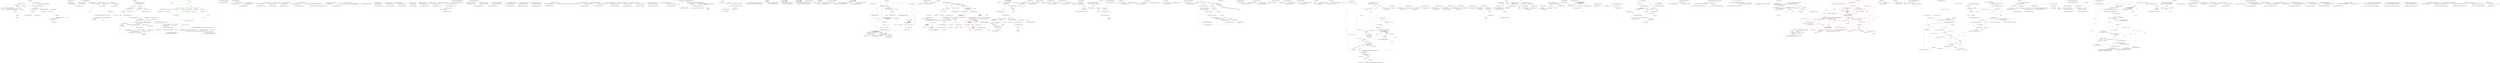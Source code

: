 digraph  {
m1_11 [label="Entry Humanizer.Bytes.ByteRate.Humanize(Humanizer.Localisation.TimeUnit)", span="39-39", cluster="Humanizer.Bytes.ByteRate.Humanize(Humanizer.Localisation.TimeUnit)", file="ByteRateTests.cs"];
m1_10 [label="Entry Humanizer.Bytes.ByteSize.Per(System.TimeSpan)", span="498-498", cluster="Humanizer.Bytes.ByteSize.Per(System.TimeSpan)", file="ByteRateTests.cs"];
m1_20 [label="Entry Humanizer.Bytes.ByteSize.FromMegabytes(double)", span="130-130", cluster="Humanizer.Bytes.ByteSize.FromMegabytes(double)", file="ByteRateTests.cs"];
m1_21 [label="Entry Humanizer.Tests.Bytes.ByteRateTests.ThowsOnUnsupportedData(Humanizer.Localisation.TimeUnit)", span="55-55", cluster="Humanizer.Tests.Bytes.ByteRateTests.ThowsOnUnsupportedData(Humanizer.Localisation.TimeUnit)", file="ByteRateTests.cs"];
m1_22 [label="var dummyRate = ByteSize.FromBits(1).Per(TimeSpan.FromSeconds(1))", span="57-57", cluster="Humanizer.Tests.Bytes.ByteRateTests.ThowsOnUnsupportedData(Humanizer.Localisation.TimeUnit)", file="ByteRateTests.cs"];
m1_23 [label="Assert.Throws<NotSupportedException>(() =>\r\n            {\r\n                dummyRate.Humanize(units);\r\n            })", span="59-62", cluster="Humanizer.Tests.Bytes.ByteRateTests.ThowsOnUnsupportedData(Humanizer.Localisation.TimeUnit)", file="ByteRateTests.cs"];
m1_24 [label="Exit Humanizer.Tests.Bytes.ByteRateTests.ThowsOnUnsupportedData(Humanizer.Localisation.TimeUnit)", span="55-55", cluster="Humanizer.Tests.Bytes.ByteRateTests.ThowsOnUnsupportedData(Humanizer.Localisation.TimeUnit)", file="ByteRateTests.cs"];
m1_26 [label="Entry Unk.>", span="", cluster="Unk.>", file="ByteRateTests.cs"];
m1_0 [label="Entry Humanizer.Tests.Bytes.ByteRateTests.ByteRateTests()", span="9-9", cluster="Humanizer.Tests.Bytes.ByteRateTests.ByteRateTests()", file="ByteRateTests.cs"];
m1_1 [label="Exit Humanizer.Tests.Bytes.ByteRateTests.ByteRateTests()", span="9-9", cluster="Humanizer.Tests.Bytes.ByteRateTests.ByteRateTests()", file="ByteRateTests.cs"];
m1_13 [label="Entry Humanizer.Tests.Bytes.ByteRateTests.TimeUnitTests(long, double, Humanizer.Localisation.TimeUnit, string)", span="38-38", cluster="Humanizer.Tests.Bytes.ByteRateTests.TimeUnitTests(long, double, Humanizer.Localisation.TimeUnit, string)", file="ByteRateTests.cs"];
m1_14 [label="var size = ByteSize.FromMegabytes(megabytes)", span="40-40", cluster="Humanizer.Tests.Bytes.ByteRateTests.TimeUnitTests(long, double, Humanizer.Localisation.TimeUnit, string)", file="ByteRateTests.cs"];
m1_15 [label="var measurementInterval = TimeSpan.FromSeconds(measurementIntervalSeconds)", span="41-41", cluster="Humanizer.Tests.Bytes.ByteRateTests.TimeUnitTests(long, double, Humanizer.Localisation.TimeUnit, string)", file="ByteRateTests.cs"];
m1_17 [label="var text = rate.Humanize(displayInterval)", span="44-44", cluster="Humanizer.Tests.Bytes.ByteRateTests.TimeUnitTests(long, double, Humanizer.Localisation.TimeUnit, string)", file="ByteRateTests.cs"];
m1_18 [label="Assert.Equal(expectedValue, text)", span="46-46", cluster="Humanizer.Tests.Bytes.ByteRateTests.TimeUnitTests(long, double, Humanizer.Localisation.TimeUnit, string)", file="ByteRateTests.cs"];
m1_16 [label="var rate = size.Per(measurementInterval)", span="43-43", cluster="Humanizer.Tests.Bytes.ByteRateTests.TimeUnitTests(long, double, Humanizer.Localisation.TimeUnit, string)", file="ByteRateTests.cs"];
m1_19 [label="Exit Humanizer.Tests.Bytes.ByteRateTests.TimeUnitTests(long, double, Humanizer.Localisation.TimeUnit, string)", span="38-38", cluster="Humanizer.Tests.Bytes.ByteRateTests.TimeUnitTests(long, double, Humanizer.Localisation.TimeUnit, string)", file="ByteRateTests.cs"];
m1_25 [label="Entry Humanizer.Bytes.ByteSize.FromBits(long)", span="115-115", cluster="Humanizer.Bytes.ByteSize.FromBits(long)", file="ByteRateTests.cs"];
m1_9 [label="Entry System.TimeSpan.FromSeconds(double)", span="0-0", cluster="System.TimeSpan.FromSeconds(double)", file="ByteRateTests.cs"];
m1_12 [label="Entry Unk.Equal", span="", cluster="Unk.Equal", file="ByteRateTests.cs"];
m1_2 [label="Entry Humanizer.Tests.Bytes.ByteRateTests.HumanizesRates(long, double, string)", span="18-18", cluster="Humanizer.Tests.Bytes.ByteRateTests.HumanizesRates(long, double, string)", file="ByteRateTests.cs"];
m1_3 [label="var size = new ByteSize(inputBytes)", span="20-20", cluster="Humanizer.Tests.Bytes.ByteRateTests.HumanizesRates(long, double, string)", file="ByteRateTests.cs"];
m1_4 [label="var interval = TimeSpan.FromSeconds(perSeconds)", span="21-21", cluster="Humanizer.Tests.Bytes.ByteRateTests.HumanizesRates(long, double, string)", file="ByteRateTests.cs"];
m1_6 [label="Assert.Equal(expectedValue, rate)", span="25-25", cluster="Humanizer.Tests.Bytes.ByteRateTests.HumanizesRates(long, double, string)", file="ByteRateTests.cs"];
m1_5 [label="var rate = size.Per(interval).Humanize()", span="23-23", cluster="Humanizer.Tests.Bytes.ByteRateTests.HumanizesRates(long, double, string)", file="ByteRateTests.cs"];
m1_7 [label="Exit Humanizer.Tests.Bytes.ByteRateTests.HumanizesRates(long, double, string)", span="18-18", cluster="Humanizer.Tests.Bytes.ByteRateTests.HumanizesRates(long, double, string)", file="ByteRateTests.cs"];
m1_27 [label="Entry lambda expression", span="59-62", cluster="lambda expression", file="ByteRateTests.cs"];
m1_28 [label="dummyRate.Humanize(units)", span="61-61", cluster="lambda expression", file="ByteRateTests.cs"];
m1_29 [label="Exit lambda expression", span="59-62", cluster="lambda expression", file="ByteRateTests.cs"];
m1_8 [label="Entry Humanizer.Bytes.ByteSize.ByteSize(double)", span="102-102", cluster="Humanizer.Bytes.ByteSize.ByteSize(double)", file="ByteRateTests.cs"];
m1_30 [label="Humanizer.Localisation.TimeUnit", span="", file="ByteRateTests.cs"];
m1_31 [label=dummyRate, span="", file="ByteRateTests.cs"];
m3_11 [label="Entry Humanizer.Tests.CasingTests.ApplyCaseAllCaps(string, string)", span="39-39", cluster="Humanizer.Tests.CasingTests.ApplyCaseAllCaps(string, string)", file="CasingTests.cs"];
m3_12 [label="Assert.Equal(expectedOutput, input.ApplyCase(LetterCasing.AllCaps))", span="41-41", cluster="Humanizer.Tests.CasingTests.ApplyCaseAllCaps(string, string)", file="CasingTests.cs"];
m3_13 [label="Exit Humanizer.Tests.CasingTests.ApplyCaseAllCaps(string, string)", span="39-39", cluster="Humanizer.Tests.CasingTests.ApplyCaseAllCaps(string, string)", file="CasingTests.cs"];
m3_3 [label="Entry string.ApplyCase(Humanizer.LetterCasing)", span="15-15", cluster="string.ApplyCase(Humanizer.LetterCasing)", file="CasingTests.cs"];
m3_8 [label="Entry Humanizer.Tests.CasingTests.ApplyCaseSentence(string, string)", span="30-30", cluster="Humanizer.Tests.CasingTests.ApplyCaseSentence(string, string)", file="CasingTests.cs"];
m3_9 [label="Assert.Equal(expectedOutput, input.ApplyCase(LetterCasing.Sentence))", span="32-32", cluster="Humanizer.Tests.CasingTests.ApplyCaseSentence(string, string)", file="CasingTests.cs"];
m3_10 [label="Exit Humanizer.Tests.CasingTests.ApplyCaseSentence(string, string)", span="30-30", cluster="Humanizer.Tests.CasingTests.ApplyCaseSentence(string, string)", file="CasingTests.cs"];
m3_0 [label="Entry Humanizer.Tests.CasingTests.ApplyCaseTitle(string, string)", span="11-11", cluster="Humanizer.Tests.CasingTests.ApplyCaseTitle(string, string)", file="CasingTests.cs"];
m3_1 [label="Assert.Equal(expectedOutput, input.ApplyCase(LetterCasing.Title))", span="13-13", cluster="Humanizer.Tests.CasingTests.ApplyCaseTitle(string, string)", file="CasingTests.cs"];
m3_2 [label="Exit Humanizer.Tests.CasingTests.ApplyCaseTitle(string, string)", span="11-11", cluster="Humanizer.Tests.CasingTests.ApplyCaseTitle(string, string)", file="CasingTests.cs"];
m3_4 [label="Entry Unk.Equal", span="", cluster="Unk.Equal", file="CasingTests.cs"];
m3_5 [label="Entry Humanizer.Tests.CasingTests.ApplyCaseLower(string, string)", span="21-21", cluster="Humanizer.Tests.CasingTests.ApplyCaseLower(string, string)", file="CasingTests.cs"];
m3_6 [label="Assert.Equal(expectedOutput, input.ApplyCase(LetterCasing.LowerCase))", span="23-23", cluster="Humanizer.Tests.CasingTests.ApplyCaseLower(string, string)", file="CasingTests.cs"];
m3_7 [label="Exit Humanizer.Tests.CasingTests.ApplyCaseLower(string, string)", span="21-21", cluster="Humanizer.Tests.CasingTests.ApplyCaseLower(string, string)", file="CasingTests.cs"];
m4_23 [label="Entry Unk.Sort", span="", cluster="Unk.Sort", file="ComparingTests.cs"];
m4_21 [label="Entry Unk.Select", span="", cluster="Unk.Select", file="ComparingTests.cs"];
m4_22 [label="Entry Unk.ToList", span="", cluster="Unk.ToList", file="ComparingTests.cs"];
m4_0 [label="Entry Humanizer.Tests.Bytes.ComparingTests.CompareStrongTyped(double, double, int)", span="13-13", cluster="Humanizer.Tests.Bytes.ComparingTests.CompareStrongTyped(double, double, int)", file="ComparingTests.cs"];
m4_1 [label="var valueSize = new ByteSize(value)", span="15-15", cluster="Humanizer.Tests.Bytes.ComparingTests.CompareStrongTyped(double, double, int)", file="ComparingTests.cs"];
m4_2 [label="var otherSize = new ByteSize(valueToCompareWith)", span="16-16", cluster="Humanizer.Tests.Bytes.ComparingTests.CompareStrongTyped(double, double, int)", file="ComparingTests.cs"];
m4_4 [label="Assert.Equal(expectedResult, result)", span="19-19", cluster="Humanizer.Tests.Bytes.ComparingTests.CompareStrongTyped(double, double, int)", file="ComparingTests.cs"];
m4_3 [label="var result = valueSize.CompareTo(otherSize)", span="17-17", cluster="Humanizer.Tests.Bytes.ComparingTests.CompareStrongTyped(double, double, int)", file="ComparingTests.cs"];
m4_5 [label="Exit Humanizer.Tests.Bytes.ComparingTests.CompareStrongTyped(double, double, int)", span="13-13", cluster="Humanizer.Tests.Bytes.ComparingTests.CompareStrongTyped(double, double, int)", file="ComparingTests.cs"];
m4_8 [label="Entry Unk.Equal", span="", cluster="Unk.Equal", file="ComparingTests.cs"];
m4_9 [label="Entry Humanizer.Tests.Bytes.ComparingTests.CompareUntyped(double, double, int)", span="26-26", cluster="Humanizer.Tests.Bytes.ComparingTests.CompareUntyped(double, double, int)", file="ComparingTests.cs"];
m4_10 [label="var valueSize = new ByteSize(value)", span="28-28", cluster="Humanizer.Tests.Bytes.ComparingTests.CompareUntyped(double, double, int)", file="ComparingTests.cs"];
m4_11 [label="object otherSize = new ByteSize(valueToCompareWith)", span="29-29", cluster="Humanizer.Tests.Bytes.ComparingTests.CompareUntyped(double, double, int)", file="ComparingTests.cs"];
m4_13 [label="Assert.Equal(expectedResult, result)", span="32-32", cluster="Humanizer.Tests.Bytes.ComparingTests.CompareUntyped(double, double, int)", file="ComparingTests.cs"];
m4_12 [label="var result = valueSize.CompareTo(otherSize)", span="30-30", cluster="Humanizer.Tests.Bytes.ComparingTests.CompareUntyped(double, double, int)", file="ComparingTests.cs"];
m4_14 [label="Exit Humanizer.Tests.Bytes.ComparingTests.CompareUntyped(double, double, int)", span="26-26", cluster="Humanizer.Tests.Bytes.ComparingTests.CompareUntyped(double, double, int)", file="ComparingTests.cs"];
m4_16 [label="Entry Humanizer.Tests.Bytes.ComparingTests.SortList(System.Collections.Generic.IEnumerable<string>, System.Collections.Generic.IEnumerable<string>)", span="38-38", cluster="Humanizer.Tests.Bytes.ComparingTests.SortList(System.Collections.Generic.IEnumerable<string>, System.Collections.Generic.IEnumerable<string>)", file="ComparingTests.cs"];
m4_17 [label="var list = values.Select(ByteSize.Parse).ToList()", span="40-40", cluster="Humanizer.Tests.Bytes.ComparingTests.SortList(System.Collections.Generic.IEnumerable<string>, System.Collections.Generic.IEnumerable<string>)", file="ComparingTests.cs"];
m4_19 [label="Assert.Equal(expected.Select(ByteSize.Parse), list)", span="43-43", cluster="Humanizer.Tests.Bytes.ComparingTests.SortList(System.Collections.Generic.IEnumerable<string>, System.Collections.Generic.IEnumerable<string>)", file="ComparingTests.cs"];
m4_18 [label="list.Sort()", span="41-41", cluster="Humanizer.Tests.Bytes.ComparingTests.SortList(System.Collections.Generic.IEnumerable<string>, System.Collections.Generic.IEnumerable<string>)", file="ComparingTests.cs"];
m4_20 [label="Exit Humanizer.Tests.Bytes.ComparingTests.SortList(System.Collections.Generic.IEnumerable<string>, System.Collections.Generic.IEnumerable<string>)", span="38-38", cluster="Humanizer.Tests.Bytes.ComparingTests.SortList(System.Collections.Generic.IEnumerable<string>, System.Collections.Generic.IEnumerable<string>)", file="ComparingTests.cs"];
m4_7 [label="Entry Humanizer.Bytes.ByteSize.CompareTo(Humanizer.Bytes.ByteSize)", span="224-224", cluster="Humanizer.Bytes.ByteSize.CompareTo(Humanizer.Bytes.ByteSize)", file="ComparingTests.cs"];
m4_6 [label="Entry Humanizer.Bytes.ByteSize.ByteSize(double)", span="102-102", cluster="Humanizer.Bytes.ByteSize.ByteSize(double)", file="ComparingTests.cs"];
m4_15 [label="Entry Humanizer.Bytes.ByteSize.CompareTo(object)", span="213-213", cluster="Humanizer.Bytes.ByteSize.CompareTo(object)", file="ComparingTests.cs"];
m5_50 [label="Entry System.Math.Abs(int)", span="0-0", cluster="System.Math.Abs(int)", file="DateHumanize.cs"];
m5_15 [label="Entry System.DateTime.Add(System.TimeSpan)", span="0-0", cluster="System.DateTime.Add(System.TimeSpan)", file="DateHumanize.cs"];
m5_6 [label="Entry Humanizer.Tests.DateHumanize.VerifyWithDateInjection(string, System.TimeSpan, System.Globalization.CultureInfo)", span="21-21", cluster="Humanizer.Tests.DateHumanize.VerifyWithDateInjection(string, System.TimeSpan, System.Globalization.CultureInfo)", file="DateHumanize.cs"];
m5_7 [label="var utcNow = new DateTime(2013, 6, 20, 9, 58, 22, DateTimeKind.Utc)", span="23-23", cluster="Humanizer.Tests.DateHumanize.VerifyWithDateInjection(string, System.TimeSpan, System.Globalization.CultureInfo)", file="DateHumanize.cs"];
m5_9 [label="VerifyWithDate(expectedString, deltaFromNow, culture, now, utcNow)", span="26-26", cluster="Humanizer.Tests.DateHumanize.VerifyWithDateInjection(string, System.TimeSpan, System.Globalization.CultureInfo)", file="DateHumanize.cs"];
m5_8 [label="var now = new DateTime(2013, 6, 20, 11, 58, 22, DateTimeKind.Local)", span="24-24", cluster="Humanizer.Tests.DateHumanize.VerifyWithDateInjection(string, System.TimeSpan, System.Globalization.CultureInfo)", file="DateHumanize.cs"];
m5_10 [label="Exit Humanizer.Tests.DateHumanize.VerifyWithDateInjection(string, System.TimeSpan, System.Globalization.CultureInfo)", span="21-21", cluster="Humanizer.Tests.DateHumanize.VerifyWithDateInjection(string, System.TimeSpan, System.Globalization.CultureInfo)", file="DateHumanize.cs"];
m5_5 [label="Entry Humanizer.Tests.DateHumanize.VerifyWithDate(string, System.TimeSpan, System.Globalization.CultureInfo, System.DateTime, System.DateTime)", span="29-29", cluster="Humanizer.Tests.DateHumanize.VerifyWithDate(string, System.TimeSpan, System.Globalization.CultureInfo, System.DateTime, System.DateTime)", file="DateHumanize.cs"];
m5_12 [label="Assert.Equal(expectedString, baseDateUtc.Add(deltaFromBase).Humanize(utcDate: true, dateToCompareAgainst: baseDateUtc, culture: culture))", span="31-31", cluster="Humanizer.Tests.DateHumanize.VerifyWithDate(string, System.TimeSpan, System.Globalization.CultureInfo, System.DateTime, System.DateTime)", file="DateHumanize.cs"];
m5_13 [label="Assert.Equal(expectedString, baseDate.Add(deltaFromBase).Humanize(false, baseDate, culture: culture))", span="32-32", cluster="Humanizer.Tests.DateHumanize.VerifyWithDate(string, System.TimeSpan, System.Globalization.CultureInfo, System.DateTime, System.DateTime)", file="DateHumanize.cs"];
m5_14 [label="Exit Humanizer.Tests.DateHumanize.VerifyWithDate(string, System.TimeSpan, System.Globalization.CultureInfo, System.DateTime, System.DateTime)", span="29-29", cluster="Humanizer.Tests.DateHumanize.VerifyWithDate(string, System.TimeSpan, System.Globalization.CultureInfo, System.DateTime, System.DateTime)", file="DateHumanize.cs"];
m5_49 [label="Entry System.TimeSpan.TimeSpan()", span="0-0", cluster="System.TimeSpan.TimeSpan()", file="DateHumanize.cs"];
m5_53 [label="Entry System.TimeSpan.FromMinutes(double)", span="0-0", cluster="System.TimeSpan.FromMinutes(double)", file="DateHumanize.cs"];
m5_48 [label="Entry Humanizer.DateTimeHumanizeStrategy.DefaultDateTimeHumanizeStrategy.DefaultDateTimeHumanizeStrategy()", span="8-8", cluster="Humanizer.DateTimeHumanizeStrategy.DefaultDateTimeHumanizeStrategy.DefaultDateTimeHumanizeStrategy()", file="DateHumanize.cs"];
m5_51 [label="Entry System.TimeSpan.FromMilliseconds(double)", span="0-0", cluster="System.TimeSpan.FromMilliseconds(double)", file="DateHumanize.cs"];
m5_52 [label="Entry System.TimeSpan.FromSeconds(double)", span="0-0", cluster="System.TimeSpan.FromSeconds(double)", file="DateHumanize.cs"];
m5_17 [label="Entry Unk.Equal", span="", cluster="Unk.Equal", file="DateHumanize.cs"];
m5_0 [label="Entry Humanizer.Tests.DateHumanize.VerifyWithCurrentDate(string, System.TimeSpan, System.Globalization.CultureInfo)", span="12-12", cluster="Humanizer.Tests.DateHumanize.VerifyWithCurrentDate(string, System.TimeSpan, System.Globalization.CultureInfo)", file="DateHumanize.cs"];
m5_1 [label="var utcNow = DateTime.UtcNow", span="14-14", cluster="Humanizer.Tests.DateHumanize.VerifyWithCurrentDate(string, System.TimeSpan, System.Globalization.CultureInfo)", file="DateHumanize.cs"];
m5_3 [label="VerifyWithDate(expectedString, deltaFromNow, culture, localNow, utcNow)", span="18-18", cluster="Humanizer.Tests.DateHumanize.VerifyWithCurrentDate(string, System.TimeSpan, System.Globalization.CultureInfo)", file="DateHumanize.cs"];
m5_2 [label="var localNow = DateTime.Now", span="15-15", cluster="Humanizer.Tests.DateHumanize.VerifyWithCurrentDate(string, System.TimeSpan, System.Globalization.CultureInfo)", file="DateHumanize.cs"];
m5_4 [label="Exit Humanizer.Tests.DateHumanize.VerifyWithCurrentDate(string, System.TimeSpan, System.Globalization.CultureInfo)", span="12-12", cluster="Humanizer.Tests.DateHumanize.VerifyWithCurrentDate(string, System.TimeSpan, System.Globalization.CultureInfo)", file="DateHumanize.cs"];
m5_54 [label="Entry System.TimeSpan.FromHours(double)", span="0-0", cluster="System.TimeSpan.FromHours(double)", file="DateHumanize.cs"];
m5_11 [label="Entry System.DateTime.DateTime(int, int, int, int, int, int, System.DateTimeKind)", span="0-0", cluster="System.DateTime.DateTime(int, int, int, int, int, int, System.DateTimeKind)", file="DateHumanize.cs"];
m5_18 [label="Entry Humanizer.Tests.DateHumanize.Verify(string, int, Humanizer.Localisation.TimeUnit, Humanizer.Localisation.Tense, double?, System.Globalization.CultureInfo, System.DateTime?, System.DateTime?)", span="35-35", cluster="Humanizer.Tests.DateHumanize.Verify(string, int, Humanizer.Localisation.TimeUnit, Humanizer.Localisation.Tense, double?, System.Globalization.CultureInfo, System.DateTime?, System.DateTime?)", file="DateHumanize.cs"];
m5_19 [label=LockObject, span="38-38", cluster="Humanizer.Tests.DateHumanize.Verify(string, int, Humanizer.Localisation.TimeUnit, Humanizer.Localisation.Tense, double?, System.Globalization.CultureInfo, System.DateTime?, System.DateTime?)", color=green, community=0, file="DateHumanize.cs"];
m5_20 [label="precision.HasValue", span="40-40", cluster="Humanizer.Tests.DateHumanize.Verify(string, int, Humanizer.Localisation.TimeUnit, Humanizer.Localisation.Tense, double?, System.Globalization.CultureInfo, System.DateTime?, System.DateTime?)", file="DateHumanize.cs"];
m5_21 [label="Configurator.DateTimeHumanizeStrategy = new PrecisionDateTimeHumanizeStrategy(precision.Value)", span="41-41", cluster="Humanizer.Tests.DateHumanize.Verify(string, int, Humanizer.Localisation.TimeUnit, Humanizer.Localisation.Tense, double?, System.Globalization.CultureInfo, System.DateTime?, System.DateTime?)", color=green, community=0, file="DateHumanize.cs"];
m5_23 [label="var deltaFromNow = new TimeSpan()", span="45-45", cluster="Humanizer.Tests.DateHumanize.Verify(string, int, Humanizer.Localisation.TimeUnit, Humanizer.Localisation.Tense, double?, System.Globalization.CultureInfo, System.DateTime?, System.DateTime?)", color=green, community=0, file="DateHumanize.cs"];
m5_25 [label="tense == Tense.Past", span="48-48", cluster="Humanizer.Tests.DateHumanize.Verify(string, int, Humanizer.Localisation.TimeUnit, Humanizer.Localisation.Tense, double?, System.Globalization.CultureInfo, System.DateTime?, System.DateTime?)", color=green, community=0, file="DateHumanize.cs"];
m5_24 [label="unit = Math.Abs(unit)", span="46-46", cluster="Humanizer.Tests.DateHumanize.Verify(string, int, Humanizer.Localisation.TimeUnit, Humanizer.Localisation.Tense, double?, System.Globalization.CultureInfo, System.DateTime?, System.DateTime?)", file="DateHumanize.cs"];
m5_26 [label="unit = -unit", span="49-49", cluster="Humanizer.Tests.DateHumanize.Verify(string, int, Humanizer.Localisation.TimeUnit, Humanizer.Localisation.Tense, double?, System.Globalization.CultureInfo, System.DateTime?, System.DateTime?)", color=green, community=0, file="DateHumanize.cs"];
m5_27 [label=timeUnit, span="51-51", cluster="Humanizer.Tests.DateHumanize.Verify(string, int, Humanizer.Localisation.TimeUnit, Humanizer.Localisation.Tense, double?, System.Globalization.CultureInfo, System.DateTime?, System.DateTime?)", color=green, community=0, file="DateHumanize.cs"];
m5_28 [label="TimeUnit.Millisecond", span="53-53", cluster="Humanizer.Tests.DateHumanize.Verify(string, int, Humanizer.Localisation.TimeUnit, Humanizer.Localisation.Tense, double?, System.Globalization.CultureInfo, System.DateTime?, System.DateTime?)", color=green, community=0, file="DateHumanize.cs"];
m5_30 [label="TimeUnit.Second", span="56-56", cluster="Humanizer.Tests.DateHumanize.Verify(string, int, Humanizer.Localisation.TimeUnit, Humanizer.Localisation.Tense, double?, System.Globalization.CultureInfo, System.DateTime?, System.DateTime?)", color=green, community=0, file="DateHumanize.cs"];
m5_32 [label="TimeUnit.Minute", span="59-59", cluster="Humanizer.Tests.DateHumanize.Verify(string, int, Humanizer.Localisation.TimeUnit, Humanizer.Localisation.Tense, double?, System.Globalization.CultureInfo, System.DateTime?, System.DateTime?)", color=green, community=0, file="DateHumanize.cs"];
m5_34 [label="TimeUnit.Hour", span="62-62", cluster="Humanizer.Tests.DateHumanize.Verify(string, int, Humanizer.Localisation.TimeUnit, Humanizer.Localisation.Tense, double?, System.Globalization.CultureInfo, System.DateTime?, System.DateTime?)", color=green, community=0, file="DateHumanize.cs"];
m5_36 [label="TimeUnit.Day", span="65-65", cluster="Humanizer.Tests.DateHumanize.Verify(string, int, Humanizer.Localisation.TimeUnit, Humanizer.Localisation.Tense, double?, System.Globalization.CultureInfo, System.DateTime?, System.DateTime?)", color=green, community=0, file="DateHumanize.cs"];
m5_38 [label="TimeUnit.Month", span="68-68", cluster="Humanizer.Tests.DateHumanize.Verify(string, int, Humanizer.Localisation.TimeUnit, Humanizer.Localisation.Tense, double?, System.Globalization.CultureInfo, System.DateTime?, System.DateTime?)", color=green, community=0, file="DateHumanize.cs"];
m5_40 [label="TimeUnit.Year", span="71-71", cluster="Humanizer.Tests.DateHumanize.Verify(string, int, Humanizer.Localisation.TimeUnit, Humanizer.Localisation.Tense, double?, System.Globalization.CultureInfo, System.DateTime?, System.DateTime?)", file="DateHumanize.cs"];
m5_42 [label="baseDate == null", span="76-76", cluster="Humanizer.Tests.DateHumanize.Verify(string, int, Humanizer.Localisation.TimeUnit, Humanizer.Localisation.Tense, double?, System.Globalization.CultureInfo, System.DateTime?, System.DateTime?)", color=green, community=0, file="DateHumanize.cs"];
m5_29 [label="deltaFromNow = TimeSpan.FromMilliseconds(unit)", span="54-54", cluster="Humanizer.Tests.DateHumanize.Verify(string, int, Humanizer.Localisation.TimeUnit, Humanizer.Localisation.Tense, double?, System.Globalization.CultureInfo, System.DateTime?, System.DateTime?)", color=green, community=0, file="DateHumanize.cs"];
m5_31 [label="deltaFromNow = TimeSpan.FromSeconds(unit)", span="57-57", cluster="Humanizer.Tests.DateHumanize.Verify(string, int, Humanizer.Localisation.TimeUnit, Humanizer.Localisation.Tense, double?, System.Globalization.CultureInfo, System.DateTime?, System.DateTime?)", color=green, community=0, file="DateHumanize.cs"];
m5_33 [label="deltaFromNow = TimeSpan.FromMinutes(unit)", span="60-60", cluster="Humanizer.Tests.DateHumanize.Verify(string, int, Humanizer.Localisation.TimeUnit, Humanizer.Localisation.Tense, double?, System.Globalization.CultureInfo, System.DateTime?, System.DateTime?)", color=green, community=0, file="DateHumanize.cs"];
m5_35 [label="deltaFromNow = TimeSpan.FromHours(unit)", span="63-63", cluster="Humanizer.Tests.DateHumanize.Verify(string, int, Humanizer.Localisation.TimeUnit, Humanizer.Localisation.Tense, double?, System.Globalization.CultureInfo, System.DateTime?, System.DateTime?)", color=green, community=0, file="DateHumanize.cs"];
m5_37 [label="deltaFromNow = TimeSpan.FromDays(unit)", span="66-66", cluster="Humanizer.Tests.DateHumanize.Verify(string, int, Humanizer.Localisation.TimeUnit, Humanizer.Localisation.Tense, double?, System.Globalization.CultureInfo, System.DateTime?, System.DateTime?)", color=green, community=0, file="DateHumanize.cs"];
m5_39 [label="deltaFromNow = TimeSpan.FromDays(unit*31)", span="69-69", cluster="Humanizer.Tests.DateHumanize.Verify(string, int, Humanizer.Localisation.TimeUnit, Humanizer.Localisation.Tense, double?, System.Globalization.CultureInfo, System.DateTime?, System.DateTime?)", color=green, community=0, file="DateHumanize.cs"];
m5_41 [label="deltaFromNow = TimeSpan.FromDays(unit*366)", span="72-72", cluster="Humanizer.Tests.DateHumanize.Verify(string, int, Humanizer.Localisation.TimeUnit, Humanizer.Localisation.Tense, double?, System.Globalization.CultureInfo, System.DateTime?, System.DateTime?)", color=green, community=0, file="DateHumanize.cs"];
m5_43 [label="VerifyWithCurrentDate(expectedString, deltaFromNow, culture)", span="78-78", cluster="Humanizer.Tests.DateHumanize.Verify(string, int, Humanizer.Localisation.TimeUnit, Humanizer.Localisation.Tense, double?, System.Globalization.CultureInfo, System.DateTime?, System.DateTime?)", color=green, community=0, file="DateHumanize.cs"];
m5_45 [label="VerifyWithDate(expectedString, deltaFromNow, culture, baseDate.Value, baseDateUtc.Value)", span="83-83", cluster="Humanizer.Tests.DateHumanize.Verify(string, int, Humanizer.Localisation.TimeUnit, Humanizer.Localisation.Tense, double?, System.Globalization.CultureInfo, System.DateTime?, System.DateTime?)", file="DateHumanize.cs"];
m5_44 [label="VerifyWithDateInjection(expectedString, deltaFromNow, culture)", span="79-79", cluster="Humanizer.Tests.DateHumanize.Verify(string, int, Humanizer.Localisation.TimeUnit, Humanizer.Localisation.Tense, double?, System.Globalization.CultureInfo, System.DateTime?, System.DateTime?)", color=green, community=0, file="DateHumanize.cs"];
m5_22 [label="Configurator.DateTimeHumanizeStrategy = new DefaultDateTimeHumanizeStrategy()", span="43-43", cluster="Humanizer.Tests.DateHumanize.Verify(string, int, Humanizer.Localisation.TimeUnit, Humanizer.Localisation.Tense, double?, System.Globalization.CultureInfo, System.DateTime?, System.DateTime?)", file="DateHumanize.cs"];
m5_46 [label="Exit Humanizer.Tests.DateHumanize.Verify(string, int, Humanizer.Localisation.TimeUnit, Humanizer.Localisation.Tense, double?, System.Globalization.CultureInfo, System.DateTime?, System.DateTime?)", span="35-35", cluster="Humanizer.Tests.DateHumanize.Verify(string, int, Humanizer.Localisation.TimeUnit, Humanizer.Localisation.Tense, double?, System.Globalization.CultureInfo, System.DateTime?, System.DateTime?)", file="DateHumanize.cs"];
m5_16 [label="Entry System.DateTime.Humanize(bool, System.DateTime?, System.Globalization.CultureInfo)", span="19-19", cluster="System.DateTime.Humanize(bool, System.DateTime?, System.Globalization.CultureInfo)", file="DateHumanize.cs"];
m5_55 [label="Entry System.TimeSpan.FromDays(double)", span="0-0", cluster="System.TimeSpan.FromDays(double)", file="DateHumanize.cs"];
m5_47 [label="Entry Humanizer.DateTimeHumanizeStrategy.PrecisionDateTimeHumanizeStrategy.PrecisionDateTimeHumanizeStrategy(double)", span="16-16", cluster="Humanizer.DateTimeHumanizeStrategy.PrecisionDateTimeHumanizeStrategy.PrecisionDateTimeHumanizeStrategy(double)", file="DateHumanize.cs"];
m6_0 [label="Entry Humanizer.Tests.DateHumanizeDefaultStrategyTests.DateHumanizeDefaultStrategyTests()", span="9-9", cluster="Humanizer.Tests.DateHumanizeDefaultStrategyTests.DateHumanizeDefaultStrategyTests()", file="DateHumanizeDefaultStrategyTests.cs"];
m6_1 [label="Exit Humanizer.Tests.DateHumanizeDefaultStrategyTests.DateHumanizeDefaultStrategyTests()", span="9-9", cluster="Humanizer.Tests.DateHumanizeDefaultStrategyTests.DateHumanizeDefaultStrategyTests()", file="DateHumanizeDefaultStrategyTests.cs"];
m6_15 [label="Entry Humanizer.Tests.DateHumanizeDefaultStrategyTests.HoursAgo(int, string)", span="65-65", cluster="Humanizer.Tests.DateHumanizeDefaultStrategyTests.HoursAgo(int, string)", file="DateHumanizeDefaultStrategyTests.cs"];
m6_16 [label="DateHumanize.Verify(expected, hours, TimeUnit.Hour, Tense.Past)", span="67-67", cluster="Humanizer.Tests.DateHumanizeDefaultStrategyTests.HoursAgo(int, string)", file="DateHumanizeDefaultStrategyTests.cs"];
m6_17 [label="Exit Humanizer.Tests.DateHumanizeDefaultStrategyTests.HoursAgo(int, string)", span="65-65", cluster="Humanizer.Tests.DateHumanizeDefaultStrategyTests.HoursAgo(int, string)", file="DateHumanizeDefaultStrategyTests.cs"];
m6_12 [label="Entry Humanizer.Tests.DateHumanizeDefaultStrategyTests.MinutesFromNow(int, string)", span="55-55", cluster="Humanizer.Tests.DateHumanizeDefaultStrategyTests.MinutesFromNow(int, string)", file="DateHumanizeDefaultStrategyTests.cs"];
m6_13 [label="DateHumanize.Verify(expected, minutes, TimeUnit.Minute, Tense.Future)", span="57-57", cluster="Humanizer.Tests.DateHumanizeDefaultStrategyTests.MinutesFromNow(int, string)", file="DateHumanizeDefaultStrategyTests.cs"];
m6_14 [label="Exit Humanizer.Tests.DateHumanizeDefaultStrategyTests.MinutesFromNow(int, string)", span="55-55", cluster="Humanizer.Tests.DateHumanizeDefaultStrategyTests.MinutesFromNow(int, string)", file="DateHumanizeDefaultStrategyTests.cs"];
m6_30 [label="Entry Humanizer.Tests.DateHumanizeDefaultStrategyTests.DaysFromNow(int, string)", span="107-107", cluster="Humanizer.Tests.DateHumanizeDefaultStrategyTests.DaysFromNow(int, string)", file="DateHumanizeDefaultStrategyTests.cs"];
m6_31 [label="DateHumanize.Verify(expected, days, TimeUnit.Day, Tense.Future)", span="109-109", cluster="Humanizer.Tests.DateHumanizeDefaultStrategyTests.DaysFromNow(int, string)", file="DateHumanizeDefaultStrategyTests.cs"];
m6_32 [label="Exit Humanizer.Tests.DateHumanizeDefaultStrategyTests.DaysFromNow(int, string)", span="107-107", cluster="Humanizer.Tests.DateHumanizeDefaultStrategyTests.DaysFromNow(int, string)", file="DateHumanizeDefaultStrategyTests.cs"];
m6_39 [label="Entry Humanizer.Tests.DateHumanizeDefaultStrategyTests.YearsAgo(int, string)", span="135-135", cluster="Humanizer.Tests.DateHumanizeDefaultStrategyTests.YearsAgo(int, string)", file="DateHumanizeDefaultStrategyTests.cs"];
m6_40 [label="DateHumanize.Verify(expected, years, TimeUnit.Year, Tense.Past)", span="137-137", cluster="Humanizer.Tests.DateHumanizeDefaultStrategyTests.YearsAgo(int, string)", file="DateHumanizeDefaultStrategyTests.cs"];
m6_41 [label="Exit Humanizer.Tests.DateHumanizeDefaultStrategyTests.YearsAgo(int, string)", span="135-135", cluster="Humanizer.Tests.DateHumanizeDefaultStrategyTests.YearsAgo(int, string)", file="DateHumanizeDefaultStrategyTests.cs"];
m6_9 [label="Entry Humanizer.Tests.DateHumanizeDefaultStrategyTests.MinutesAgo(int, string)", span="43-43", cluster="Humanizer.Tests.DateHumanizeDefaultStrategyTests.MinutesAgo(int, string)", file="DateHumanizeDefaultStrategyTests.cs"];
m6_10 [label="DateHumanize.Verify(expected, minutes, TimeUnit.Minute, Tense.Past)", span="45-45", cluster="Humanizer.Tests.DateHumanizeDefaultStrategyTests.MinutesAgo(int, string)", file="DateHumanizeDefaultStrategyTests.cs"];
m6_11 [label="Exit Humanizer.Tests.DateHumanizeDefaultStrategyTests.MinutesAgo(int, string)", span="43-43", cluster="Humanizer.Tests.DateHumanizeDefaultStrategyTests.MinutesAgo(int, string)", file="DateHumanizeDefaultStrategyTests.cs"];
m6_42 [label="Entry Humanizer.Tests.DateHumanizeDefaultStrategyTests.YearsFromNow(int, string)", span="143-143", cluster="Humanizer.Tests.DateHumanizeDefaultStrategyTests.YearsFromNow(int, string)", file="DateHumanizeDefaultStrategyTests.cs"];
m6_43 [label="DateHumanize.Verify(expected, years, TimeUnit.Year, Tense.Future)", span="145-145", cluster="Humanizer.Tests.DateHumanizeDefaultStrategyTests.YearsFromNow(int, string)", file="DateHumanizeDefaultStrategyTests.cs"];
m6_44 [label="Exit Humanizer.Tests.DateHumanizeDefaultStrategyTests.YearsFromNow(int, string)", span="143-143", cluster="Humanizer.Tests.DateHumanizeDefaultStrategyTests.YearsFromNow(int, string)", file="DateHumanizeDefaultStrategyTests.cs"];
m6_48 [label="Entry Humanizer.Tests.DateHumanizeDefaultStrategyTests.CanSpecifyCultureExplicitly(int, Humanizer.Localisation.TimeUnit, Humanizer.Localisation.Tense, string, string)", span="158-158", cluster="Humanizer.Tests.DateHumanizeDefaultStrategyTests.CanSpecifyCultureExplicitly(int, Humanizer.Localisation.TimeUnit, Humanizer.Localisation.Tense, string, string)", file="DateHumanizeDefaultStrategyTests.cs"];
m6_49 [label="DateHumanize.Verify(expected, unit, timeUnit, tense, culture: new CultureInfo(culture))", span="160-160", cluster="Humanizer.Tests.DateHumanizeDefaultStrategyTests.CanSpecifyCultureExplicitly(int, Humanizer.Localisation.TimeUnit, Humanizer.Localisation.Tense, string, string)", file="DateHumanizeDefaultStrategyTests.cs"];
m6_50 [label="Exit Humanizer.Tests.DateHumanizeDefaultStrategyTests.CanSpecifyCultureExplicitly(int, Humanizer.Localisation.TimeUnit, Humanizer.Localisation.Tense, string, string)", span="158-158", cluster="Humanizer.Tests.DateHumanizeDefaultStrategyTests.CanSpecifyCultureExplicitly(int, Humanizer.Localisation.TimeUnit, Humanizer.Localisation.Tense, string, string)", file="DateHumanizeDefaultStrategyTests.cs"];
m6_2 [label="Entry Humanizer.Tests.DateHumanizeDefaultStrategyTests.SecondsAgo(int, string)", span="19-19", cluster="Humanizer.Tests.DateHumanizeDefaultStrategyTests.SecondsAgo(int, string)", file="DateHumanizeDefaultStrategyTests.cs"];
m6_3 [label="DateHumanize.Verify(expected, seconds, TimeUnit.Second, Tense.Past)", span="21-21", cluster="Humanizer.Tests.DateHumanizeDefaultStrategyTests.SecondsAgo(int, string)", file="DateHumanizeDefaultStrategyTests.cs"];
m6_4 [label="Exit Humanizer.Tests.DateHumanizeDefaultStrategyTests.SecondsAgo(int, string)", span="19-19", cluster="Humanizer.Tests.DateHumanizeDefaultStrategyTests.SecondsAgo(int, string)", file="DateHumanizeDefaultStrategyTests.cs"];
m6_26 [label="Entry System.DateTime.DateTime(int, int, int, int, int, int, System.DateTimeKind)", span="0-0", cluster="System.DateTime.DateTime(int, int, int, int, int, int, System.DateTimeKind)", file="DateHumanizeDefaultStrategyTests.cs"];
m6_27 [label="Entry Humanizer.Tests.DateHumanizeDefaultStrategyTests.DaysAgo(int, string)", span="97-97", cluster="Humanizer.Tests.DateHumanizeDefaultStrategyTests.DaysAgo(int, string)", file="DateHumanizeDefaultStrategyTests.cs"];
m6_28 [label="DateHumanize.Verify(expected, days, TimeUnit.Day, Tense.Past)", span="99-99", cluster="Humanizer.Tests.DateHumanizeDefaultStrategyTests.DaysAgo(int, string)", file="DateHumanizeDefaultStrategyTests.cs"];
m6_29 [label="Exit Humanizer.Tests.DateHumanizeDefaultStrategyTests.DaysAgo(int, string)", span="97-97", cluster="Humanizer.Tests.DateHumanizeDefaultStrategyTests.DaysAgo(int, string)", file="DateHumanizeDefaultStrategyTests.cs"];
m6_5 [label="Entry Humanizer.Tests.DateHumanize.Verify(string, int, Humanizer.Localisation.TimeUnit, Humanizer.Localisation.Tense, double?, System.Globalization.CultureInfo, System.DateTime?, System.DateTime?)", span="35-35", cluster="Humanizer.Tests.DateHumanize.Verify(string, int, Humanizer.Localisation.TimeUnit, Humanizer.Localisation.Tense, double?, System.Globalization.CultureInfo, System.DateTime?, System.DateTime?)", file="DateHumanizeDefaultStrategyTests.cs"];
m6_33 [label="Entry Humanizer.Tests.DateHumanizeDefaultStrategyTests.MonthsAgo(int, string)", span="117-117", cluster="Humanizer.Tests.DateHumanizeDefaultStrategyTests.MonthsAgo(int, string)", file="DateHumanizeDefaultStrategyTests.cs"];
m6_34 [label="DateHumanize.Verify(expected, months, TimeUnit.Month, Tense.Past)", span="119-119", cluster="Humanizer.Tests.DateHumanizeDefaultStrategyTests.MonthsAgo(int, string)", file="DateHumanizeDefaultStrategyTests.cs"];
m6_35 [label="Exit Humanizer.Tests.DateHumanizeDefaultStrategyTests.MonthsAgo(int, string)", span="117-117", cluster="Humanizer.Tests.DateHumanizeDefaultStrategyTests.MonthsAgo(int, string)", file="DateHumanizeDefaultStrategyTests.cs"];
m6_36 [label="Entry Humanizer.Tests.DateHumanizeDefaultStrategyTests.MonthsFromNow(int, string)", span="127-127", cluster="Humanizer.Tests.DateHumanizeDefaultStrategyTests.MonthsFromNow(int, string)", file="DateHumanizeDefaultStrategyTests.cs"];
m6_37 [label="DateHumanize.Verify(expected, months, TimeUnit.Month, Tense.Future)", span="129-129", cluster="Humanizer.Tests.DateHumanizeDefaultStrategyTests.MonthsFromNow(int, string)", file="DateHumanizeDefaultStrategyTests.cs"];
m6_38 [label="Exit Humanizer.Tests.DateHumanizeDefaultStrategyTests.MonthsFromNow(int, string)", span="127-127", cluster="Humanizer.Tests.DateHumanizeDefaultStrategyTests.MonthsFromNow(int, string)", file="DateHumanizeDefaultStrategyTests.cs"];
m6_45 [label="Entry Humanizer.Tests.DateHumanizeDefaultStrategyTests.Now()", span="149-149", cluster="Humanizer.Tests.DateHumanizeDefaultStrategyTests.Now()", file="DateHumanizeDefaultStrategyTests.cs"];
m6_46 [label="DateHumanize.Verify(''now'', 0, TimeUnit.Year, Tense.Future)", span="151-151", cluster="Humanizer.Tests.DateHumanizeDefaultStrategyTests.Now()", file="DateHumanizeDefaultStrategyTests.cs"];
m6_47 [label="Exit Humanizer.Tests.DateHumanizeDefaultStrategyTests.Now()", span="149-149", cluster="Humanizer.Tests.DateHumanizeDefaultStrategyTests.Now()", file="DateHumanizeDefaultStrategyTests.cs"];
m6_6 [label="Entry Humanizer.Tests.DateHumanizeDefaultStrategyTests.SecondsFromNow(int, string)", span="29-29", cluster="Humanizer.Tests.DateHumanizeDefaultStrategyTests.SecondsFromNow(int, string)", file="DateHumanizeDefaultStrategyTests.cs"];
m6_7 [label="DateHumanize.Verify(expected, seconds, TimeUnit.Second, Tense.Future)", span="31-31", cluster="Humanizer.Tests.DateHumanizeDefaultStrategyTests.SecondsFromNow(int, string)", file="DateHumanizeDefaultStrategyTests.cs"];
m6_8 [label="Exit Humanizer.Tests.DateHumanizeDefaultStrategyTests.SecondsFromNow(int, string)", span="29-29", cluster="Humanizer.Tests.DateHumanizeDefaultStrategyTests.SecondsFromNow(int, string)", file="DateHumanizeDefaultStrategyTests.cs"];
m6_18 [label="Entry Humanizer.Tests.DateHumanizeDefaultStrategyTests.HoursFromNow(int, string)", span="75-75", cluster="Humanizer.Tests.DateHumanizeDefaultStrategyTests.HoursFromNow(int, string)", file="DateHumanizeDefaultStrategyTests.cs"];
m6_19 [label="DateHumanize.Verify(expected, hours, TimeUnit.Hour, Tense.Future)", span="77-77", cluster="Humanizer.Tests.DateHumanizeDefaultStrategyTests.HoursFromNow(int, string)", file="DateHumanizeDefaultStrategyTests.cs"];
m6_20 [label="Exit Humanizer.Tests.DateHumanizeDefaultStrategyTests.HoursFromNow(int, string)", span="75-75", cluster="Humanizer.Tests.DateHumanizeDefaultStrategyTests.HoursFromNow(int, string)", file="DateHumanizeDefaultStrategyTests.cs"];
m6_51 [label="Entry System.Globalization.CultureInfo.CultureInfo(string)", span="0-0", cluster="System.Globalization.CultureInfo.CultureInfo(string)", file="DateHumanizeDefaultStrategyTests.cs"];
m6_21 [label="Entry Humanizer.Tests.DateHumanizeDefaultStrategyTests.HoursFromNowNotTomorrow(int, string)", span="83-83", cluster="Humanizer.Tests.DateHumanizeDefaultStrategyTests.HoursFromNowNotTomorrow(int, string)", file="DateHumanizeDefaultStrategyTests.cs"];
m6_22 [label="var utcNow = new DateTime(2014, 6, 28, 9, 58, 22, DateTimeKind.Utc)", span="86-86", cluster="Humanizer.Tests.DateHumanizeDefaultStrategyTests.HoursFromNowNotTomorrow(int, string)", file="DateHumanizeDefaultStrategyTests.cs"];
m6_24 [label="DateHumanize.Verify(expected, hours, TimeUnit.Hour, Tense.Future, null, null, now, utcNow)", span="89-89", cluster="Humanizer.Tests.DateHumanizeDefaultStrategyTests.HoursFromNowNotTomorrow(int, string)", file="DateHumanizeDefaultStrategyTests.cs"];
m6_23 [label="var now = new DateTime(2014, 6, 28, 9, 58, 22, DateTimeKind.Local)", span="87-87", cluster="Humanizer.Tests.DateHumanizeDefaultStrategyTests.HoursFromNowNotTomorrow(int, string)", file="DateHumanizeDefaultStrategyTests.cs"];
m6_25 [label="Exit Humanizer.Tests.DateHumanizeDefaultStrategyTests.HoursFromNowNotTomorrow(int, string)", span="83-83", cluster="Humanizer.Tests.DateHumanizeDefaultStrategyTests.HoursFromNowNotTomorrow(int, string)", file="DateHumanizeDefaultStrategyTests.cs"];
m8_0 [label="Entry Humanizer.Tests.DateTimeHumanizePrecisionStrategyTests.DateTimeHumanizePrecisionStrategyTests()", span="7-7", cluster="Humanizer.Tests.DateTimeHumanizePrecisionStrategyTests.DateTimeHumanizePrecisionStrategyTests()", file="DateTimeHumanizePrecisionStrategyTests.cs"];
m8_1 [label="Exit Humanizer.Tests.DateTimeHumanizePrecisionStrategyTests.DateTimeHumanizePrecisionStrategyTests()", span="7-7", cluster="Humanizer.Tests.DateTimeHumanizePrecisionStrategyTests.DateTimeHumanizePrecisionStrategyTests()", file="DateTimeHumanizePrecisionStrategyTests.cs"];
m8_15 [label="Entry Humanizer.Tests.DateTimeHumanizePrecisionStrategyTests.MinutesAgo(int, string)", span="72-72", cluster="Humanizer.Tests.DateTimeHumanizePrecisionStrategyTests.MinutesAgo(int, string)", file="DateTimeHumanizePrecisionStrategyTests.cs"];
m8_16 [label="DateHumanize.Verify(expected, minutes, TimeUnit.Minute, Tense.Past, DefaultPrecision)", span="74-74", cluster="Humanizer.Tests.DateTimeHumanizePrecisionStrategyTests.MinutesAgo(int, string)", file="DateTimeHumanizePrecisionStrategyTests.cs"];
m8_17 [label="Exit Humanizer.Tests.DateTimeHumanizePrecisionStrategyTests.MinutesAgo(int, string)", span="72-72", cluster="Humanizer.Tests.DateTimeHumanizePrecisionStrategyTests.MinutesAgo(int, string)", file="DateTimeHumanizePrecisionStrategyTests.cs"];
m8_33 [label="Entry Humanizer.Tests.DateTimeHumanizePrecisionStrategyTests.MonthsAgo(int, string)", span="156-156", cluster="Humanizer.Tests.DateTimeHumanizePrecisionStrategyTests.MonthsAgo(int, string)", file="DateTimeHumanizePrecisionStrategyTests.cs"];
m8_34 [label="DateHumanize.Verify(expected, months, TimeUnit.Month, Tense.Past, DefaultPrecision)", span="158-158", cluster="Humanizer.Tests.DateTimeHumanizePrecisionStrategyTests.MonthsAgo(int, string)", file="DateTimeHumanizePrecisionStrategyTests.cs"];
m8_35 [label="Exit Humanizer.Tests.DateTimeHumanizePrecisionStrategyTests.MonthsAgo(int, string)", span="156-156", cluster="Humanizer.Tests.DateTimeHumanizePrecisionStrategyTests.MonthsAgo(int, string)", file="DateTimeHumanizePrecisionStrategyTests.cs"];
m8_12 [label="Entry Humanizer.Tests.DateTimeHumanizePrecisionStrategyTests.SecondsFromNow(int, string)", span="58-58", cluster="Humanizer.Tests.DateTimeHumanizePrecisionStrategyTests.SecondsFromNow(int, string)", file="DateTimeHumanizePrecisionStrategyTests.cs"];
m8_13 [label="DateHumanize.Verify(expected, seconds, TimeUnit.Second, Tense.Future, DefaultPrecision)", span="60-60", cluster="Humanizer.Tests.DateTimeHumanizePrecisionStrategyTests.SecondsFromNow(int, string)", file="DateTimeHumanizePrecisionStrategyTests.cs"];
m8_14 [label="Exit Humanizer.Tests.DateTimeHumanizePrecisionStrategyTests.SecondsFromNow(int, string)", span="58-58", cluster="Humanizer.Tests.DateTimeHumanizePrecisionStrategyTests.SecondsFromNow(int, string)", file="DateTimeHumanizePrecisionStrategyTests.cs"];
m8_30 [label="Entry Humanizer.Tests.DateTimeHumanizePrecisionStrategyTests.DaysFromNow(int, string)", span="143-143", cluster="Humanizer.Tests.DateTimeHumanizePrecisionStrategyTests.DaysFromNow(int, string)", file="DateTimeHumanizePrecisionStrategyTests.cs"];
m8_31 [label="DateHumanize.Verify(expected, days, TimeUnit.Day, Tense.Future, DefaultPrecision)", span="145-145", cluster="Humanizer.Tests.DateTimeHumanizePrecisionStrategyTests.DaysFromNow(int, string)", file="DateTimeHumanizePrecisionStrategyTests.cs"];
m8_32 [label="Exit Humanizer.Tests.DateTimeHumanizePrecisionStrategyTests.DaysFromNow(int, string)", span="143-143", cluster="Humanizer.Tests.DateTimeHumanizePrecisionStrategyTests.DaysFromNow(int, string)", file="DateTimeHumanizePrecisionStrategyTests.cs"];
m8_36 [label="Entry Humanizer.Tests.DateTimeHumanizePrecisionStrategyTests.MonthsFromNow(int, string)", span="169-169", cluster="Humanizer.Tests.DateTimeHumanizePrecisionStrategyTests.MonthsFromNow(int, string)", file="DateTimeHumanizePrecisionStrategyTests.cs"];
m8_37 [label="DateHumanize.Verify(expected, months, TimeUnit.Month, Tense.Future, DefaultPrecision)", span="171-171", cluster="Humanizer.Tests.DateTimeHumanizePrecisionStrategyTests.MonthsFromNow(int, string)", file="DateTimeHumanizePrecisionStrategyTests.cs"];
m8_38 [label="Exit Humanizer.Tests.DateTimeHumanizePrecisionStrategyTests.MonthsFromNow(int, string)", span="169-169", cluster="Humanizer.Tests.DateTimeHumanizePrecisionStrategyTests.MonthsFromNow(int, string)", file="DateTimeHumanizePrecisionStrategyTests.cs"];
m8_24 [label="Entry Humanizer.Tests.DateTimeHumanizePrecisionStrategyTests.HoursFromNow(int, string)", span="115-115", cluster="Humanizer.Tests.DateTimeHumanizePrecisionStrategyTests.HoursFromNow(int, string)", file="DateTimeHumanizePrecisionStrategyTests.cs"];
m8_25 [label="DateHumanize.Verify(expected, hours, TimeUnit.Hour, Tense.Future, DefaultPrecision)", span="117-117", cluster="Humanizer.Tests.DateTimeHumanizePrecisionStrategyTests.HoursFromNow(int, string)", file="DateTimeHumanizePrecisionStrategyTests.cs"];
m8_26 [label="Exit Humanizer.Tests.DateTimeHumanizePrecisionStrategyTests.HoursFromNow(int, string)", span="115-115", cluster="Humanizer.Tests.DateTimeHumanizePrecisionStrategyTests.HoursFromNow(int, string)", file="DateTimeHumanizePrecisionStrategyTests.cs"];
m8_27 [label="Entry Humanizer.Tests.DateTimeHumanizePrecisionStrategyTests.DaysAgo(int, string)", span="129-129", cluster="Humanizer.Tests.DateTimeHumanizePrecisionStrategyTests.DaysAgo(int, string)", file="DateTimeHumanizePrecisionStrategyTests.cs"];
m8_28 [label="DateHumanize.Verify(expected, days, TimeUnit.Day, Tense.Past, DefaultPrecision)", span="131-131", cluster="Humanizer.Tests.DateTimeHumanizePrecisionStrategyTests.DaysAgo(int, string)", file="DateTimeHumanizePrecisionStrategyTests.cs"];
m8_29 [label="Exit Humanizer.Tests.DateTimeHumanizePrecisionStrategyTests.DaysAgo(int, string)", span="129-129", cluster="Humanizer.Tests.DateTimeHumanizePrecisionStrategyTests.DaysAgo(int, string)", file="DateTimeHumanizePrecisionStrategyTests.cs"];
m8_39 [label="Entry Humanizer.Tests.DateTimeHumanizePrecisionStrategyTests.YearsAgo(int, string)", span="177-177", cluster="Humanizer.Tests.DateTimeHumanizePrecisionStrategyTests.YearsAgo(int, string)", file="DateTimeHumanizePrecisionStrategyTests.cs"];
m8_40 [label="DateHumanize.Verify(expected, years, TimeUnit.Year, Tense.Past, DefaultPrecision)", span="179-179", cluster="Humanizer.Tests.DateTimeHumanizePrecisionStrategyTests.YearsAgo(int, string)", file="DateTimeHumanizePrecisionStrategyTests.cs"];
m8_41 [label="Exit Humanizer.Tests.DateTimeHumanizePrecisionStrategyTests.YearsAgo(int, string)", span="177-177", cluster="Humanizer.Tests.DateTimeHumanizePrecisionStrategyTests.YearsAgo(int, string)", file="DateTimeHumanizePrecisionStrategyTests.cs"];
m8_18 [label="Entry Humanizer.Tests.DateTimeHumanizePrecisionStrategyTests.MinutesFromNow(int, string)", span="86-86", cluster="Humanizer.Tests.DateTimeHumanizePrecisionStrategyTests.MinutesFromNow(int, string)", file="DateTimeHumanizePrecisionStrategyTests.cs"];
m8_19 [label="DateHumanize.Verify(expected, minutes, TimeUnit.Minute, Tense.Future, DefaultPrecision)", span="88-88", cluster="Humanizer.Tests.DateTimeHumanizePrecisionStrategyTests.MinutesFromNow(int, string)", file="DateTimeHumanizePrecisionStrategyTests.cs"];
m8_20 [label="Exit Humanizer.Tests.DateTimeHumanizePrecisionStrategyTests.MinutesFromNow(int, string)", span="86-86", cluster="Humanizer.Tests.DateTimeHumanizePrecisionStrategyTests.MinutesFromNow(int, string)", file="DateTimeHumanizePrecisionStrategyTests.cs"];
m8_42 [label="Entry Humanizer.Tests.DateTimeHumanizePrecisionStrategyTests.YearsFromNow(int, string)", span="185-185", cluster="Humanizer.Tests.DateTimeHumanizePrecisionStrategyTests.YearsFromNow(int, string)", file="DateTimeHumanizePrecisionStrategyTests.cs"];
m8_43 [label="DateHumanize.Verify(expected, years, TimeUnit.Year, Tense.Future, DefaultPrecision)", span="187-187", cluster="Humanizer.Tests.DateTimeHumanizePrecisionStrategyTests.YearsFromNow(int, string)", file="DateTimeHumanizePrecisionStrategyTests.cs"];
m8_44 [label="Exit Humanizer.Tests.DateTimeHumanizePrecisionStrategyTests.YearsFromNow(int, string)", span="185-185", cluster="Humanizer.Tests.DateTimeHumanizePrecisionStrategyTests.YearsFromNow(int, string)", file="DateTimeHumanizePrecisionStrategyTests.cs"];
m8_9 [label="Entry Humanizer.Tests.DateTimeHumanizePrecisionStrategyTests.SecondsAgo(int, string)", span="44-44", cluster="Humanizer.Tests.DateTimeHumanizePrecisionStrategyTests.SecondsAgo(int, string)", file="DateTimeHumanizePrecisionStrategyTests.cs"];
m8_10 [label="DateHumanize.Verify(expected, seconds, TimeUnit.Second, Tense.Past, DefaultPrecision)", span="46-46", cluster="Humanizer.Tests.DateTimeHumanizePrecisionStrategyTests.SecondsAgo(int, string)", file="DateTimeHumanizePrecisionStrategyTests.cs"];
m8_11 [label="Exit Humanizer.Tests.DateTimeHumanizePrecisionStrategyTests.SecondsAgo(int, string)", span="44-44", cluster="Humanizer.Tests.DateTimeHumanizePrecisionStrategyTests.SecondsAgo(int, string)", file="DateTimeHumanizePrecisionStrategyTests.cs"];
m8_5 [label="Entry Humanizer.Tests.DateHumanize.Verify(string, int, Humanizer.Localisation.TimeUnit, Humanizer.Localisation.Tense, double?, System.Globalization.CultureInfo, System.DateTime?, System.DateTime?)", span="35-35", cluster="Humanizer.Tests.DateHumanize.Verify(string, int, Humanizer.Localisation.TimeUnit, Humanizer.Localisation.Tense, double?, System.Globalization.CultureInfo, System.DateTime?, System.DateTime?)", file="DateTimeHumanizePrecisionStrategyTests.cs"];
m8_21 [label="Entry Humanizer.Tests.DateTimeHumanizePrecisionStrategyTests.HoursAgo(int, string)", span="101-101", cluster="Humanizer.Tests.DateTimeHumanizePrecisionStrategyTests.HoursAgo(int, string)", file="DateTimeHumanizePrecisionStrategyTests.cs"];
m8_22 [label="DateHumanize.Verify(expected, hours, TimeUnit.Hour, Tense.Past, DefaultPrecision)", span="103-103", cluster="Humanizer.Tests.DateTimeHumanizePrecisionStrategyTests.HoursAgo(int, string)", file="DateTimeHumanizePrecisionStrategyTests.cs"];
m8_23 [label="Exit Humanizer.Tests.DateTimeHumanizePrecisionStrategyTests.HoursAgo(int, string)", span="101-101", cluster="Humanizer.Tests.DateTimeHumanizePrecisionStrategyTests.HoursAgo(int, string)", file="DateTimeHumanizePrecisionStrategyTests.cs"];
m8_6 [label="Entry Humanizer.Tests.DateTimeHumanizePrecisionStrategyTests.MillisecondsFromNow(int, string)", span="30-30", cluster="Humanizer.Tests.DateTimeHumanizePrecisionStrategyTests.MillisecondsFromNow(int, string)", file="DateTimeHumanizePrecisionStrategyTests.cs"];
m8_7 [label="DateHumanize.Verify(expected, milliseconds, TimeUnit.Millisecond, Tense.Future, DefaultPrecision)", span="32-32", cluster="Humanizer.Tests.DateTimeHumanizePrecisionStrategyTests.MillisecondsFromNow(int, string)", file="DateTimeHumanizePrecisionStrategyTests.cs"];
m8_8 [label="Exit Humanizer.Tests.DateTimeHumanizePrecisionStrategyTests.MillisecondsFromNow(int, string)", span="30-30", cluster="Humanizer.Tests.DateTimeHumanizePrecisionStrategyTests.MillisecondsFromNow(int, string)", file="DateTimeHumanizePrecisionStrategyTests.cs"];
m8_2 [label="Entry Humanizer.Tests.DateTimeHumanizePrecisionStrategyTests.MillisecondsAgo(int, string)", span="18-18", cluster="Humanizer.Tests.DateTimeHumanizePrecisionStrategyTests.MillisecondsAgo(int, string)", file="DateTimeHumanizePrecisionStrategyTests.cs"];
m8_3 [label="DateHumanize.Verify(expected, milliseconds, TimeUnit.Millisecond, Tense.Past, DefaultPrecision)", span="20-20", cluster="Humanizer.Tests.DateTimeHumanizePrecisionStrategyTests.MillisecondsAgo(int, string)", file="DateTimeHumanizePrecisionStrategyTests.cs"];
m8_4 [label="Exit Humanizer.Tests.DateTimeHumanizePrecisionStrategyTests.MillisecondsAgo(int, string)", span="18-18", cluster="Humanizer.Tests.DateTimeHumanizePrecisionStrategyTests.MillisecondsAgo(int, string)", file="DateTimeHumanizePrecisionStrategyTests.cs"];
m9_7 [label="Entry Humanizer.Localisation.Formatters.DefaultFormatter.DefaultFormatter(string)", span="16-16", cluster="Humanizer.Localisation.Formatters.DefaultFormatter.DefaultFormatter(string)", file="DefaultFormatterTests.cs"];
m9_3 [label="Entry Unk.>", span="", cluster="Unk.>", file="DefaultFormatterTests.cs"];
m9_17 [label="Entry System.Collections.Generic.IEnumerable<T>.Humanize<T>()", span="17-17", cluster="System.Collections.Generic.IEnumerable<T>.Humanize<T>()", file="DefaultFormatterTests.cs"];
m9_0 [label="Entry Humanizer.Tests.Localisation.DefaultFormatterTests.TimeSpanHumanizeThrowsExceptionForTimeUnitsLargerThanWeek(Humanizer.Localisation.TimeUnit, int)", span="17-17", cluster="Humanizer.Tests.Localisation.DefaultFormatterTests.TimeSpanHumanizeThrowsExceptionForTimeUnitsLargerThanWeek(Humanizer.Localisation.TimeUnit, int)", file="DefaultFormatterTests.cs"];
m9_1 [label="Assert.Throws<ArgumentOutOfRangeException>(() => new DefaultFormatter(CultureInfo.InvariantCulture.Name).TimeSpanHumanize(timeUnit, unit))", span="19-19", cluster="Humanizer.Tests.Localisation.DefaultFormatterTests.TimeSpanHumanizeThrowsExceptionForTimeUnitsLargerThanWeek(Humanizer.Localisation.TimeUnit, int)", file="DefaultFormatterTests.cs"];
m9_2 [label="Exit Humanizer.Tests.Localisation.DefaultFormatterTests.TimeSpanHumanizeThrowsExceptionForTimeUnitsLargerThanWeek(Humanizer.Localisation.TimeUnit, int)", span="17-17", cluster="Humanizer.Tests.Localisation.DefaultFormatterTests.TimeSpanHumanizeThrowsExceptionForTimeUnitsLargerThanWeek(Humanizer.Localisation.TimeUnit, int)", file="DefaultFormatterTests.cs"];
m9_8 [label="Entry Humanizer.Localisation.Formatters.DefaultFormatter.TimeSpanHumanize(Humanizer.Localisation.TimeUnit, int)", span="58-58", cluster="Humanizer.Localisation.Formatters.DefaultFormatter.TimeSpanHumanize(Humanizer.Localisation.TimeUnit, int)", file="DefaultFormatterTests.cs"];
m9_18 [label="Entry Unk.Equal", span="", cluster="Unk.Equal", file="DefaultFormatterTests.cs"];
m9_15 [label="Entry Humanizer.Tests.AmbientCulture.AmbientCulture(string)", span="19-19", cluster="Humanizer.Tests.AmbientCulture.AmbientCulture(string)", file="DefaultFormatterTests.cs"];
m9_9 [label="Entry Humanizer.Tests.Localisation.DefaultFormatterTests.HandlesNotImplementedCollectionFormattersGracefully()", span="23-23", cluster="Humanizer.Tests.Localisation.DefaultFormatterTests.HandlesNotImplementedCollectionFormattersGracefully()", file="DefaultFormatterTests.cs"];
m9_10 [label="new AmbientCulture(''es'')", span="25-25", cluster="Humanizer.Tests.Localisation.DefaultFormatterTests.HandlesNotImplementedCollectionFormattersGracefully()", file="DefaultFormatterTests.cs"];
m9_11 [label="var a = new[] { DateTime.UtcNow, DateTime.UtcNow.AddDays(10) }", span="27-27", cluster="Humanizer.Tests.Localisation.DefaultFormatterTests.HandlesNotImplementedCollectionFormattersGracefully()", file="DefaultFormatterTests.cs"];
m9_12 [label="var b = a.Humanize()", span="28-28", cluster="Humanizer.Tests.Localisation.DefaultFormatterTests.HandlesNotImplementedCollectionFormattersGracefully()", file="DefaultFormatterTests.cs"];
m9_13 [label="Assert.Equal(a[0] + '' & '' + a[1], b)", span="30-30", cluster="Humanizer.Tests.Localisation.DefaultFormatterTests.HandlesNotImplementedCollectionFormattersGracefully()", file="DefaultFormatterTests.cs"];
m9_14 [label="Exit Humanizer.Tests.Localisation.DefaultFormatterTests.HandlesNotImplementedCollectionFormattersGracefully()", span="23-23", cluster="Humanizer.Tests.Localisation.DefaultFormatterTests.HandlesNotImplementedCollectionFormattersGracefully()", file="DefaultFormatterTests.cs"];
m9_4 [label="Entry lambda expression", span="19-19", cluster="lambda expression", file="DefaultFormatterTests.cs"];
m9_5 [label="new DefaultFormatter(CultureInfo.InvariantCulture.Name).TimeSpanHumanize(timeUnit, unit)", span="19-19", cluster="lambda expression", file="DefaultFormatterTests.cs"];
m9_6 [label="Exit lambda expression", span="19-19", cluster="lambda expression", file="DefaultFormatterTests.cs"];
m9_16 [label="Entry System.DateTime.AddDays(double)", span="0-0", cluster="System.DateTime.AddDays(double)", file="DefaultFormatterTests.cs"];
m9_19 [label="Humanizer.Localisation.TimeUnit", span="", file="DefaultFormatterTests.cs"];
m9_20 [label=int, span="", file="DefaultFormatterTests.cs"];
m10_3 [label="Entry string.Humanize()", span="73-73", cluster="string.Humanize()", file="DehumanizeToEnumTests.cs"];
m10_5 [label="Entry Humanizer.Tests.Extensions.StringExtensionsTests.WhenInputStringContainsConsequtiveCaptialLetters_ThenTheyAreTurnedIntoOneLetterWords()", span="40-40", cluster="Humanizer.Tests.Extensions.StringExtensionsTests.WhenInputStringContainsConsequtiveCaptialLetters_ThenTheyAreTurnedIntoOneLetterWords()", file="DehumanizeToEnumTests.cs"];
m10_6 [label="Assert.Equal(\r\n                ''When I use an input a here'',\r\n                ''WhenIUseAnInputAHere''.Humanize())", span="42-44", cluster="Humanizer.Tests.Extensions.StringExtensionsTests.WhenInputStringContainsConsequtiveCaptialLetters_ThenTheyAreTurnedIntoOneLetterWords()", file="DehumanizeToEnumTests.cs"];
m10_7 [label="Exit Humanizer.Tests.Extensions.StringExtensionsTests.WhenInputStringContainsConsequtiveCaptialLetters_ThenTheyAreTurnedIntoOneLetterWords()", span="40-40", cluster="Humanizer.Tests.Extensions.StringExtensionsTests.WhenInputStringContainsConsequtiveCaptialLetters_ThenTheyAreTurnedIntoOneLetterWords()", file="DehumanizeToEnumTests.cs"];
m10_14 [label="Entry Humanizer.Tests.Extensions.StringExtensionsTests.UnderscoredInputStringIsTurnedIntoSentence()", span="60-60", cluster="Humanizer.Tests.Extensions.StringExtensionsTests.UnderscoredInputStringIsTurnedIntoSentence()", file="DehumanizeToEnumTests.cs"];
m10_15 [label="Assert.Equal(\r\n                ''Underscored input string is turned into sentence'',\r\n                ''Underscored_input_string_is_turned_into_sentence''.Humanize())", span="62-64", cluster="Humanizer.Tests.Extensions.StringExtensionsTests.UnderscoredInputStringIsTurnedIntoSentence()", file="DehumanizeToEnumTests.cs"];
m10_16 [label="Exit Humanizer.Tests.Extensions.StringExtensionsTests.UnderscoredInputStringIsTurnedIntoSentence()", span="60-60", cluster="Humanizer.Tests.Extensions.StringExtensionsTests.UnderscoredInputStringIsTurnedIntoSentence()", file="DehumanizeToEnumTests.cs"];
m10_0 [label="Entry Humanizer.Tests.Extensions.StringExtensionsTests.PascalCaseInputStringIsTurnedIntoSentence()", span="32-32", cluster="Humanizer.Tests.Extensions.StringExtensionsTests.PascalCaseInputStringIsTurnedIntoSentence()", file="DehumanizeToEnumTests.cs"];
m10_1 [label="Assert.Equal(\r\n                ''Pascal case input string is turned into sentence'',\r\n                ''PascalCaseInputStringIsTurnedIntoSentence''.Humanize())", span="34-36", cluster="Humanizer.Tests.Extensions.StringExtensionsTests.PascalCaseInputStringIsTurnedIntoSentence()", file="DehumanizeToEnumTests.cs"];
m10_2 [label="Exit Humanizer.Tests.Extensions.StringExtensionsTests.PascalCaseInputStringIsTurnedIntoSentence()", span="32-32", cluster="Humanizer.Tests.Extensions.StringExtensionsTests.PascalCaseInputStringIsTurnedIntoSentence()", file="DehumanizeToEnumTests.cs"];
m10_8 [label="Entry Humanizer.Tests.Extensions.StringExtensionsTests.WhenInputStringStartsWithANumber_ThenNumberIsDealtWithLikeAWord()", span="48-48", cluster="Humanizer.Tests.Extensions.StringExtensionsTests.WhenInputStringStartsWithANumber_ThenNumberIsDealtWithLikeAWord()", file="DehumanizeToEnumTests.cs"];
m10_9 [label="Assert.Equal(''10 is in the begining'', ''10IsInTheBegining''.Humanize())", span="50-50", cluster="Humanizer.Tests.Extensions.StringExtensionsTests.WhenInputStringStartsWithANumber_ThenNumberIsDealtWithLikeAWord()", file="DehumanizeToEnumTests.cs"];
m10_10 [label="Exit Humanizer.Tests.Extensions.StringExtensionsTests.WhenInputStringStartsWithANumber_ThenNumberIsDealtWithLikeAWord()", span="48-48", cluster="Humanizer.Tests.Extensions.StringExtensionsTests.WhenInputStringStartsWithANumber_ThenNumberIsDealtWithLikeAWord()", file="DehumanizeToEnumTests.cs"];
m10_4 [label="Entry Unk.Equal", span="", cluster="Unk.Equal", file="DehumanizeToEnumTests.cs"];
m10_20 [label="Entry Humanizer.Tests.Extensions.StringExtensionsTests.OneLetterWordInTheBeginningOfStringIsTurnedIntoAWord()", span="76-76", cluster="Humanizer.Tests.Extensions.StringExtensionsTests.OneLetterWordInTheBeginningOfStringIsTurnedIntoAWord()", file="DehumanizeToEnumTests.cs"];
m10_21 [label="Assert.Equal(\r\n                ''X is first word in the sentence'',\r\n                ''XIsFirstWordInTheSentence''.Humanize())", span="78-80", cluster="Humanizer.Tests.Extensions.StringExtensionsTests.OneLetterWordInTheBeginningOfStringIsTurnedIntoAWord()", file="DehumanizeToEnumTests.cs"];
m10_22 [label="Exit Humanizer.Tests.Extensions.StringExtensionsTests.OneLetterWordInTheBeginningOfStringIsTurnedIntoAWord()", span="76-76", cluster="Humanizer.Tests.Extensions.StringExtensionsTests.OneLetterWordInTheBeginningOfStringIsTurnedIntoAWord()", file="DehumanizeToEnumTests.cs"];
m10_11 [label="Entry Humanizer.Tests.Extensions.StringExtensionsTests.WhenInputStringEndWithANumber_ThenNumberIsDealtWithLikeAWord()", span="54-54", cluster="Humanizer.Tests.Extensions.StringExtensionsTests.WhenInputStringEndWithANumber_ThenNumberIsDealtWithLikeAWord()", file="DehumanizeToEnumTests.cs"];
m10_12 [label="Assert.Equal(''Number is at the end 100'', ''NumberIsAtTheEnd100''.Humanize())", span="56-56", cluster="Humanizer.Tests.Extensions.StringExtensionsTests.WhenInputStringEndWithANumber_ThenNumberIsDealtWithLikeAWord()", file="DehumanizeToEnumTests.cs"];
m10_13 [label="Exit Humanizer.Tests.Extensions.StringExtensionsTests.WhenInputStringEndWithANumber_ThenNumberIsDealtWithLikeAWord()", span="54-54", cluster="Humanizer.Tests.Extensions.StringExtensionsTests.WhenInputStringEndWithANumber_ThenNumberIsDealtWithLikeAWord()", file="DehumanizeToEnumTests.cs"];
m10_17 [label="Entry Humanizer.Tests.Extensions.StringExtensionsTests.UnderscoredInputStringPreservesCasing()", span="68-68", cluster="Humanizer.Tests.Extensions.StringExtensionsTests.UnderscoredInputStringPreservesCasing()", file="DehumanizeToEnumTests.cs"];
m10_18 [label="Assert.Equal(\r\n                ''Underscored input String is turned INTO sentence'',\r\n                ''Underscored_input_String_is_turned_INTO_sentence''.Humanize())", span="70-72", cluster="Humanizer.Tests.Extensions.StringExtensionsTests.UnderscoredInputStringPreservesCasing()", file="DehumanizeToEnumTests.cs"];
m10_19 [label="Exit Humanizer.Tests.Extensions.StringExtensionsTests.UnderscoredInputStringPreservesCasing()", span="68-68", cluster="Humanizer.Tests.Extensions.StringExtensionsTests.UnderscoredInputStringPreservesCasing()", file="DehumanizeToEnumTests.cs"];
m11_18 [label="lastCharactersWasWhiteSpace = false", span="40-40", cluster="Humanizer.FixedNumberOfWordsTruncator.Truncate(string, int, string)", file="EnumHumanizeExtensions.cs"];
m11_17 [label="return value.Substring(0, i) + truncationString;", span="36-36", cluster="Humanizer.FixedNumberOfWordsTruncator.Truncate(string, int, string)", file="EnumHumanizeExtensions.cs"];
m11_23 [label="Entry System.Collections.Generic.IEnumerable<TSource>.Count<TSource>()", span="0-0", cluster="System.Collections.Generic.IEnumerable<TSource>.Count<TSource>()", color=green, community=0, file="EnumHumanizeExtensions.cs"];
m11_21 [label="Exit Humanizer.FixedNumberOfWordsTruncator.Truncate(string, int, string)", span="10-10", cluster="Humanizer.FixedNumberOfWordsTruncator.Truncate(string, int, string)", file="EnumHumanizeExtensions.cs"];
m11_22 [label="Entry string.Split(char[], System.StringSplitOptions)", span="0-0", cluster="string.Split(char[], System.StringSplitOptions)", file="EnumHumanizeExtensions.cs"];
m11_24 [label="Entry char.IsWhiteSpace(char)", span="0-0", cluster="char.IsWhiteSpace(char)", file="EnumHumanizeExtensions.cs"];
m11_25 [label="Entry string.Substring(int, int)", span="0-0", cluster="string.Substring(int, int)", file="EnumHumanizeExtensions.cs"];
m11_26 [label="var descriptionProperty =\r\n                    attrType.GetRuntimeProperties()\r\n                        .Where(StringTypedProperty)\r\n                        .FirstOrDefault(Configurator.EnumDescriptionPropertyLocator)", span="53-56", cluster="Humanizer.EnumHumanizeExtensions.GetCustomDescription(System.Reflection.MemberInfo)", color=green, community=0, file="EnumHumanizeExtensions.cs"];
m11_27 [label="descriptionProperty != null", span="57-57", cluster="Humanizer.EnumHumanizeExtensions.GetCustomDescription(System.Reflection.MemberInfo)", file="EnumHumanizeExtensions.cs"];
m11_28 [label="return descriptionProperty.GetValue(attr, null).ToString();", span="58-58", cluster="Humanizer.EnumHumanizeExtensions.GetCustomDescription(System.Reflection.MemberInfo)", file="EnumHumanizeExtensions.cs"];
m11_19 [label="i++", span="26-26", cluster="Humanizer.FixedNumberOfWordsTruncator.Truncate(string, int, string)", file="EnumHumanizeExtensions.cs", color=red, community=0];
m11_29 [label="return null;", span="61-61", cluster="Humanizer.EnumHumanizeExtensions.GetCustomDescription(System.Reflection.MemberInfo)", file="EnumHumanizeExtensions.cs"];
m11_20 [label="return value + truncationString;", span="44-44", cluster="Humanizer.FixedNumberOfWordsTruncator.Truncate(string, int, string)", file="EnumHumanizeExtensions.cs"];
m11_30 [label="Exit Humanizer.EnumHumanizeExtensions.GetCustomDescription(System.Reflection.MemberInfo)", span="40-40", cluster="Humanizer.EnumHumanizeExtensions.GetCustomDescription(System.Reflection.MemberInfo)", file="EnumHumanizeExtensions.cs"];
m11_13 [label="!lastCharactersWasWhiteSpace", span="30-30", cluster="Humanizer.FixedNumberOfWordsTruncator.Truncate(string, int, string)", file="EnumHumanizeExtensions.cs", color=red, community=0];
m11_31 [label="Entry System.Reflection.MemberInfo.GetCustomAttributes(bool)", span="0-0", cluster="System.Reflection.MemberInfo.GetCustomAttributes(bool)", file="EnumHumanizeExtensions.cs"];
m11_44 [label="Entry string.ApplyCase(Humanizer.LetterCasing)", span="15-15", cluster="string.ApplyCase(Humanizer.LetterCasing)", file="EnumHumanizeExtensions.cs"];
m11_14 [label="numberOfWordsProcessed++", span="31-31", cluster="Humanizer.FixedNumberOfWordsTruncator.Truncate(string, int, string)", file="EnumHumanizeExtensions.cs"];
m11_40 [label="Entry Humanizer.EnumHumanizeExtensions.Humanize(System.Enum, Humanizer.LetterCasing)", span="70-70", cluster="Humanizer.EnumHumanizeExtensions.Humanize(System.Enum, Humanizer.LetterCasing)", file="EnumHumanizeExtensions.cs"];
m11_41 [label="var humanizedEnum = Humanize(input)", span="72-72", cluster="Humanizer.EnumHumanizeExtensions.Humanize(System.Enum, Humanizer.LetterCasing)", file="EnumHumanizeExtensions.cs"];
m11_42 [label="return humanizedEnum.ApplyCase(casing);", span="74-74", cluster="Humanizer.EnumHumanizeExtensions.Humanize(System.Enum, Humanizer.LetterCasing)", file="EnumHumanizeExtensions.cs"];
m11_43 [label="Exit Humanizer.EnumHumanizeExtensions.Humanize(System.Enum, Humanizer.LetterCasing)", span="70-70", cluster="Humanizer.EnumHumanizeExtensions.Humanize(System.Enum, Humanizer.LetterCasing)", file="EnumHumanizeExtensions.cs"];
m11_36 [label="Entry Unk.Where", span="", cluster="Unk.Where", file="EnumHumanizeExtensions.cs"];
m11_39 [label="Entry Unk.ToString", span="", cluster="Unk.ToString", file="EnumHumanizeExtensions.cs"];
m11_35 [label="Entry System.Type.GetRuntimeProperties()", span="0-0", cluster="System.Type.GetRuntimeProperties()", file="EnumHumanizeExtensions.cs"];
m11_33 [label="Entry System.Reflection.MethodBase.Invoke(object, object[])", span="0-0", cluster="System.Reflection.MethodBase.Invoke(object, object[])", file="EnumHumanizeExtensions.cs"];
m11_32 [label="Entry System.Type.GetRuntimeMethod(string, System.Type[])", span="0-0", cluster="System.Type.GetRuntimeMethod(string, System.Type[])", file="EnumHumanizeExtensions.cs"];
m11_0 [label="Entry Humanizer.FixedNumberOfWordsTruncator.Truncate(string, int, string)", span="10-10", cluster="Humanizer.FixedNumberOfWordsTruncator.Truncate(string, int, string)", file="EnumHumanizeExtensions.cs"];
m11_1 [label="value == null", span="12-12", cluster="Humanizer.FixedNumberOfWordsTruncator.Truncate(string, int, string)", file="EnumHumanizeExtensions.cs"];
m11_3 [label="Entry Humanizer.EnumHumanizeExtensions.Humanize(System.Enum)", span="22-22", cluster="Humanizer.EnumHumanizeExtensions.Humanize(System.Enum)", file="EnumHumanizeExtensions.cs"];
m11_4 [label="Type type = input.GetType()", span="24-24", cluster="Humanizer.EnumHumanizeExtensions.Humanize(System.Enum)", file="EnumHumanizeExtensions.cs"];
m11_6 [label="var memInfo = type.GetTypeInfo().GetDeclaredField(caseName)", span="26-26", cluster="Humanizer.EnumHumanizeExtensions.Humanize(System.Enum)", file="EnumHumanizeExtensions.cs", color=green, community=0];
m11_7 [label="memInfo != null", span="28-28", cluster="Humanizer.EnumHumanizeExtensions.Humanize(System.Enum)", file="EnumHumanizeExtensions.cs", color=green, community=0];
m11_8 [label="var customDescription = GetCustomDescription(memInfo)", span="30-30", cluster="Humanizer.EnumHumanizeExtensions.Humanize(System.Enum)", file="EnumHumanizeExtensions.cs", color=green, community=0];
m11_11 [label="return caseName.Humanize();", span="36-36", cluster="Humanizer.EnumHumanizeExtensions.Humanize(System.Enum)", color=red, community=0, file="EnumHumanizeExtensions.cs"];
m11_12 [label="Exit Humanizer.EnumHumanizeExtensions.Humanize(System.Enum)", span="22-22", cluster="Humanizer.EnumHumanizeExtensions.Humanize(System.Enum)", color=red, community=0, file="EnumHumanizeExtensions.cs"];
m11_16 [label="Entry System.Reflection.TypeInfo.GetDeclaredField(string)", span="0-0", cluster="System.Reflection.TypeInfo.GetDeclaredField(string)", file="EnumHumanizeExtensions.cs"];
m11_2 [label="return null;", span="13-13", cluster="Humanizer.FixedNumberOfWordsTruncator.Truncate(string, int, string)", file="EnumHumanizeExtensions.cs"];
m11_5 [label="var caseName = input.ToString()", span="25-25", cluster="Humanizer.EnumHumanizeExtensions.Humanize(System.Enum)", file="EnumHumanizeExtensions.cs"];
m11_9 [label="customDescription != null", span="32-32", cluster="Humanizer.EnumHumanizeExtensions.Humanize(System.Enum)", file="EnumHumanizeExtensions.cs"];
m11_10 [label="return customDescription;", span="33-33", cluster="Humanizer.EnumHumanizeExtensions.Humanize(System.Enum)", color=red, community=0, file="EnumHumanizeExtensions.cs"];
m11_15 [label="Entry System.Type.GetTypeInfo()", span="0-0", cluster="System.Type.GetTypeInfo()", file="EnumHumanizeExtensions.cs"];
m11_37 [label="Entry Unk.FirstOrDefault", span="", cluster="Unk.FirstOrDefault", file="EnumHumanizeExtensions.cs"];
m11_38 [label="Entry Unk.GetValue", span="", cluster="Unk.GetValue", file="EnumHumanizeExtensions.cs"];
m11_34 [label="Entry object.ToString()", span="0-0", cluster="object.ToString()", file="EnumHumanizeExtensions.cs"];
m12_0 [label="Entry Humanizer.StringExentions.FormatWith(string, params object[])", span="15-15", cluster="Humanizer.StringExentions.FormatWith(string, params object[])", file="InflectorTests.cs"];
m12_1 [label="return String.Format(format, args);", span="17-17", cluster="Humanizer.StringExentions.FormatWith(string, params object[])", file="InflectorTests.cs"];
m12_2 [label="Exit Humanizer.StringExentions.FormatWith(string, params object[])", span="15-15", cluster="Humanizer.StringExentions.FormatWith(string, params object[])", file="InflectorTests.cs"];
m12_3 [label="Entry string.Format(string, params object[])", span="0-0", cluster="string.Format(string, params object[])", file="InflectorTests.cs"];
m13_36 [label="Entry System.ArgumentNullException.ArgumentNullException(string)", span="0-0", cluster="System.ArgumentNullException.ArgumentNullException(string)", file="MetricNumeralExtensions.cs"];
m13_37 [label="Entry string.Trim()", span="0-0", cluster="string.Trim()", file="MetricNumeralExtensions.cs"];
m13_46 [label="Entry double.Parse(string)", span="0-0", cluster="double.Parse(string)", file="MetricNumeralExtensions.cs"];
m13_24 [label="Entry double.ToString()", span="0-0", cluster="double.ToString()", file="MetricNumeralExtensions.cs"];
m13_5 [label="Entry System.Math.Pow(double, double)", span="0-0", cluster="System.Math.Pow(double, double)", file="MetricNumeralExtensions.cs"];
m13_11 [label="Entry Humanizer.MetricNumeralExtensions.BuildNumber(string, char)", span="167-167", cluster="Humanizer.MetricNumeralExtensions.BuildNumber(string, char)", file="MetricNumeralExtensions.cs"];
m13_42 [label="return Char.IsLetter(last)\r\n				? BuildMetricNumber(input, last)\r\n				: Double.Parse(input);", span="169-171", cluster="Humanizer.MetricNumeralExtensions.BuildNumber(string, char)", color=red, community=0, file="MetricNumeralExtensions.cs"];
m13_43 [label="Exit Humanizer.MetricNumeralExtensions.BuildNumber(string, char)", span="167-167", cluster="Humanizer.MetricNumeralExtensions.BuildNumber(string, char)", file="MetricNumeralExtensions.cs"];
m13_41 [label="Entry string.Replace(string, string)", span="0-0", cluster="string.Replace(string, string)", file="MetricNumeralExtensions.cs"];
m13_10 [label="Entry Humanizer.MetricNumeralExtensions.CleanRepresentation(string)", span="148-148", cluster="Humanizer.MetricNumeralExtensions.CleanRepresentation(string)", file="MetricNumeralExtensions.cs"];
m13_28 [label="input == null", span="150-150", cluster="Humanizer.MetricNumeralExtensions.CleanRepresentation(string)", color=red, community=0, file="MetricNumeralExtensions.cs"];
m13_30 [label="input = input.Trim()", span="153-153", cluster="Humanizer.MetricNumeralExtensions.CleanRepresentation(string)", color=red, community=0, file="MetricNumeralExtensions.cs"];
m13_29 [label="throw new ArgumentNullException(''input'');", span="151-151", cluster="Humanizer.MetricNumeralExtensions.CleanRepresentation(string)", color=red, community=0, file="MetricNumeralExtensions.cs"];
m13_31 [label="input = ReplaceNameBySymbol(input)", span="154-154", cluster="Humanizer.MetricNumeralExtensions.CleanRepresentation(string)", color=red, community=0, file="MetricNumeralExtensions.cs"];
m13_32 [label="input.Length == 0 || input.IsInvalidMetricNumeral()", span="155-155", cluster="Humanizer.MetricNumeralExtensions.CleanRepresentation(string)", color=red, community=0, file="MetricNumeralExtensions.cs"];
m13_34 [label="return input.Replace('' '', String.Empty);", span="158-158", cluster="Humanizer.MetricNumeralExtensions.CleanRepresentation(string)", color=red, community=0, file="MetricNumeralExtensions.cs"];
m13_33 [label="throw new ArgumentException(''Empty or invalid Metric string.'', ''input'');", span="156-156", cluster="Humanizer.MetricNumeralExtensions.CleanRepresentation(string)", color=red, community=0, file="MetricNumeralExtensions.cs"];
m13_35 [label="Exit Humanizer.MetricNumeralExtensions.CleanRepresentation(string)", span="148-148", cluster="Humanizer.MetricNumeralExtensions.CleanRepresentation(string)", file="MetricNumeralExtensions.cs"];
m13_52 [label="Entry string.Remove(int)", span="0-0", cluster="string.Remove(int)", file="MetricNumeralExtensions.cs"];
m13_69 [label="Entry System.Math.Abs(double)", span="0-0", cluster="System.Math.Abs(double)", file="MetricNumeralExtensions.cs"];
m13_54 [label="Entry System.Func<T, TResult>.Invoke(T)", span="0-0", cluster="System.Func<T, TResult>.Invoke(T)", file="MetricNumeralExtensions.cs"];
m13_70 [label="Entry System.Math.Log10(double)", span="0-0", cluster="System.Math.Log10(double)", file="MetricNumeralExtensions.cs"];
m13_73 [label="Entry Humanizer.MetricNumeralExtensions.BuildMetricRepresentation(double, int, bool, bool)", span="224-224", cluster="Humanizer.MetricNumeralExtensions.BuildMetricRepresentation(double, int, bool, bool)", file="MetricNumeralExtensions.cs"];
m13_74 [label="var number = input * Math.Pow(1000, -exponent)", span="226-226", cluster="Humanizer.MetricNumeralExtensions.BuildMetricRepresentation(double, int, bool, bool)", color=red, community=0, file="MetricNumeralExtensions.cs"];
m13_75 [label="var symbol = Math.Sign(exponent) == 1\r\n				? Symbols[0][exponent - 1]\r\n				: Symbols[1][-exponent - 1]", span="227-229", cluster="Humanizer.MetricNumeralExtensions.BuildMetricRepresentation(double, int, bool, bool)", color=red, community=1, file="MetricNumeralExtensions.cs"];
m13_76 [label="return number\r\n				+ (hasSpace ? '' '' : String.Empty)\r\n				+ GetUnit(symbol, useSymbol);", span="230-232", cluster="Humanizer.MetricNumeralExtensions.BuildMetricRepresentation(double, int, bool, bool)", color=red, community=1, file="MetricNumeralExtensions.cs"];
m13_77 [label="Exit Humanizer.MetricNumeralExtensions.BuildMetricRepresentation(double, int, bool, bool)", span="224-224", cluster="Humanizer.MetricNumeralExtensions.BuildMetricRepresentation(double, int, bool, bool)", file="MetricNumeralExtensions.cs"];
m13_53 [label="Entry System.Collections.Generic.List<T>.Contains(T)", span="0-0", cluster="System.Collections.Generic.List<T>.Contains(T)", file="MetricNumeralExtensions.cs"];
m13_27 [label="Entry Humanizer.MetricNumeralExtensions.BuildRepresentation(double, bool, bool)", span="208-208", cluster="Humanizer.MetricNumeralExtensions.BuildRepresentation(double, bool, bool)", file="MetricNumeralExtensions.cs"];
m13_66 [label="var exponent = (int)Math.Floor(Math.Log10(Math.Abs(input)) / 3)", span="210-210", cluster="Humanizer.MetricNumeralExtensions.BuildRepresentation(double, bool, bool)", color=red, community=0, file="MetricNumeralExtensions.cs"];
m13_67 [label="return exponent.Equals(0)\r\n				? input.ToString()\r\n				: BuildMetricRepresentation(input, exponent, hasSpace, useSymbol);", span="211-213", cluster="Humanizer.MetricNumeralExtensions.BuildRepresentation(double, bool, bool)", color=red, community=1, file="MetricNumeralExtensions.cs"];
m13_68 [label="Exit Humanizer.MetricNumeralExtensions.BuildRepresentation(double, bool, bool)", span="208-208", cluster="Humanizer.MetricNumeralExtensions.BuildRepresentation(double, bool, bool)", file="MetricNumeralExtensions.cs"];
m13_38 [label="Entry Humanizer.MetricNumeralExtensions.ReplaceNameBySymbol(string)", span="195-195", cluster="Humanizer.MetricNumeralExtensions.ReplaceNameBySymbol(string)", file="MetricNumeralExtensions.cs"];
m13_59 [label="return Names.Aggregate(input, (current, name) =>\r\n				current.Replace(name.Value, name.Key.ToString()));", span="197-198", cluster="Humanizer.MetricNumeralExtensions.ReplaceNameBySymbol(string)", color=red, community=1, file="MetricNumeralExtensions.cs"];
m13_60 [label="Exit Humanizer.MetricNumeralExtensions.ReplaceNameBySymbol(string)", span="195-195", cluster="Humanizer.MetricNumeralExtensions.ReplaceNameBySymbol(string)", file="MetricNumeralExtensions.cs"];
m13_12 [label="Entry Humanizer.MetricNumeralExtensions.ToMetric(int, bool, bool)", span="110-110", cluster="Humanizer.MetricNumeralExtensions.ToMetric(int, bool, bool)", file="MetricNumeralExtensions.cs"];
m13_13 [label="return ((double)input).ToMetric(hasSpace, useSymbol);", span="112-112", cluster="Humanizer.MetricNumeralExtensions.ToMetric(int, bool, bool)", color=red, community=0, file="MetricNumeralExtensions.cs"];
m13_14 [label="Exit Humanizer.MetricNumeralExtensions.ToMetric(int, bool, bool)", span="110-110", cluster="Humanizer.MetricNumeralExtensions.ToMetric(int, bool, bool)", file="MetricNumeralExtensions.cs"];
m13_65 [label="Entry char.ToString()", span="0-0", cluster="char.ToString()", file="MetricNumeralExtensions.cs"];
m13_61 [label="Entry Unk.Aggregate", span="", cluster="Unk.Aggregate", file="MetricNumeralExtensions.cs"];
m13_71 [label="Entry System.Math.Floor(double)", span="0-0", cluster="System.Math.Floor(double)", file="MetricNumeralExtensions.cs"];
m13_86 [label="Entry System.Math.Sign(double)", span="0-0", cluster="System.Math.Sign(double)", file="MetricNumeralExtensions.cs"];
m13_6 [label="Entry Humanizer.MetricNumeralExtensions.FromMetric(string)", span="86-86", cluster="Humanizer.MetricNumeralExtensions.FromMetric(string)", file="MetricNumeralExtensions.cs"];
m13_7 [label="input = CleanRepresentation(input)", span="88-88", cluster="Humanizer.MetricNumeralExtensions.FromMetric(string)", color=red, community=0, file="MetricNumeralExtensions.cs"];
m13_8 [label="return BuildNumber(input, input[input.Length - 1]);", span="89-89", cluster="Humanizer.MetricNumeralExtensions.FromMetric(string)", color=red, community=0, file="MetricNumeralExtensions.cs"];
m13_9 [label="Exit Humanizer.MetricNumeralExtensions.FromMetric(string)", span="86-86", cluster="Humanizer.MetricNumeralExtensions.FromMetric(string)", file="MetricNumeralExtensions.cs"];
m13_16 [label="Entry Humanizer.MetricNumeralExtensions.ToMetric(double, bool, bool)", span="133-133", cluster="Humanizer.MetricNumeralExtensions.ToMetric(double, bool, bool)", file="MetricNumeralExtensions.cs"];
m13_17 [label="input.Equals(0)", span="135-135", cluster="Humanizer.MetricNumeralExtensions.ToMetric(double, bool, bool)", color=red, community=0, file="MetricNumeralExtensions.cs"];
m13_18 [label="return input.ToString();", span="136-136", cluster="Humanizer.MetricNumeralExtensions.ToMetric(double, bool, bool)", color=red, community=0, file="MetricNumeralExtensions.cs"];
m13_19 [label="input.IsOutOfRange()", span="137-137", cluster="Humanizer.MetricNumeralExtensions.ToMetric(double, bool, bool)", color=red, community=0, file="MetricNumeralExtensions.cs"];
m13_21 [label="return BuildRepresentation(input, hasSpace, useSymbol);", span="140-140", cluster="Humanizer.MetricNumeralExtensions.ToMetric(double, bool, bool)", color=red, community=0, file="MetricNumeralExtensions.cs"];
m13_20 [label="throw new ArgumentOutOfRangeException(''input'');", span="138-138", cluster="Humanizer.MetricNumeralExtensions.ToMetric(double, bool, bool)", color=red, community=0, file="MetricNumeralExtensions.cs"];
m13_22 [label="Exit Humanizer.MetricNumeralExtensions.ToMetric(double, bool, bool)", span="133-133", cluster="Humanizer.MetricNumeralExtensions.ToMetric(double, bool, bool)", file="MetricNumeralExtensions.cs"];
m13_98 [label="Entry double.TryParse(string, out double)", span="0-0", cluster="double.TryParse(string, out double)", file="MetricNumeralExtensions.cs"];
m13_45 [label="Entry Humanizer.MetricNumeralExtensions.BuildMetricNumber(string, char)", span="180-180", cluster="Humanizer.MetricNumeralExtensions.BuildMetricNumber(string, char)", file="MetricNumeralExtensions.cs"];
m13_47 [label="Func<List<char>, double> getExponent = symbols => (symbols.IndexOf(last) + 1) * 3", span="182-182", cluster="Humanizer.MetricNumeralExtensions.BuildMetricNumber(string, char)", color=red, community=0, file="MetricNumeralExtensions.cs"];
m13_48 [label="var number = Double.Parse(input.Remove(input.Length - 1))", span="183-183", cluster="Humanizer.MetricNumeralExtensions.BuildMetricNumber(string, char)", color=red, community=0, file="MetricNumeralExtensions.cs"];
m13_49 [label="var exponent = Math.Pow(10, Symbols[0].Contains(last)\r\n				? getExponent(Symbols[0])\r\n				: -getExponent(Symbols[1]))", span="184-186", cluster="Humanizer.MetricNumeralExtensions.BuildMetricNumber(string, char)", color=red, community=1, file="MetricNumeralExtensions.cs"];
m13_50 [label="return number * exponent;", span="187-187", cluster="Humanizer.MetricNumeralExtensions.BuildMetricNumber(string, char)", color=red, community=0, file="MetricNumeralExtensions.cs"];
m13_51 [label="Exit Humanizer.MetricNumeralExtensions.BuildMetricNumber(string, char)", span="180-180", cluster="Humanizer.MetricNumeralExtensions.BuildMetricNumber(string, char)", file="MetricNumeralExtensions.cs"];
m13_39 [label="Entry string.IsInvalidMetricNumeral()", span="269-269", cluster="string.IsInvalidMetricNumeral()", file="MetricNumeralExtensions.cs"];
m13_44 [label="Entry char.IsLetter(char)", span="0-0", cluster="char.IsLetter(char)", file="MetricNumeralExtensions.cs"];
m13_25 [label="Entry double.IsOutOfRange()", span="251-251", cluster="double.IsOutOfRange()", file="MetricNumeralExtensions.cs"];
m13_0 [label="Entry Humanizer.MetricNumeralExtensions.MetricNumeralExtensions()", span="38-38", cluster="Humanizer.MetricNumeralExtensions.MetricNumeralExtensions()", file="MetricNumeralExtensions.cs"];
m13_1 [label="int limit = 27", span="40-40", cluster="Humanizer.MetricNumeralExtensions.MetricNumeralExtensions()", color=red, community=0, file="MetricNumeralExtensions.cs"];
m13_2 [label="BigLimit = Math.Pow(10, limit)", span="41-41", cluster="Humanizer.MetricNumeralExtensions.MetricNumeralExtensions()", color=red, community=0, file="MetricNumeralExtensions.cs"];
m13_3 [label="SmallLimit = Math.Pow(10, -limit)", span="42-42", cluster="Humanizer.MetricNumeralExtensions.MetricNumeralExtensions()", color=red, community=0, file="MetricNumeralExtensions.cs"];
m13_4 [label="Exit Humanizer.MetricNumeralExtensions.MetricNumeralExtensions()", span="38-38", cluster="Humanizer.MetricNumeralExtensions.MetricNumeralExtensions()", file="MetricNumeralExtensions.cs"];
m13_88 [label="Entry lambda expression", span="253-253", cluster="lambda expression", file="MetricNumeralExtensions.cs"];
m13_56 [label="(symbols.IndexOf(last) + 1) * 3", span="182-182", cluster="lambda expression", color=red, community=0, file="MetricNumeralExtensions.cs"];
m13_55 [label="Entry lambda expression", span="182-182", cluster="lambda expression", file="MetricNumeralExtensions.cs"];
m13_57 [label="Exit lambda expression", span="182-182", cluster="lambda expression", file="MetricNumeralExtensions.cs"];
m13_62 [label="Entry lambda expression", span="197-198", cluster="lambda expression", file="MetricNumeralExtensions.cs"];
m13_63 [label="current.Replace(name.Value, name.Key.ToString())", span="198-198", cluster="lambda expression", color=red, community=0, file="MetricNumeralExtensions.cs"];
m13_64 [label="Exit lambda expression", span="197-198", cluster="lambda expression", file="MetricNumeralExtensions.cs"];
m13_89 [label="!(max > input && input > min)", span="253-253", cluster="lambda expression", color=red, community=0, file="MetricNumeralExtensions.cs"];
m13_90 [label="Exit lambda expression", span="253-253", cluster="lambda expression", file="MetricNumeralExtensions.cs"];
m13_26 [label="Entry System.ArgumentOutOfRangeException.ArgumentOutOfRangeException(string)", span="0-0", cluster="System.ArgumentOutOfRangeException.ArgumentOutOfRangeException(string)", file="MetricNumeralExtensions.cs"];
m13_72 [label="Entry int.Equals(int)", span="0-0", cluster="int.Equals(int)", file="MetricNumeralExtensions.cs"];
m13_82 [label="Entry Humanizer.MetricNumeralExtensions.IsOutOfRange(double)", span="251-251", cluster="Humanizer.MetricNumeralExtensions.IsOutOfRange(double)", file="MetricNumeralExtensions.cs"];
m13_83 [label="Func<double, double, bool> outside = (min, max) => !(max > input && input > min)", span="253-253", cluster="Humanizer.MetricNumeralExtensions.IsOutOfRange(double)", color=red, community=0, file="MetricNumeralExtensions.cs"];
m13_84 [label="return (Math.Sign(input) == 1 && outside(SmallLimit, BigLimit))\r\n			       || (Math.Sign(input) == -1 && outside(-BigLimit, -SmallLimit));", span="255-256", cluster="Humanizer.MetricNumeralExtensions.IsOutOfRange(double)", color=red, community=1, file="MetricNumeralExtensions.cs"];
m13_85 [label="Exit Humanizer.MetricNumeralExtensions.IsOutOfRange(double)", span="251-251", cluster="Humanizer.MetricNumeralExtensions.IsOutOfRange(double)", file="MetricNumeralExtensions.cs"];
m13_40 [label="Entry System.ArgumentException.ArgumentException(string, string)", span="0-0", cluster="System.ArgumentException.ArgumentException(string, string)", file="MetricNumeralExtensions.cs"];
m13_79 [label="Entry Humanizer.MetricNumeralExtensions.GetUnit(char, bool)", span="241-241", cluster="Humanizer.MetricNumeralExtensions.GetUnit(char, bool)", file="MetricNumeralExtensions.cs"];
m13_80 [label="return useSymbol ? symbol.ToString() : Names[symbol];", span="243-243", cluster="Humanizer.MetricNumeralExtensions.GetUnit(char, bool)", color=red, community=0, file="MetricNumeralExtensions.cs"];
m13_81 [label="Exit Humanizer.MetricNumeralExtensions.GetUnit(char, bool)", span="241-241", cluster="Humanizer.MetricNumeralExtensions.GetUnit(char, bool)", file="MetricNumeralExtensions.cs"];
m13_15 [label="Entry double.ToMetric(bool, bool)", span="133-133", cluster="double.ToMetric(bool, bool)", file="MetricNumeralExtensions.cs"];
m13_87 [label="Entry System.Func<T1, T2, TResult>.Invoke(T1, T2)", span="0-0", cluster="System.Func<T1, T2, TResult>.Invoke(T1, T2)", file="MetricNumeralExtensions.cs"];
m13_23 [label="Entry double.Equals(double)", span="0-0", cluster="double.Equals(double)", file="MetricNumeralExtensions.cs"];
m13_91 [label="Entry Humanizer.MetricNumeralExtensions.IsInvalidMetricNumeral(string)", span="269-269", cluster="Humanizer.MetricNumeralExtensions.IsInvalidMetricNumeral(string)", file="MetricNumeralExtensions.cs"];
m13_92 [label="double number", span="271-271", cluster="Humanizer.MetricNumeralExtensions.IsInvalidMetricNumeral(string)", color=red, community=0, file="MetricNumeralExtensions.cs"];
m13_93 [label="var index = input.Length - 1", span="272-272", cluster="Humanizer.MetricNumeralExtensions.IsInvalidMetricNumeral(string)", color=red, community=0, file="MetricNumeralExtensions.cs"];
m13_94 [label="var last = input[index]", span="273-273", cluster="Humanizer.MetricNumeralExtensions.IsInvalidMetricNumeral(string)", color=red, community=0, file="MetricNumeralExtensions.cs"];
m13_96 [label="return !Double.TryParse(isSymbol ? input.Remove(index) : input, out number);", span="275-275", cluster="Humanizer.MetricNumeralExtensions.IsInvalidMetricNumeral(string)", color=red, community=0, file="MetricNumeralExtensions.cs"];
m13_95 [label="var isSymbol = Symbols[0].Contains(last) || Symbols[1].Contains(last)", span="274-274", cluster="Humanizer.MetricNumeralExtensions.IsInvalidMetricNumeral(string)", color=red, community=0, file="MetricNumeralExtensions.cs"];
m13_97 [label="Exit Humanizer.MetricNumeralExtensions.IsInvalidMetricNumeral(string)", span="269-269", cluster="Humanizer.MetricNumeralExtensions.IsInvalidMetricNumeral(string)", file="MetricNumeralExtensions.cs"];
m13_78 [label="Entry System.Math.Sign(int)", span="0-0", cluster="System.Math.Sign(int)", file="MetricNumeralExtensions.cs"];
m13_58 [label="Entry System.Collections.Generic.List<T>.IndexOf(T)", span="0-0", cluster="System.Collections.Generic.List<T>.IndexOf(T)", file="MetricNumeralExtensions.cs"];
m13_99 [label=char, span="", file="MetricNumeralExtensions.cs"];
m13_100 [label=double, span="", file="MetricNumeralExtensions.cs"];
m14_5 [label="Entry string.ToQuantity(int, Humanizer.ShowQuantityAs)", span="25-25", cluster="string.ToQuantity(int, Humanizer.ShowQuantityAs)", file="MetricNumeralTests.cs"];
m14_0 [label="Entry Humanizer.Tests.ToQuantityTests.ToQuantityTests()", span="7-7", cluster="Humanizer.Tests.ToQuantityTests.ToQuantityTests()", file="MetricNumeralTests.cs"];
m14_1 [label="Exit Humanizer.Tests.ToQuantityTests.ToQuantityTests()", span="7-7", cluster="Humanizer.Tests.ToQuantityTests.ToQuantityTests()", file="MetricNumeralTests.cs"];
m14_2 [label="Entry Humanizer.Tests.ToQuantityTests.ToQuantity(string, int, string)", span="24-24", cluster="Humanizer.Tests.ToQuantityTests.ToQuantity(string, int, string)", file="MetricNumeralTests.cs"];
m14_3 [label="Assert.Equal(expected, word.ToQuantity(quatity))", span="26-26", cluster="Humanizer.Tests.ToQuantityTests.ToQuantity(string, int, string)", color=red, community=0, file="MetricNumeralTests.cs"];
m14_4 [label="Exit Humanizer.Tests.ToQuantityTests.ToQuantity(string, int, string)", span="24-24", cluster="Humanizer.Tests.ToQuantityTests.ToQuantity(string, int, string)", file="MetricNumeralTests.cs"];
m14_6 [label="Entry Unk.Equal", span="", cluster="Unk.Equal", file="MetricNumeralTests.cs"];
m14_13 [label="Entry Humanizer.Tests.ToQuantityTests.ToQuantityWords(string, int, string)", span="77-77", cluster="Humanizer.Tests.ToQuantityTests.ToQuantityWords(string, int, string)", file="MetricNumeralTests.cs"];
m14_14 [label="Assert.Equal(expected, word.ToQuantity(quatity, ShowQuantityAs.Words))", span="79-79", cluster="Humanizer.Tests.ToQuantityTests.ToQuantityWords(string, int, string)", color=red, community=0, file="MetricNumeralTests.cs"];
m14_15 [label="Exit Humanizer.Tests.ToQuantityTests.ToQuantityWords(string, int, string)", span="77-77", cluster="Humanizer.Tests.ToQuantityTests.ToQuantityWords(string, int, string)", file="MetricNumeralTests.cs"];
m14_7 [label="Entry Humanizer.Tests.ToQuantityTests.ToQuantityWithNoQuantity(string, int, string)", span="41-41", cluster="Humanizer.Tests.ToQuantityTests.ToQuantityWithNoQuantity(string, int, string)", file="MetricNumeralTests.cs"];
m14_8 [label="Assert.Equal(expected, word.ToQuantity(quatity, ShowQuantityAs.None))", span="43-43", cluster="Humanizer.Tests.ToQuantityTests.ToQuantityWithNoQuantity(string, int, string)", color=red, community=0, file="MetricNumeralTests.cs"];
m14_9 [label="Exit Humanizer.Tests.ToQuantityTests.ToQuantityWithNoQuantity(string, int, string)", span="41-41", cluster="Humanizer.Tests.ToQuantityTests.ToQuantityWithNoQuantity(string, int, string)", file="MetricNumeralTests.cs"];
m14_10 [label="Entry Humanizer.Tests.ToQuantityTests.ToQuantityNumeric(string, int, string)", span="58-58", cluster="Humanizer.Tests.ToQuantityTests.ToQuantityNumeric(string, int, string)", file="MetricNumeralTests.cs"];
m14_11 [label="Assert.Equal(expected, word.ToQuantity(quatity, ShowQuantityAs.Numeric))", span="61-61", cluster="Humanizer.Tests.ToQuantityTests.ToQuantityNumeric(string, int, string)", color=red, community=0, file="MetricNumeralTests.cs"];
m14_12 [label="Exit Humanizer.Tests.ToQuantityTests.ToQuantityNumeric(string, int, string)", span="58-58", cluster="Humanizer.Tests.ToQuantityTests.ToQuantityNumeric(string, int, string)", file="MetricNumeralTests.cs"];
m15_0 [label="Entry Humanizer.Tests.Localisation.NumerToWordsFactoryTests.CanGetRFCStandardLanguageSpecificFactory()", span="11-11", cluster="Humanizer.Tests.Localisation.NumerToWordsFactoryTests.CanGetRFCStandardLanguageSpecificFactory()", file="NumberToWordsConverterRegistry.cs"];
m15_1 [label="new AmbientCulture(''pt-BR'')", span="14-14", cluster="Humanizer.Tests.Localisation.NumerToWordsFactoryTests.CanGetRFCStandardLanguageSpecificFactory()", file="NumberToWordsConverterRegistry.cs"];
m15_2 [label="string retorno = 1000000000.ToWords()", span="16-16", cluster="Humanizer.Tests.Localisation.NumerToWordsFactoryTests.CanGetRFCStandardLanguageSpecificFactory()", color=red, community=0, file="NumberToWordsConverterRegistry.cs"];
m15_3 [label="Assert.NotEqual(''1000000000'',retorno)", span="17-17", cluster="Humanizer.Tests.Localisation.NumerToWordsFactoryTests.CanGetRFCStandardLanguageSpecificFactory()", file="NumberToWordsConverterRegistry.cs"];
m15_4 [label="Exit Humanizer.Tests.Localisation.NumerToWordsFactoryTests.CanGetRFCStandardLanguageSpecificFactory()", span="11-11", cluster="Humanizer.Tests.Localisation.NumerToWordsFactoryTests.CanGetRFCStandardLanguageSpecificFactory()", file="NumberToWordsConverterRegistry.cs"];
m15_7 [label="Entry Unk.NotEqual", span="", cluster="Unk.NotEqual", file="NumberToWordsConverterRegistry.cs"];
m15_18 [label="Entry AmbientCulture.cstr", span="", cluster="AmbientCulture.cstr", file="NumberToWordsConverterRegistry.cs"];
m15_5 [label="Entry Humanizer.Tests.AmbientCulture.AmbientCulture(string)", span="17-17", cluster="Humanizer.Tests.AmbientCulture.AmbientCulture(string)", file="NumberToWordsConverterRegistry.cs"];
m15_6 [label="Entry int.ToWords()", span="23-23", cluster="int.ToWords()", file="NumberToWordsConverterRegistry.cs"];
m15_8 [label="Entry Humanizer.Tests.Localisation.NumerToWordsFactoryTests.CanGetTwoLetterISOLanguageSpecificFactory()", span="22-22", cluster="Humanizer.Tests.Localisation.NumerToWordsFactoryTests.CanGetTwoLetterISOLanguageSpecificFactory()", file="NumberToWordsConverterRegistry.cs"];
m15_9 [label="new AmbientCulture(''ar'')", span="25-25", cluster="Humanizer.Tests.Localisation.NumerToWordsFactoryTests.CanGetTwoLetterISOLanguageSpecificFactory()", file="NumberToWordsConverterRegistry.cs"];
m15_10 [label="string retorno = 1000000000.ToWords()", span="27-27", cluster="Humanizer.Tests.Localisation.NumerToWordsFactoryTests.CanGetTwoLetterISOLanguageSpecificFactory()", file="NumberToWordsConverterRegistry.cs"];
m15_11 [label="Assert.NotEqual(''1000000000'', retorno)", span="28-28", cluster="Humanizer.Tests.Localisation.NumerToWordsFactoryTests.CanGetTwoLetterISOLanguageSpecificFactory()", file="NumberToWordsConverterRegistry.cs"];
m15_12 [label="Exit Humanizer.Tests.Localisation.NumerToWordsFactoryTests.CanGetTwoLetterISOLanguageSpecificFactory()", span="22-22", cluster="Humanizer.Tests.Localisation.NumerToWordsFactoryTests.CanGetTwoLetterISOLanguageSpecificFactory()", file="NumberToWordsConverterRegistry.cs"];
m15_13 [label="Entry <invalid-global-code>.CanGetTwoLetterISOLanguageSpecificFactory()", span="38-38", cluster="<invalid-global-code>.CanGetTwoLetterISOLanguageSpecificFactory()", file="NumberToWordsConverterRegistry.cs"];
m15_14 [label="new AmbientCulture(''ar'')", span="41-41", cluster="<invalid-global-code>.CanGetTwoLetterISOLanguageSpecificFactory()", file="NumberToWordsConverterRegistry.cs"];
m15_15 [label="string retorno = 1000000000.ToWords()", span="43-43", cluster="<invalid-global-code>.CanGetTwoLetterISOLanguageSpecificFactory()", file="NumberToWordsConverterRegistry.cs"];
m15_16 [label="Assert.NotEqual(''one billion'', retorno)", span="44-44", cluster="<invalid-global-code>.CanGetTwoLetterISOLanguageSpecificFactory()", file="NumberToWordsConverterRegistry.cs"];
m15_17 [label="Exit <invalid-global-code>.CanGetTwoLetterISOLanguageSpecificFactory()", span="38-38", cluster="<invalid-global-code>.CanGetTwoLetterISOLanguageSpecificFactory()", file="NumberToWordsConverterRegistry.cs"];
m16_0 [label="Entry Humanizer.Tests.Localisation.sr_Latn.NumberToWordsTest.NumberToWordsTest()", span="10-10", cluster="Humanizer.Tests.Localisation.sr_Latn.NumberToWordsTest.NumberToWordsTest()", file="NumberToWordsTest.cs"];
m16_1 [label="Exit Humanizer.Tests.Localisation.sr_Latn.NumberToWordsTest.NumberToWordsTest()", span="10-10", cluster="Humanizer.Tests.Localisation.sr_Latn.NumberToWordsTest.NumberToWordsTest()", file="NumberToWordsTest.cs"];
m16_6 [label="Entry Unk.Equal", span="", cluster="Unk.Equal", file="NumberToWordsTest.cs"];
m16_5 [label="Entry int.ToWords(System.Globalization.CultureInfo)", span="16-16", cluster="int.ToWords(System.Globalization.CultureInfo)", file="NumberToWordsTest.cs"];
m16_2 [label="Entry Humanizer.Tests.Localisation.sr_Latn.NumberToWordsTest.ToWords(int, string)", span="47-47", cluster="Humanizer.Tests.Localisation.sr_Latn.NumberToWordsTest.ToWords(int, string)", file="NumberToWordsTest.cs"];
m16_3 [label="Assert.Equal(expected, number.ToWords())", span="49-49", cluster="Humanizer.Tests.Localisation.sr_Latn.NumberToWordsTest.ToWords(int, string)", file="NumberToWordsTest.cs"];
m16_4 [label="Exit Humanizer.Tests.Localisation.sr_Latn.NumberToWordsTest.ToWords(int, string)", span="47-47", cluster="Humanizer.Tests.Localisation.sr_Latn.NumberToWordsTest.ToWords(int, string)", file="NumberToWordsTest.cs"];
m17_10 [label="Entry int.ToOrdinalWords(System.Globalization.CultureInfo)", span="52-52", cluster="int.ToOrdinalWords(System.Globalization.CultureInfo)", file="NumberToWordsTests.cs"];
m17_5 [label="Entry int.ToWords(System.Globalization.CultureInfo)", span="16-16", cluster="int.ToWords(System.Globalization.CultureInfo)", file="NumberToWordsTests.cs"];
m17_7 [label="Entry Humanizer.Tests.Localisation.fiFI.NumberToWordsTests.ToOrdinalWords(int, string)", span="65-65", cluster="Humanizer.Tests.Localisation.fiFI.NumberToWordsTests.ToOrdinalWords(int, string)", file="NumberToWordsTests.cs"];
m17_8 [label="Assert.Equal(expected, number.ToOrdinalWords())", span="67-67", cluster="Humanizer.Tests.Localisation.fiFI.NumberToWordsTests.ToOrdinalWords(int, string)", file="NumberToWordsTests.cs"];
m17_9 [label="Exit Humanizer.Tests.Localisation.fiFI.NumberToWordsTests.ToOrdinalWords(int, string)", span="65-65", cluster="Humanizer.Tests.Localisation.fiFI.NumberToWordsTests.ToOrdinalWords(int, string)", file="NumberToWordsTests.cs"];
m17_2 [label="Entry Humanizer.Tests.Localisation.fiFI.NumberToWordsTests.ToWords(int, string)", span="34-34", cluster="Humanizer.Tests.Localisation.fiFI.NumberToWordsTests.ToWords(int, string)", file="NumberToWordsTests.cs"];
m17_3 [label="Assert.Equal(expected, number.ToWords())", span="36-36", cluster="Humanizer.Tests.Localisation.fiFI.NumberToWordsTests.ToWords(int, string)", file="NumberToWordsTests.cs"];
m17_4 [label="Exit Humanizer.Tests.Localisation.fiFI.NumberToWordsTests.ToWords(int, string)", span="34-34", cluster="Humanizer.Tests.Localisation.fiFI.NumberToWordsTests.ToWords(int, string)", file="NumberToWordsTests.cs"];
m17_6 [label="Entry Unk.Equal", span="", cluster="Unk.Equal", file="NumberToWordsTests.cs"];
m17_0 [label="Entry Humanizer.Tests.Localisation.fiFI.NumberToWordsTests.NumberToWordsTests()", span="6-6", cluster="Humanizer.Tests.Localisation.fiFI.NumberToWordsTests.NumberToWordsTests()", file="NumberToWordsTests.cs"];
m17_1 [label="Exit Humanizer.Tests.Localisation.fiFI.NumberToWordsTests.NumberToWordsTests()", span="6-6", cluster="Humanizer.Tests.Localisation.fiFI.NumberToWordsTests.NumberToWordsTests()", file="NumberToWordsTests.cs"];
m18_13 [label="Entry Humanizer.Configuration.LocaliserRegistry<TLocaliser>.Register(string, TLocaliser)", span="54-54", cluster="Humanizer.Configuration.LocaliserRegistry<TLocaliser>.Register(string, TLocaliser)", file="OrdinalizerRegistry.cs"];
m18_15 [label="Entry Humanizer.Localisation.Ordinalizers.SpanishOrdinalizer.SpanishOrdinalizer()", span="2-2", cluster="Humanizer.Localisation.Ordinalizers.SpanishOrdinalizer.SpanishOrdinalizer()", file="OrdinalizerRegistry.cs"];
m18_21 [label="Entry Humanizer.Localisation.Ordinalizers.TurkishOrdinalizer.TurkishOrdinalizer()", span="7-7", cluster="Humanizer.Localisation.Ordinalizers.TurkishOrdinalizer.TurkishOrdinalizer()", file="OrdinalizerRegistry.cs"];
m18_22 [label="Entry Humanizer.Localisation.Ordinalizers.UkrainianOrdinalizer.UkrainianOrdinalizer()", span="2-2", cluster="Humanizer.Localisation.Ordinalizers.UkrainianOrdinalizer.UkrainianOrdinalizer()", file="OrdinalizerRegistry.cs"];
m18_14 [label="Entry Humanizer.Localisation.Ordinalizers.EnglishOrdinalizer.EnglishOrdinalizer()", span="2-2", cluster="Humanizer.Localisation.Ordinalizers.EnglishOrdinalizer.EnglishOrdinalizer()", file="OrdinalizerRegistry.cs"];
m18_12 [label="Entry Humanizer.Localisation.Ordinalizers.GermanOrdinalizer.GermanOrdinalizer()", span="2-2", cluster="Humanizer.Localisation.Ordinalizers.GermanOrdinalizer.GermanOrdinalizer()", file="OrdinalizerRegistry.cs"];
m18_0 [label="Entry Humanizer.Configuration.OrdinalizerRegistry.OrdinalizerRegistry()", span="6-6", cluster="Humanizer.Configuration.OrdinalizerRegistry.OrdinalizerRegistry()", file="OrdinalizerRegistry.cs"];
m18_1 [label="Register(''de'', new GermanOrdinalizer())", span="8-8", cluster="Humanizer.Configuration.OrdinalizerRegistry.OrdinalizerRegistry()", file="OrdinalizerRegistry.cs"];
m18_2 [label="Register(''en'', new EnglishOrdinalizer())", span="9-9", cluster="Humanizer.Configuration.OrdinalizerRegistry.OrdinalizerRegistry()", file="OrdinalizerRegistry.cs"];
m18_3 [label="Register(''es'', new SpanishOrdinalizer())", span="10-10", cluster="Humanizer.Configuration.OrdinalizerRegistry.OrdinalizerRegistry()", file="OrdinalizerRegistry.cs"];
m18_4 [label="Register(''it'', new ItalianOrdinalizer())", span="11-11", cluster="Humanizer.Configuration.OrdinalizerRegistry.OrdinalizerRegistry()", file="OrdinalizerRegistry.cs"];
m18_5 [label="Register(''nl'', new DutchOrdinalizer())", span="12-12", cluster="Humanizer.Configuration.OrdinalizerRegistry.OrdinalizerRegistry()", file="OrdinalizerRegistry.cs"];
m18_6 [label="Register(''pt'', new PortugueseOrdinalizer())", span="13-13", cluster="Humanizer.Configuration.OrdinalizerRegistry.OrdinalizerRegistry()", file="OrdinalizerRegistry.cs"];
m18_7 [label="Register(''ro'', new RomanianOrdinalizer())", span="14-14", cluster="Humanizer.Configuration.OrdinalizerRegistry.OrdinalizerRegistry()", color=red, community=0, file="OrdinalizerRegistry.cs"];
m18_8 [label="Register(''ru'', new RussianOrdinalizer())", span="15-15", cluster="Humanizer.Configuration.OrdinalizerRegistry.OrdinalizerRegistry()", file="OrdinalizerRegistry.cs"];
m18_9 [label="Register(''tr'', new TurkishOrdinalizer())", span="16-16", cluster="Humanizer.Configuration.OrdinalizerRegistry.OrdinalizerRegistry()", file="OrdinalizerRegistry.cs"];
m18_10 [label="Register(''uk'', new UkrainianOrdinalizer())", span="17-17", cluster="Humanizer.Configuration.OrdinalizerRegistry.OrdinalizerRegistry()", file="OrdinalizerRegistry.cs"];
m18_11 [label="Exit Humanizer.Configuration.OrdinalizerRegistry.OrdinalizerRegistry()", span="6-6", cluster="Humanizer.Configuration.OrdinalizerRegistry.OrdinalizerRegistry()", file="OrdinalizerRegistry.cs"];
m18_16 [label="Entry Humanizer.Localisation.Ordinalizers.ItalianOrdinalizer.ItalianOrdinalizer()", span="2-2", cluster="Humanizer.Localisation.Ordinalizers.ItalianOrdinalizer.ItalianOrdinalizer()", file="OrdinalizerRegistry.cs"];
m18_17 [label="Entry Humanizer.Localisation.Ordinalizers.DutchOrdinalizer.DutchOrdinalizer()", span="2-2", cluster="Humanizer.Localisation.Ordinalizers.DutchOrdinalizer.DutchOrdinalizer()", file="OrdinalizerRegistry.cs"];
m18_18 [label="Entry Humanizer.Localisation.Ordinalizers.PortugueseOrdinalizer.PortugueseOrdinalizer()", span="2-2", cluster="Humanizer.Localisation.Ordinalizers.PortugueseOrdinalizer.PortugueseOrdinalizer()", file="OrdinalizerRegistry.cs"];
m18_19 [label="Entry Humanizer.Localisation.Ordinalizers.RomanianOrdinalizer.RomanianOrdinalizer()", span="6-6", cluster="Humanizer.Localisation.Ordinalizers.RomanianOrdinalizer.RomanianOrdinalizer()", file="OrdinalizerRegistry.cs"];
m18_20 [label="Entry Humanizer.Localisation.Ordinalizers.RussianOrdinalizer.RussianOrdinalizer()", span="2-2", cluster="Humanizer.Localisation.Ordinalizers.RussianOrdinalizer.RussianOrdinalizer()", file="OrdinalizerRegistry.cs"];
m18_23 [label="Humanizer.Configuration.OrdinalizerRegistry", span="", file="OrdinalizerRegistry.cs"];
m19_0 [label="Entry Humanizer.Tests.Localisation.roRO.OrdinalizerTests.OrdinalizerTests()", span="6-6", cluster="Humanizer.Tests.Localisation.roRO.OrdinalizerTests.OrdinalizerTests()", file="OrdinalizerTests.cs"];
m19_1 [label="Exit Humanizer.Tests.Localisation.roRO.OrdinalizerTests.OrdinalizerTests()", span="6-6", cluster="Humanizer.Tests.Localisation.roRO.OrdinalizerTests.OrdinalizerTests()", file="OrdinalizerTests.cs"];
m19_14 [label="Entry int.Ordinalize(Humanizer.GrammaticalGender)", span="53-53", cluster="int.Ordinalize(Humanizer.GrammaticalGender)", file="OrdinalizerTests.cs"];
m19_18 [label="Entry string.Ordinalize(Humanizer.GrammaticalGender)", span="29-29", cluster="string.Ordinalize(Humanizer.GrammaticalGender)", file="OrdinalizerTests.cs"];
m19_22 [label="Entry Humanizer.Tests.Localisation.roRO.OrdinalizerTests.FeminineText(string, string)", span="69-69", cluster="Humanizer.Tests.Localisation.roRO.OrdinalizerTests.FeminineText(string, string)", file="OrdinalizerTests.cs"];
m19_23 [label="Assert.Equal(expected, number.Ordinalize(GrammaticalGender.Feminine))", span="71-71", cluster="Humanizer.Tests.Localisation.roRO.OrdinalizerTests.FeminineText(string, string)", color=red, community=0, file="OrdinalizerTests.cs"];
m19_24 [label="Exit Humanizer.Tests.Localisation.roRO.OrdinalizerTests.FeminineText(string, string)", span="69-69", cluster="Humanizer.Tests.Localisation.roRO.OrdinalizerTests.FeminineText(string, string)", file="OrdinalizerTests.cs"];
m19_11 [label="Entry Humanizer.Tests.Localisation.roRO.OrdinalizerTests.MasculineNumber(int, string)", span="39-39", cluster="Humanizer.Tests.Localisation.roRO.OrdinalizerTests.MasculineNumber(int, string)", file="OrdinalizerTests.cs"];
m19_12 [label="Assert.Equal(expected, number.Ordinalize(GrammaticalGender.Masculine))", span="41-41", cluster="Humanizer.Tests.Localisation.roRO.OrdinalizerTests.MasculineNumber(int, string)", color=red, community=0, file="OrdinalizerTests.cs"];
m19_13 [label="Exit Humanizer.Tests.Localisation.roRO.OrdinalizerTests.MasculineNumber(int, string)", span="39-39", cluster="Humanizer.Tests.Localisation.roRO.OrdinalizerTests.MasculineNumber(int, string)", file="OrdinalizerTests.cs"];
m19_10 [label="Entry string.Ordinalize()", span="15-15", cluster="string.Ordinalize()", file="OrdinalizerTests.cs"];
m19_19 [label="Entry Humanizer.Tests.Localisation.roRO.OrdinalizerTests.FeminineNumber(int, string)", span="59-59", cluster="Humanizer.Tests.Localisation.roRO.OrdinalizerTests.FeminineNumber(int, string)", file="OrdinalizerTests.cs"];
m19_20 [label="Assert.Equal(expected, number.Ordinalize(GrammaticalGender.Feminine))", span="61-61", cluster="Humanizer.Tests.Localisation.roRO.OrdinalizerTests.FeminineNumber(int, string)", color=red, community=0, file="OrdinalizerTests.cs"];
m19_21 [label="Exit Humanizer.Tests.Localisation.roRO.OrdinalizerTests.FeminineNumber(int, string)", span="59-59", cluster="Humanizer.Tests.Localisation.roRO.OrdinalizerTests.FeminineNumber(int, string)", file="OrdinalizerTests.cs"];
m19_6 [label="Entry Unk.Equal", span="", cluster="Unk.Equal", file="OrdinalizerTests.cs"];
m19_5 [label="Entry int.Ordinalize()", span="39-39", cluster="int.Ordinalize()", file="OrdinalizerTests.cs"];
m19_15 [label="Entry Humanizer.Tests.Localisation.roRO.OrdinalizerTests.MasculineText(string, string)", span="49-49", cluster="Humanizer.Tests.Localisation.roRO.OrdinalizerTests.MasculineText(string, string)", file="OrdinalizerTests.cs"];
m19_16 [label="Assert.Equal(expected, number.Ordinalize(GrammaticalGender.Masculine))", span="51-51", cluster="Humanizer.Tests.Localisation.roRO.OrdinalizerTests.MasculineText(string, string)", color=red, community=0, file="OrdinalizerTests.cs"];
m19_17 [label="Exit Humanizer.Tests.Localisation.roRO.OrdinalizerTests.MasculineText(string, string)", span="49-49", cluster="Humanizer.Tests.Localisation.roRO.OrdinalizerTests.MasculineText(string, string)", file="OrdinalizerTests.cs"];
m19_2 [label="Entry Humanizer.Tests.Localisation.roRO.OrdinalizerTests.GenderlessNumber(int, string)", span="17-17", cluster="Humanizer.Tests.Localisation.roRO.OrdinalizerTests.GenderlessNumber(int, string)", file="OrdinalizerTests.cs"];
m19_3 [label="Assert.Equal(expected, number.Ordinalize())", span="19-19", cluster="Humanizer.Tests.Localisation.roRO.OrdinalizerTests.GenderlessNumber(int, string)", color=red, community=0, file="OrdinalizerTests.cs"];
m19_4 [label="Exit Humanizer.Tests.Localisation.roRO.OrdinalizerTests.GenderlessNumber(int, string)", span="17-17", cluster="Humanizer.Tests.Localisation.roRO.OrdinalizerTests.GenderlessNumber(int, string)", file="OrdinalizerTests.cs"];
m19_7 [label="Entry Humanizer.Tests.Localisation.roRO.OrdinalizerTests.GenderlessText(string, string)", span="28-28", cluster="Humanizer.Tests.Localisation.roRO.OrdinalizerTests.GenderlessText(string, string)", file="OrdinalizerTests.cs"];
m19_8 [label="Assert.Equal(expected, number.Ordinalize())", span="30-30", cluster="Humanizer.Tests.Localisation.roRO.OrdinalizerTests.GenderlessText(string, string)", color=red, community=0, file="OrdinalizerTests.cs"];
m19_9 [label="Exit Humanizer.Tests.Localisation.roRO.OrdinalizerTests.GenderlessText(string, string)", span="28-28", cluster="Humanizer.Tests.Localisation.roRO.OrdinalizerTests.GenderlessText(string, string)", file="OrdinalizerTests.cs"];
m20_60 [label="Entry string.Join(string, System.Collections.Generic.IEnumerable<string>)", span="0-0", cluster="string.Join(string, System.Collections.Generic.IEnumerable<string>)", file="OrdinalizeTests.cs"];
m20_58 [label="Entry System.Collections.Generic.List<T>.List()", span="0-0", cluster="System.Collections.Generic.List<T>.List()", file="OrdinalizeTests.cs"];
m20_12 [label="Entry System.Collections.Generic.ICollection<T>.Add(T)", span="0-0", cluster="System.Collections.Generic.ICollection<T>.Add(T)", file="OrdinalizeTests.cs"];
m20_13 [label="Entry Humanizer.Localisation.NumberToWords.PolishNumberToWordsConverter.GetMappingIndex(int)", span="30-30", cluster="Humanizer.Localisation.NumberToWords.PolishNumberToWordsConverter.GetMappingIndex(int)", file="OrdinalizeTests.cs"];
m20_14 [label="number == 1", span="32-32", cluster="Humanizer.Localisation.NumberToWords.PolishNumberToWordsConverter.GetMappingIndex(int)", file="OrdinalizeTests.cs"];
m20_16 [label="number > 1 && number < 5", span="35-35", cluster="Humanizer.Localisation.NumberToWords.PolishNumberToWordsConverter.GetMappingIndex(int)", file="OrdinalizeTests.cs"];
m20_18 [label="var tens = number/10", span="38-38", cluster="Humanizer.Localisation.NumberToWords.PolishNumberToWordsConverter.GetMappingIndex(int)", file="OrdinalizeTests.cs"];
m20_20 [label="var unity = number%10", span="41-41", cluster="Humanizer.Localisation.NumberToWords.PolishNumberToWordsConverter.GetMappingIndex(int)", file="OrdinalizeTests.cs"];
m20_15 [label="return 0;", span="33-33", cluster="Humanizer.Localisation.NumberToWords.PolishNumberToWordsConverter.GetMappingIndex(int)", file="OrdinalizeTests.cs"];
m20_17 [label="return 1;", span="36-36", cluster="Humanizer.Localisation.NumberToWords.PolishNumberToWordsConverter.GetMappingIndex(int)", file="OrdinalizeTests.cs"];
m20_19 [label="tens > 1", span="39-39", cluster="Humanizer.Localisation.NumberToWords.PolishNumberToWordsConverter.GetMappingIndex(int)", file="OrdinalizeTests.cs"];
m20_23 [label="return 2;", span="46-46", cluster="Humanizer.Localisation.NumberToWords.PolishNumberToWordsConverter.GetMappingIndex(int)", file="OrdinalizeTests.cs"];
m20_21 [label="unity > 1 && unity < 5", span="42-42", cluster="Humanizer.Localisation.NumberToWords.PolishNumberToWordsConverter.GetMappingIndex(int)", file="OrdinalizeTests.cs"];
m20_22 [label="return 1;", span="43-43", cluster="Humanizer.Localisation.NumberToWords.PolishNumberToWordsConverter.GetMappingIndex(int)", file="OrdinalizeTests.cs"];
m20_24 [label="Exit Humanizer.Localisation.NumberToWords.PolishNumberToWordsConverter.GetMappingIndex(int)", span="30-30", cluster="Humanizer.Localisation.NumberToWords.PolishNumberToWordsConverter.GetMappingIndex(int)", file="OrdinalizeTests.cs"];
m20_59 [label="Entry System.Collections.Generic.List<T>.Add(T)", span="0-0", cluster="System.Collections.Generic.List<T>.Add(T)", file="OrdinalizeTests.cs"];
m20_25 [label="Entry Humanizer.Localisation.NumberToWords.PolishNumberToWordsConverter.Convert(int)", span="49-49", cluster="Humanizer.Localisation.NumberToWords.PolishNumberToWordsConverter.Convert(int)", file="OrdinalizeTests.cs"];
m20_26 [label="number == 0", span="51-51", cluster="Humanizer.Localisation.NumberToWords.PolishNumberToWordsConverter.Convert(int)", file="OrdinalizeTests.cs"];
m20_29 [label="number < 0", span="56-56", cluster="Humanizer.Localisation.NumberToWords.PolishNumberToWordsConverter.Convert(int)", file="OrdinalizeTests.cs"];
m20_31 [label="number = -number", span="59-59", cluster="Humanizer.Localisation.NumberToWords.PolishNumberToWordsConverter.Convert(int)", file="OrdinalizeTests.cs"];
m20_32 [label="var milliard = number/1000000000", span="62-62", cluster="Humanizer.Localisation.NumberToWords.PolishNumberToWordsConverter.Convert(int)", file="OrdinalizeTests.cs"];
m20_38 [label="number %= 1000000000", span="70-70", cluster="Humanizer.Localisation.NumberToWords.PolishNumberToWordsConverter.Convert(int)", file="OrdinalizeTests.cs"];
m20_39 [label="var million = number/1000000", span="73-73", cluster="Humanizer.Localisation.NumberToWords.PolishNumberToWordsConverter.Convert(int)", file="OrdinalizeTests.cs"];
m20_45 [label="number %= 1000000", span="81-81", cluster="Humanizer.Localisation.NumberToWords.PolishNumberToWordsConverter.Convert(int)", file="OrdinalizeTests.cs"];
m20_46 [label="var thouthand = number/1000", span="84-84", cluster="Humanizer.Localisation.NumberToWords.PolishNumberToWordsConverter.Convert(int)", file="OrdinalizeTests.cs"];
m20_52 [label="number %= 1000", span="92-92", cluster="Humanizer.Localisation.NumberToWords.PolishNumberToWordsConverter.Convert(int)", file="OrdinalizeTests.cs"];
m20_53 [label="var units = number/1", span="95-95", cluster="Humanizer.Localisation.NumberToWords.PolishNumberToWordsConverter.Convert(int)", file="OrdinalizeTests.cs"];
m20_27 [label="return ''zero'';", span="52-52", cluster="Humanizer.Localisation.NumberToWords.PolishNumberToWordsConverter.Convert(int)", file="OrdinalizeTests.cs"];
m20_28 [label="var parts = new List<string>()", span="54-54", cluster="Humanizer.Localisation.NumberToWords.PolishNumberToWordsConverter.Convert(int)", file="OrdinalizeTests.cs"];
m20_30 [label="parts.Add(''minus'')", span="58-58", cluster="Humanizer.Localisation.NumberToWords.PolishNumberToWordsConverter.Convert(int)", file="OrdinalizeTests.cs"];
m20_35 [label="CollectPartsUnderThousand(parts, milliard)", span="66-66", cluster="Humanizer.Localisation.NumberToWords.PolishNumberToWordsConverter.Convert(int)", file="OrdinalizeTests.cs"];
m20_37 [label="parts.Add(map[GetMappingIndex(milliard)])", span="69-69", cluster="Humanizer.Localisation.NumberToWords.PolishNumberToWordsConverter.Convert(int)", file="OrdinalizeTests.cs"];
m20_42 [label="CollectPartsUnderThousand(parts, million)", span="77-77", cluster="Humanizer.Localisation.NumberToWords.PolishNumberToWordsConverter.Convert(int)", file="OrdinalizeTests.cs"];
m20_44 [label="parts.Add(map[GetMappingIndex(million)])", span="80-80", cluster="Humanizer.Localisation.NumberToWords.PolishNumberToWordsConverter.Convert(int)", file="OrdinalizeTests.cs"];
m20_49 [label="CollectPartsUnderThousand(parts, thouthand)", span="88-88", cluster="Humanizer.Localisation.NumberToWords.PolishNumberToWordsConverter.Convert(int)", file="OrdinalizeTests.cs"];
m20_51 [label="parts.Add(thousand[GetMappingIndex(thouthand)])", span="91-91", cluster="Humanizer.Localisation.NumberToWords.PolishNumberToWordsConverter.Convert(int)", file="OrdinalizeTests.cs"];
m20_55 [label="CollectPartsUnderThousand(parts, units)", span="97-97", cluster="Humanizer.Localisation.NumberToWords.PolishNumberToWordsConverter.Convert(int)", file="OrdinalizeTests.cs"];
m20_56 [label="return string.Join('' '', parts);", span="99-99", cluster="Humanizer.Localisation.NumberToWords.PolishNumberToWordsConverter.Convert(int)", file="OrdinalizeTests.cs"];
m20_33 [label="milliard > 0", span="63-63", cluster="Humanizer.Localisation.NumberToWords.PolishNumberToWordsConverter.Convert(int)", file="OrdinalizeTests.cs"];
m20_34 [label="milliard > 1", span="65-65", cluster="Humanizer.Localisation.NumberToWords.PolishNumberToWordsConverter.Convert(int)", file="OrdinalizeTests.cs"];
m20_36 [label="var map = new[] { ''miliard'', ''miliardy'', ''miliardów'' }", span="68-68", cluster="Humanizer.Localisation.NumberToWords.PolishNumberToWordsConverter.Convert(int)", file="OrdinalizeTests.cs"];
m20_40 [label="million > 0", span="74-74", cluster="Humanizer.Localisation.NumberToWords.PolishNumberToWordsConverter.Convert(int)", file="OrdinalizeTests.cs"];
m20_41 [label="million > 1", span="76-76", cluster="Humanizer.Localisation.NumberToWords.PolishNumberToWordsConverter.Convert(int)", file="OrdinalizeTests.cs"];
m20_43 [label="var map = new[] { ''milion'', ''miliony'', ''milionów'' }", span="79-79", cluster="Humanizer.Localisation.NumberToWords.PolishNumberToWordsConverter.Convert(int)", file="OrdinalizeTests.cs"];
m20_47 [label="thouthand > 0", span="85-85", cluster="Humanizer.Localisation.NumberToWords.PolishNumberToWordsConverter.Convert(int)", file="OrdinalizeTests.cs"];
m20_48 [label="thouthand > 1", span="87-87", cluster="Humanizer.Localisation.NumberToWords.PolishNumberToWordsConverter.Convert(int)", file="OrdinalizeTests.cs"];
m20_50 [label="var thousand = new[] { ''tysiąc'', ''tysiące'', ''tysięcy'' }", span="90-90", cluster="Humanizer.Localisation.NumberToWords.PolishNumberToWordsConverter.Convert(int)", file="OrdinalizeTests.cs"];
m20_54 [label="units > 0", span="96-96", cluster="Humanizer.Localisation.NumberToWords.PolishNumberToWordsConverter.Convert(int)", file="OrdinalizeTests.cs"];
m20_57 [label="Exit Humanizer.Localisation.NumberToWords.PolishNumberToWordsConverter.Convert(int)", span="49-49", cluster="Humanizer.Localisation.NumberToWords.PolishNumberToWordsConverter.Convert(int)", file="OrdinalizeTests.cs"];
m20_0 [label="Entry Humanizer.Localisation.NumberToWords.PolishNumberToWordsConverter.CollectPartsUnderThousand(System.Collections.Generic.ICollection<string>, int)", span="10-10", cluster="Humanizer.Localisation.NumberToWords.PolishNumberToWordsConverter.CollectPartsUnderThousand(System.Collections.Generic.ICollection<string>, int)", file="OrdinalizeTests.cs"];
m20_1 [label="var hundreds = number/100", span="12-12", cluster="Humanizer.Localisation.NumberToWords.PolishNumberToWordsConverter.CollectPartsUnderThousand(System.Collections.Generic.ICollection<string>, int)", file="OrdinalizeTests.cs"];
m20_3 [label="parts.Add(HundredsMap[hundreds])", span="15-15", cluster="Humanizer.Localisation.NumberToWords.PolishNumberToWordsConverter.CollectPartsUnderThousand(System.Collections.Generic.ICollection<string>, int)", file="OrdinalizeTests.cs"];
m20_4 [label="number = number%100", span="16-16", cluster="Humanizer.Localisation.NumberToWords.PolishNumberToWordsConverter.CollectPartsUnderThousand(System.Collections.Generic.ICollection<string>, int)", file="OrdinalizeTests.cs"];
m20_5 [label="var tens = number/10", span="19-19", cluster="Humanizer.Localisation.NumberToWords.PolishNumberToWordsConverter.CollectPartsUnderThousand(System.Collections.Generic.ICollection<string>, int)", file="OrdinalizeTests.cs"];
m20_7 [label="parts.Add(TensMap[tens])", span="22-22", cluster="Humanizer.Localisation.NumberToWords.PolishNumberToWordsConverter.CollectPartsUnderThousand(System.Collections.Generic.ICollection<string>, int)", file="OrdinalizeTests.cs"];
m20_8 [label="number = number%10", span="23-23", cluster="Humanizer.Localisation.NumberToWords.PolishNumberToWordsConverter.CollectPartsUnderThousand(System.Collections.Generic.ICollection<string>, int)", file="OrdinalizeTests.cs"];
m20_9 [label="number > 0", span="26-26", cluster="Humanizer.Localisation.NumberToWords.PolishNumberToWordsConverter.CollectPartsUnderThousand(System.Collections.Generic.ICollection<string>, int)", file="OrdinalizeTests.cs"];
m20_10 [label="parts.Add(UnitsMap[number])", span="27-27", cluster="Humanizer.Localisation.NumberToWords.PolishNumberToWordsConverter.CollectPartsUnderThousand(System.Collections.Generic.ICollection<string>, int)", file="OrdinalizeTests.cs"];
m20_2 [label="hundreds > 0", span="13-13", cluster="Humanizer.Localisation.NumberToWords.PolishNumberToWordsConverter.CollectPartsUnderThousand(System.Collections.Generic.ICollection<string>, int)", file="OrdinalizeTests.cs"];
m20_6 [label="tens > 1", span="20-20", cluster="Humanizer.Localisation.NumberToWords.PolishNumberToWordsConverter.CollectPartsUnderThousand(System.Collections.Generic.ICollection<string>, int)", file="OrdinalizeTests.cs"];
m20_11 [label="Exit Humanizer.Localisation.NumberToWords.PolishNumberToWordsConverter.CollectPartsUnderThousand(System.Collections.Generic.ICollection<string>, int)", span="10-10", cluster="Humanizer.Localisation.NumberToWords.PolishNumberToWordsConverter.CollectPartsUnderThousand(System.Collections.Generic.ICollection<string>, int)", file="OrdinalizeTests.cs"];
m21_53 [label="Entry Humanizer.Bytes.ByteSize.FromBits(long)", span="115-115", cluster="Humanizer.Bytes.ByteSize.FromBits(long)", file="ParsingTests.cs"];
m21_7 [label="Entry Unk.Equal", span="", cluster="Unk.Equal", file="ParsingTests.cs"];
m21_28 [label="Entry Humanizer.Tests.Bytes.ParsingTests.TryParseWorksWithLotsOfSpaces()", span="69-69", cluster="Humanizer.Tests.Bytes.ParsingTests.TryParseWorksWithLotsOfSpaces()", file="ParsingTests.cs"];
m21_29 [label="Assert.Equal(ByteSize.FromKilobytes(100), ByteSize.Parse('' 100 KB ''))", span="71-71", cluster="Humanizer.Tests.Bytes.ParsingTests.TryParseWorksWithLotsOfSpaces()", file="ParsingTests.cs"];
m21_30 [label="Exit Humanizer.Tests.Bytes.ParsingTests.TryParseWorksWithLotsOfSpaces()", span="69-69", cluster="Humanizer.Tests.Bytes.ParsingTests.TryParseWorksWithLotsOfSpaces()", file="ParsingTests.cs"];
m21_14 [label="Entry Humanizer.Bytes.ByteSize.TryParse(string, out Humanizer.Bytes.ByteSize)", span="319-319", cluster="Humanizer.Bytes.ByteSize.TryParse(string, out Humanizer.Bytes.ByteSize)", file="ParsingTests.cs"];
m21_19 [label="Entry Humanizer.Bytes.ByteSize.FromMegabytes(double)", span="130-130", cluster="Humanizer.Bytes.ByteSize.FromMegabytes(double)", file="ParsingTests.cs"];
m21_57 [label="Entry Humanizer.Bytes.ByteSize.FromBytes(double)", span="120-120", cluster="Humanizer.Bytes.ByteSize.FromBytes(double)", file="ParsingTests.cs"];
m21_34 [label="Entry Unk.>", span="", cluster="Unk.>", file="ParsingTests.cs"];
m21_20 [label="Entry Humanizer.Tests.Bytes.ParsingTests.TryParseReturnsFalseOnBadValue(string)", span="59-59", cluster="Humanizer.Tests.Bytes.ParsingTests.TryParseReturnsFalseOnBadValue(string)", file="ParsingTests.cs"];
m21_21 [label="ByteSize resultByteSize", span="61-61", cluster="Humanizer.Tests.Bytes.ParsingTests.TryParseReturnsFalseOnBadValue(string)", file="ParsingTests.cs"];
m21_22 [label="var resultBool = ByteSize.TryParse(input, out resultByteSize)", span="62-62", cluster="Humanizer.Tests.Bytes.ParsingTests.TryParseReturnsFalseOnBadValue(string)", file="ParsingTests.cs"];
m21_23 [label="Assert.False(resultBool)", span="64-64", cluster="Humanizer.Tests.Bytes.ParsingTests.TryParseReturnsFalseOnBadValue(string)", file="ParsingTests.cs"];
m21_24 [label="Assert.Equal(new ByteSize(), resultByteSize)", span="65-65", cluster="Humanizer.Tests.Bytes.ParsingTests.TryParseReturnsFalseOnBadValue(string)", file="ParsingTests.cs"];
m21_25 [label="Exit Humanizer.Tests.Bytes.ParsingTests.TryParseReturnsFalseOnBadValue(string)", span="59-59", cluster="Humanizer.Tests.Bytes.ParsingTests.TryParseReturnsFalseOnBadValue(string)", file="ParsingTests.cs"];
m21_26 [label="Entry Unk.False", span="", cluster="Unk.False", file="ParsingTests.cs"];
m21_50 [label="Entry Humanizer.Tests.Bytes.ParsingTests.ParseBits()", span="93-93", cluster="Humanizer.Tests.Bytes.ParsingTests.ParseBits()", file="ParsingTests.cs"];
m21_51 [label="Assert.Equal(ByteSize.FromBits(1), ByteSize.Parse(''1b''))", span="95-95", cluster="Humanizer.Tests.Bytes.ParsingTests.ParseBits()", file="ParsingTests.cs"];
m21_52 [label="Exit Humanizer.Tests.Bytes.ParsingTests.ParseBits()", span="93-93", cluster="Humanizer.Tests.Bytes.ParsingTests.ParseBits()", file="ParsingTests.cs"];
m21_44 [label="Entry Humanizer.Tests.Bytes.ParsingTests.ParseThrowsOnNull()", span="87-87", cluster="Humanizer.Tests.Bytes.ParsingTests.ParseThrowsOnNull()", file="ParsingTests.cs"];
m21_45 [label="Assert.Throws<ArgumentNullException>(() => { ByteSize.Parse(null); })", span="89-89", cluster="Humanizer.Tests.Bytes.ParsingTests.ParseThrowsOnNull()", file="ParsingTests.cs"];
m21_46 [label="Exit Humanizer.Tests.Bytes.ParsingTests.ParseThrowsOnNull()", span="87-87", cluster="Humanizer.Tests.Bytes.ParsingTests.ParseThrowsOnNull()", file="ParsingTests.cs"];
m21_6 [label="Entry Humanizer.Bytes.ByteSize.Parse(string)", span="396-396", cluster="Humanizer.Bytes.ByteSize.Parse(string)", file="ParsingTests.cs"];
m21_31 [label="Entry Humanizer.Tests.Bytes.ParsingTests.ParseThrowsOnPartialBits()", span="75-75", cluster="Humanizer.Tests.Bytes.ParsingTests.ParseThrowsOnPartialBits()", file="ParsingTests.cs"];
m21_32 [label="Assert.Throws<FormatException>(() => { ByteSize.Parse(''10.5b''); })", span="77-77", cluster="Humanizer.Tests.Bytes.ParsingTests.ParseThrowsOnPartialBits()", file="ParsingTests.cs"];
m21_33 [label="Exit Humanizer.Tests.Bytes.ParsingTests.ParseThrowsOnPartialBits()", span="75-75", cluster="Humanizer.Tests.Bytes.ParsingTests.ParseThrowsOnPartialBits()", file="ParsingTests.cs"];
m21_68 [label="Entry Humanizer.Tests.Bytes.ParsingTests.ParseTerabytes()", span="123-123", cluster="Humanizer.Tests.Bytes.ParsingTests.ParseTerabytes()", file="ParsingTests.cs"];
m21_69 [label="Assert.Equal(ByteSize.FromTerabytes(100), ByteSize.Parse(''100TB''))", span="125-125", cluster="Humanizer.Tests.Bytes.ParsingTests.ParseTerabytes()", file="ParsingTests.cs"];
m21_70 [label="Exit Humanizer.Tests.Bytes.ParsingTests.ParseTerabytes()", span="123-123", cluster="Humanizer.Tests.Bytes.ParsingTests.ParseTerabytes()", file="ParsingTests.cs"];
m21_0 [label="Entry Humanizer.Tests.Bytes.ParsingTests.ParsingTests()", span="31-31", cluster="Humanizer.Tests.Bytes.ParsingTests.ParsingTests()", file="ParsingTests.cs"];
m21_1 [label="Exit Humanizer.Tests.Bytes.ParsingTests.ParsingTests()", span="31-31", cluster="Humanizer.Tests.Bytes.ParsingTests.ParsingTests()", file="ParsingTests.cs"];
m21_71 [label="Entry Humanizer.Bytes.ByteSize.FromTerabytes(double)", span="140-140", cluster="Humanizer.Bytes.ByteSize.FromTerabytes(double)", file="ParsingTests.cs"];
m21_38 [label="Entry Humanizer.Tests.Bytes.ParsingTests.ParseThrowsOnInvalid()", span="81-81", cluster="Humanizer.Tests.Bytes.ParsingTests.ParseThrowsOnInvalid()", file="ParsingTests.cs"];
m21_39 [label="Assert.Throws<FormatException>(() => { ByteSize.Parse(''Unexpected Value''); })", span="83-83", cluster="Humanizer.Tests.Bytes.ParsingTests.ParseThrowsOnInvalid()", file="ParsingTests.cs"];
m21_40 [label="Exit Humanizer.Tests.Bytes.ParsingTests.ParseThrowsOnInvalid()", span="81-81", cluster="Humanizer.Tests.Bytes.ParsingTests.ParseThrowsOnInvalid()", file="ParsingTests.cs"];
m21_61 [label="Entry Humanizer.Tests.Bytes.ParsingTests.ParseMegabytes()", span="111-111", cluster="Humanizer.Tests.Bytes.ParsingTests.ParseMegabytes()", file="ParsingTests.cs"];
m21_62 [label="Assert.Equal(ByteSize.FromMegabytes(1000), ByteSize.Parse(''1000MB''))", span="113-113", cluster="Humanizer.Tests.Bytes.ParsingTests.ParseMegabytes()", file="ParsingTests.cs"];
m21_63 [label="Exit Humanizer.Tests.Bytes.ParsingTests.ParseMegabytes()", span="111-111", cluster="Humanizer.Tests.Bytes.ParsingTests.ParseMegabytes()", file="ParsingTests.cs"];
m21_58 [label="Entry Humanizer.Tests.Bytes.ParsingTests.ParseKilobytes()", span="105-105", cluster="Humanizer.Tests.Bytes.ParsingTests.ParseKilobytes()", file="ParsingTests.cs"];
m21_59 [label="Assert.Equal(ByteSize.FromKilobytes(1020), ByteSize.Parse(''1020KB''))", span="107-107", cluster="Humanizer.Tests.Bytes.ParsingTests.ParseKilobytes()", file="ParsingTests.cs"];
m21_60 [label="Exit Humanizer.Tests.Bytes.ParsingTests.ParseKilobytes()", span="105-105", cluster="Humanizer.Tests.Bytes.ParsingTests.ParseKilobytes()", file="ParsingTests.cs"];
m21_67 [label="Entry Humanizer.Bytes.ByteSize.FromGigabytes(double)", span="135-135", cluster="Humanizer.Bytes.ByteSize.FromGigabytes(double)", file="ParsingTests.cs"];
m21_5 [label="Entry Humanizer.Bytes.ByteSize.FromKilobytes(double)", span="125-125", cluster="Humanizer.Bytes.ByteSize.FromKilobytes(double)", file="ParsingTests.cs"];
m21_2 [label="Entry Humanizer.Tests.Bytes.ParsingTests.Parse()", span="34-34", cluster="Humanizer.Tests.Bytes.ParsingTests.Parse()", file="ParsingTests.cs"];
m21_3 [label="Assert.Equal(ByteSize.FromKilobytes(1020), ByteSize.Parse(''1020KB''))", span="36-36", cluster="Humanizer.Tests.Bytes.ParsingTests.Parse()", file="ParsingTests.cs"];
m21_4 [label="Exit Humanizer.Tests.Bytes.ParsingTests.Parse()", span="34-34", cluster="Humanizer.Tests.Bytes.ParsingTests.Parse()", file="ParsingTests.cs"];
m21_47 [label="Entry lambda expression", span="89-89", cluster="lambda expression", file="ParsingTests.cs"];
m21_35 [label="Entry lambda expression", span="77-77", cluster="lambda expression", file="ParsingTests.cs"];
m21_36 [label="ByteSize.Parse(''10.5b'')", span="77-77", cluster="lambda expression", file="ParsingTests.cs"];
m21_37 [label="Exit lambda expression", span="77-77", cluster="lambda expression", file="ParsingTests.cs"];
m21_41 [label="Entry lambda expression", span="83-83", cluster="lambda expression", file="ParsingTests.cs"];
m21_42 [label="ByteSize.Parse(''Unexpected Value'')", span="83-83", cluster="lambda expression", file="ParsingTests.cs"];
m21_43 [label="Exit lambda expression", span="83-83", cluster="lambda expression", file="ParsingTests.cs"];
m21_48 [label="ByteSize.Parse(null)", span="89-89", cluster="lambda expression", file="ParsingTests.cs"];
m21_49 [label="Exit lambda expression", span="89-89", cluster="lambda expression", file="ParsingTests.cs"];
m21_64 [label="Entry Humanizer.Tests.Bytes.ParsingTests.ParseGigabytes()", span="117-117", cluster="Humanizer.Tests.Bytes.ParsingTests.ParseGigabytes()", file="ParsingTests.cs"];
m21_65 [label="Assert.Equal(ByteSize.FromGigabytes(805), ByteSize.Parse(''805GB''))", span="119-119", cluster="Humanizer.Tests.Bytes.ParsingTests.ParseGigabytes()", file="ParsingTests.cs"];
m21_66 [label="Exit Humanizer.Tests.Bytes.ParsingTests.ParseGigabytes()", span="117-117", cluster="Humanizer.Tests.Bytes.ParsingTests.ParseGigabytes()", file="ParsingTests.cs"];
m21_15 [label="Entry Unk.True", span="", cluster="Unk.True", file="ParsingTests.cs"];
m21_27 [label="Entry Humanizer.Bytes.ByteSize.ByteSize()", span="30-30", cluster="Humanizer.Bytes.ByteSize.ByteSize()", file="ParsingTests.cs"];
m21_54 [label="Entry Humanizer.Tests.Bytes.ParsingTests.ParseBytes()", span="99-99", cluster="Humanizer.Tests.Bytes.ParsingTests.ParseBytes()", file="ParsingTests.cs"];
m21_55 [label="Assert.Equal(ByteSize.FromBytes(1), ByteSize.Parse(''1B''))", span="101-101", cluster="Humanizer.Tests.Bytes.ParsingTests.ParseBytes()", file="ParsingTests.cs"];
m21_56 [label="Exit Humanizer.Tests.Bytes.ParsingTests.ParseBytes()", span="99-99", cluster="Humanizer.Tests.Bytes.ParsingTests.ParseBytes()", file="ParsingTests.cs"];
m21_8 [label="Entry Humanizer.Tests.Bytes.ParsingTests.TryParse()", span="40-40", cluster="Humanizer.Tests.Bytes.ParsingTests.TryParse()", file="ParsingTests.cs"];
m21_9 [label="ByteSize resultByteSize", span="42-42", cluster="Humanizer.Tests.Bytes.ParsingTests.TryParse()", file="ParsingTests.cs"];
m21_10 [label="var resultBool = ByteSize.TryParse(''1020KB'', out resultByteSize)", span="43-43", cluster="Humanizer.Tests.Bytes.ParsingTests.TryParse()", file="ParsingTests.cs"];
m21_11 [label="Assert.True(resultBool)", span="45-45", cluster="Humanizer.Tests.Bytes.ParsingTests.TryParse()", file="ParsingTests.cs"];
m21_12 [label="Assert.Equal(ByteSize.FromKilobytes(1020), resultByteSize)", span="46-46", cluster="Humanizer.Tests.Bytes.ParsingTests.TryParse()", file="ParsingTests.cs"];
m21_13 [label="Exit Humanizer.Tests.Bytes.ParsingTests.TryParse()", span="40-40", cluster="Humanizer.Tests.Bytes.ParsingTests.TryParse()", file="ParsingTests.cs"];
m21_16 [label="Entry Humanizer.Tests.Bytes.ParsingTests.ParseDecimalMegabytes()", span="50-50", cluster="Humanizer.Tests.Bytes.ParsingTests.ParseDecimalMegabytes()", file="ParsingTests.cs"];
m21_17 [label="Assert.Equal(ByteSize.FromMegabytes(100.5), ByteSize.Parse(''100.5MB''))", span="52-52", cluster="Humanizer.Tests.Bytes.ParsingTests.ParseDecimalMegabytes()", file="ParsingTests.cs"];
m21_18 [label="Exit Humanizer.Tests.Bytes.ParsingTests.ParseDecimalMegabytes()", span="50-50", cluster="Humanizer.Tests.Bytes.ParsingTests.ParseDecimalMegabytes()", file="ParsingTests.cs"];
m22_4 [label="Entry Humanizer.PrepositionsExtensions.AtMidnight(System.DateTime)", span="22-22", cluster="Humanizer.PrepositionsExtensions.AtMidnight(System.DateTime)", file="PrepositionsExtensions.cs"];
m22_5 [label="return date.At(0);", span="24-24", cluster="Humanizer.PrepositionsExtensions.AtMidnight(System.DateTime)", file="PrepositionsExtensions.cs"];
m22_6 [label="Exit Humanizer.PrepositionsExtensions.AtMidnight(System.DateTime)", span="22-22", cluster="Humanizer.PrepositionsExtensions.AtMidnight(System.DateTime)", file="PrepositionsExtensions.cs"];
m22_8 [label="Entry Humanizer.PrepositionsExtensions.AtNoon(System.DateTime)", span="32-32", cluster="Humanizer.PrepositionsExtensions.AtNoon(System.DateTime)", file="PrepositionsExtensions.cs"];
m22_9 [label="return date.At(12);", span="34-34", cluster="Humanizer.PrepositionsExtensions.AtNoon(System.DateTime)", file="PrepositionsExtensions.cs"];
m22_10 [label="Exit Humanizer.PrepositionsExtensions.AtNoon(System.DateTime)", span="32-32", cluster="Humanizer.PrepositionsExtensions.AtNoon(System.DateTime)", file="PrepositionsExtensions.cs"];
m22_7 [label="Entry System.DateTime.At(int, int, int, int)", span="12-12", cluster="System.DateTime.At(int, int, int, int)", file="PrepositionsExtensions.cs"];
m22_0 [label="Entry Humanizer.PrepositionsExtensions.At(System.DateTime, int, int, int, int)", span="12-12", cluster="Humanizer.PrepositionsExtensions.At(System.DateTime, int, int, int, int)", file="PrepositionsExtensions.cs"];
m22_1 [label="return new DateTime(date.Year, date.Month, date.Day, hour, min, second, millisecond);", span="14-14", cluster="Humanizer.PrepositionsExtensions.At(System.DateTime, int, int, int, int)", file="PrepositionsExtensions.cs"];
m22_2 [label="Exit Humanizer.PrepositionsExtensions.At(System.DateTime, int, int, int, int)", span="12-12", cluster="Humanizer.PrepositionsExtensions.At(System.DateTime, int, int, int, int)", file="PrepositionsExtensions.cs"];
m22_11 [label="Entry Humanizer.PrepositionsExtensions.In(System.DateTime, int)", span="43-43", cluster="Humanizer.PrepositionsExtensions.In(System.DateTime, int)", file="PrepositionsExtensions.cs"];
m22_12 [label="return new DateTime(year, date.Month, date.Day, date.Hour, date.Minute, date.Second, date.Millisecond);", span="45-45", cluster="Humanizer.PrepositionsExtensions.In(System.DateTime, int)", file="PrepositionsExtensions.cs"];
m22_13 [label="Exit Humanizer.PrepositionsExtensions.In(System.DateTime, int)", span="43-43", cluster="Humanizer.PrepositionsExtensions.In(System.DateTime, int)", file="PrepositionsExtensions.cs"];
m22_3 [label="Entry System.DateTime.DateTime(int, int, int, int, int, int, int)", span="0-0", cluster="System.DateTime.DateTime(int, int, int, int, int, int, int)", file="PrepositionsExtensions.cs"];
m23_8 [label="Entry int.ToString(System.IFormatProvider)", span="0-0", cluster="int.ToString(System.IFormatProvider)", file="ResourceKeyTests.cs"];
m23_9 [label="int nMod100 = number % 100", span="32-32", cluster="Humanizer.OrdinalizeExtensions.Ordinalize(int, string)", file="ResourceKeyTests.cs"];
m23_4 [label="Register(''pt-BR'', new BrazilianPortugueseOrdinalizer())", span="11-11", cluster="Humanizer.Configuration.OrdinalizerRegistry.OrdinalizerRegistry()", file="ResourceKeyTests.cs"];
m23_11 [label="Entry Humanizer.Localisation.Ordinalizers.BrazilianPortugueseOrdinalizer.BrazilianPortugueseOrdinalizer()", span="2-2", cluster="Humanizer.Localisation.Ordinalizers.BrazilianPortugueseOrdinalizer.BrazilianPortugueseOrdinalizer()", file="ResourceKeyTests.cs"];
m23_12 [label="Entry Humanizer.Localisation.Ordinalizers.GermanOrdinalizer.GermanOrdinalizer()", span="2-2", cluster="Humanizer.Localisation.Ordinalizers.GermanOrdinalizer.GermanOrdinalizer()", file="ResourceKeyTests.cs"];
m23_14 [label="return numberString + ''st'';", span="42-42", cluster="Humanizer.OrdinalizeExtensions.Ordinalize(int, string)", file="ResourceKeyTests.cs"];
m23_16 [label="return numberString + ''nd'';", span="44-44", cluster="Humanizer.OrdinalizeExtensions.Ordinalize(int, string)", file="ResourceKeyTests.cs"];
m23_18 [label="return numberString + ''rd'';", span="46-46", cluster="Humanizer.OrdinalizeExtensions.Ordinalize(int, string)", file="ResourceKeyTests.cs"];
m23_19 [label="return numberString + ''th'';", span="48-48", cluster="Humanizer.OrdinalizeExtensions.Ordinalize(int, string)", file="ResourceKeyTests.cs"];
m23_10 [label="Entry Humanizer.Localisation.Ordinalizers.RussianOrdinalizer.RussianOrdinalizer()", span="2-2", cluster="Humanizer.Localisation.Ordinalizers.RussianOrdinalizer.RussianOrdinalizer()", file="ResourceKeyTests.cs"];
m23_13 [label="Humanizer.Configuration.OrdinalizerRegistry", span="", cluster="Humanizer.OrdinalizeExtensions.Ordinalize(int, string)", file="ResourceKeyTests.cs"];
m23_15 [label=2, span="43-43", cluster="Humanizer.OrdinalizeExtensions.Ordinalize(int, string)", file="ResourceKeyTests.cs"];
m23_17 [label=3, span="45-45", cluster="Humanizer.OrdinalizeExtensions.Ordinalize(int, string)", file="ResourceKeyTests.cs"];
m23_20 [label="Exit Humanizer.OrdinalizeExtensions.Ordinalize(int, string)", span="30-30", cluster="Humanizer.OrdinalizeExtensions.Ordinalize(int, string)", file="ResourceKeyTests.cs"];
m23_5 [label="Register(''de'', new GermanOrdinalizer())", span="12-12", cluster="Humanizer.Configuration.OrdinalizerRegistry.OrdinalizerRegistry()", file="ResourceKeyTests.cs"];
m23_6 [label="Exit Humanizer.Configuration.OrdinalizerRegistry.OrdinalizerRegistry()", span="6-6", cluster="Humanizer.Configuration.OrdinalizerRegistry.OrdinalizerRegistry()", file="ResourceKeyTests.cs"];
m23_7 [label="Entry Humanizer.Localisation.Ordinalizers.EnglishOrdinalizer.EnglishOrdinalizer()", span="2-2", cluster="Humanizer.Localisation.Ordinalizers.EnglishOrdinalizer.EnglishOrdinalizer()", file="ResourceKeyTests.cs"];
m23_0 [label="Entry Humanizer.Configuration.OrdinalizerRegistry.OrdinalizerRegistry()", span="6-6", cluster="Humanizer.Configuration.OrdinalizerRegistry.OrdinalizerRegistry()", file="ResourceKeyTests.cs"];
m23_1 [label="Register(''en'', new EnglishOrdinalizer())", span="8-8", cluster="Humanizer.Configuration.OrdinalizerRegistry.OrdinalizerRegistry()", color=green, community=0, file="ResourceKeyTests.cs"];
m23_2 [label="Register(''es'', new SpanishOrdinalizer())", span="9-9", cluster="Humanizer.Configuration.OrdinalizerRegistry.OrdinalizerRegistry()", file="ResourceKeyTests.cs", color=red, community=0];
m23_3 [label="Register(''ru'', new RussianOrdinalizer())", span="10-10", cluster="Humanizer.Configuration.OrdinalizerRegistry.OrdinalizerRegistry()", file="ResourceKeyTests.cs"];
m24_0 [label="Entry Humanizer.Localisation.Resources.GetResource(string, System.Globalization.CultureInfo)", span="19-19", cluster="Humanizer.Localisation.Resources.GetResource(string, System.Globalization.CultureInfo)", file="Resources.cs"];
m24_1 [label="return ResourceManager.GetString(resourceKey, culture);", span="21-21", cluster="Humanizer.Localisation.Resources.GetResource(string, System.Globalization.CultureInfo)", file="Resources.cs"];
m24_2 [label="Exit Humanizer.Localisation.Resources.GetResource(string, System.Globalization.CultureInfo)", span="19-19", cluster="Humanizer.Localisation.Resources.GetResource(string, System.Globalization.CultureInfo)", file="Resources.cs"];
m24_3 [label="Entry System.Resources.ResourceManager.GetString(string, System.Globalization.CultureInfo)", span="0-0", cluster="System.Resources.ResourceManager.GetString(string, System.Globalization.CultureInfo)", file="Resources.cs"];
m26_0 [label="Entry Humanizer.Localisation.NumberToWords.RomanianNumberToWordsConverter.Convert(int, Humanizer.GrammaticalGender)", span="7-7", cluster="Humanizer.Localisation.NumberToWords.RomanianNumberToWordsConverter.Convert(int, Humanizer.GrammaticalGender)", file="RomanianNumberToWordsConverter.cs"];
m26_1 [label="RomanianCardinalNumberConverter converter = new RomanianCardinalNumberConverter()", span="9-9", cluster="Humanizer.Localisation.NumberToWords.RomanianNumberToWordsConverter.Convert(int, Humanizer.GrammaticalGender)", color=red, community=0, file="RomanianNumberToWordsConverter.cs"];
m26_2 [label="return converter.Convert(number, gender);", span="10-10", cluster="Humanizer.Localisation.NumberToWords.RomanianNumberToWordsConverter.Convert(int, Humanizer.GrammaticalGender)", color=red, community=0, file="RomanianNumberToWordsConverter.cs"];
m26_3 [label="Exit Humanizer.Localisation.NumberToWords.RomanianNumberToWordsConverter.Convert(int, Humanizer.GrammaticalGender)", span="7-7", cluster="Humanizer.Localisation.NumberToWords.RomanianNumberToWordsConverter.Convert(int, Humanizer.GrammaticalGender)", file="RomanianNumberToWordsConverter.cs"];
m26_4 [label="Entry Humanizer.Localisation.NumberToWords.Romanian.RomanianCardinalNumberConverter.RomanianCardinalNumberConverter()", span="6-6", cluster="Humanizer.Localisation.NumberToWords.Romanian.RomanianCardinalNumberConverter.RomanianCardinalNumberConverter()", file="RomanianNumberToWordsConverter.cs"];
m26_10 [label="Entry Humanizer.Localisation.NumberToWords.Romanian.RomanianOrdinalNumberConverter.RomanianOrdinalNumberConverter()", span="5-5", cluster="Humanizer.Localisation.NumberToWords.Romanian.RomanianOrdinalNumberConverter.RomanianOrdinalNumberConverter()", file="RomanianNumberToWordsConverter.cs"];
m26_5 [label="Entry Humanizer.Localisation.NumberToWords.Romanian.RomanianCardinalNumberConverter.Convert(int, Humanizer.GrammaticalGender)", span="98-98", cluster="Humanizer.Localisation.NumberToWords.Romanian.RomanianCardinalNumberConverter.Convert(int, Humanizer.GrammaticalGender)", file="RomanianNumberToWordsConverter.cs"];
m26_11 [label="Entry Humanizer.Localisation.NumberToWords.Romanian.RomanianOrdinalNumberConverter.Convert(int, Humanizer.GrammaticalGender)", span="28-28", cluster="Humanizer.Localisation.NumberToWords.Romanian.RomanianOrdinalNumberConverter.Convert(int, Humanizer.GrammaticalGender)", file="RomanianNumberToWordsConverter.cs"];
m26_6 [label="Entry Humanizer.Localisation.NumberToWords.RomanianNumberToWordsConverter.ConvertToOrdinal(int, Humanizer.GrammaticalGender)", span="13-13", cluster="Humanizer.Localisation.NumberToWords.RomanianNumberToWordsConverter.ConvertToOrdinal(int, Humanizer.GrammaticalGender)", file="RomanianNumberToWordsConverter.cs"];
m26_7 [label="RomanianOrdinalNumberConverter converter = new RomanianOrdinalNumberConverter()", span="15-15", cluster="Humanizer.Localisation.NumberToWords.RomanianNumberToWordsConverter.ConvertToOrdinal(int, Humanizer.GrammaticalGender)", color=red, community=0, file="RomanianNumberToWordsConverter.cs"];
m26_8 [label="return converter.Convert(number, gender);", span="16-16", cluster="Humanizer.Localisation.NumberToWords.RomanianNumberToWordsConverter.ConvertToOrdinal(int, Humanizer.GrammaticalGender)", color=red, community=0, file="RomanianNumberToWordsConverter.cs"];
m26_9 [label="Exit Humanizer.Localisation.NumberToWords.RomanianNumberToWordsConverter.ConvertToOrdinal(int, Humanizer.GrammaticalGender)", span="13-13", cluster="Humanizer.Localisation.NumberToWords.RomanianNumberToWordsConverter.ConvertToOrdinal(int, Humanizer.GrammaticalGender)", file="RomanianNumberToWordsConverter.cs"];
m27_14 [label="Entry string.Format(string, object)", span="0-0", cluster="string.Format(string, object)", file="RomanianOrdinalizer.cs"];
m27_3 [label="Entry Humanizer.Localisation.Ordinalizers.RomanianOrdinalizer.Convert(int, string, Humanizer.GrammaticalGender)", span="13-13", cluster="Humanizer.Localisation.Ordinalizers.RomanianOrdinalizer.Convert(int, string, Humanizer.GrammaticalGender)", file="RomanianOrdinalizer.cs"];
m27_4 [label="number == 0", span="16-16", cluster="Humanizer.Localisation.Ordinalizers.RomanianOrdinalizer.Convert(int, string, Humanizer.GrammaticalGender)", color=red, community=0, file="RomanianOrdinalizer.cs"];
m27_6 [label="number == 1", span="22-22", cluster="Humanizer.Localisation.Ordinalizers.RomanianOrdinalizer.Convert(int, string, Humanizer.GrammaticalGender)", color=red, community=0, file="RomanianOrdinalizer.cs"];
m27_7 [label="gender == GrammaticalGender.Feminine", span="24-24", cluster="Humanizer.Localisation.Ordinalizers.RomanianOrdinalizer.Convert(int, string, Humanizer.GrammaticalGender)", color=red, community=0, file="RomanianOrdinalizer.cs"];
m27_10 [label="gender == GrammaticalGender.Feminine", span="32-32", cluster="Humanizer.Localisation.Ordinalizers.RomanianOrdinalizer.Convert(int, string, Humanizer.GrammaticalGender)", color=red, community=0, file="RomanianOrdinalizer.cs"];
m27_11 [label="return String.Format(''a {0}-a'', numberString);", span="34-34", cluster="Humanizer.Localisation.Ordinalizers.RomanianOrdinalizer.Convert(int, string, Humanizer.GrammaticalGender)", color=red, community=0, file="RomanianOrdinalizer.cs"];
m27_12 [label="return String.Format(''al {0}-lea'', numberString);", span="37-37", cluster="Humanizer.Localisation.Ordinalizers.RomanianOrdinalizer.Convert(int, string, Humanizer.GrammaticalGender)", color=red, community=0, file="RomanianOrdinalizer.cs"];
m27_5 [label="return ''0'';", span="18-18", cluster="Humanizer.Localisation.Ordinalizers.RomanianOrdinalizer.Convert(int, string, Humanizer.GrammaticalGender)", color=red, community=0, file="RomanianOrdinalizer.cs"];
m27_8 [label="return ''prima'';", span="26-26", cluster="Humanizer.Localisation.Ordinalizers.RomanianOrdinalizer.Convert(int, string, Humanizer.GrammaticalGender)", color=red, community=0, file="RomanianOrdinalizer.cs"];
m27_9 [label="return ''primul'';", span="29-29", cluster="Humanizer.Localisation.Ordinalizers.RomanianOrdinalizer.Convert(int, string, Humanizer.GrammaticalGender)", color=red, community=0, file="RomanianOrdinalizer.cs"];
m27_13 [label="Exit Humanizer.Localisation.Ordinalizers.RomanianOrdinalizer.Convert(int, string, Humanizer.GrammaticalGender)", span="13-13", cluster="Humanizer.Localisation.Ordinalizers.RomanianOrdinalizer.Convert(int, string, Humanizer.GrammaticalGender)", file="RomanianOrdinalizer.cs"];
m27_0 [label="Entry Humanizer.Localisation.Ordinalizers.RomanianOrdinalizer.Convert(int, string)", span="8-8", cluster="Humanizer.Localisation.Ordinalizers.RomanianOrdinalizer.Convert(int, string)", file="RomanianOrdinalizer.cs"];
m27_1 [label="return Convert(number, numberString, GrammaticalGender.Masculine);", span="10-10", cluster="Humanizer.Localisation.Ordinalizers.RomanianOrdinalizer.Convert(int, string)", color=red, community=0, file="RomanianOrdinalizer.cs"];
m27_2 [label="Exit Humanizer.Localisation.Ordinalizers.RomanianOrdinalizer.Convert(int, string)", span="8-8", cluster="Humanizer.Localisation.Ordinalizers.RomanianOrdinalizer.Convert(int, string)", file="RomanianOrdinalizer.cs"];
m27_15 [label="Humanizer.Localisation.Ordinalizers.RomanianOrdinalizer", span="", file="RomanianOrdinalizer.cs"];
m28_35 [label="Entry string.Replace(string, string)", span="0-0", cluster="string.Replace(string, string)", file="RomanianOrdinalNumberConverter.cs"];
m28_42 [label="Entry string.Format(string, object, object, object)", span="0-0", cluster="string.Format(string, object, object, object)", file="RomanianOrdinalNumberConverter.cs"];
m28_50 [label="Entry string.Split(params char[])", span="0-0", cluster="string.Split(params char[])", file="RomanianOrdinalNumberConverter.cs"];
m28_31 [label="Entry Humanizer.Localisation.NumberToWords.Romanian.RomanianOrdinalNumberConverter.getPartByGender(string, Humanizer.GrammaticalGender)", span="103-103", cluster="Humanizer.Localisation.NumberToWords.Romanian.RomanianOrdinalNumberConverter.getPartByGender(string, Humanizer.GrammaticalGender)", file="RomanianOrdinalNumberConverter.cs"];
m28_43 [label="multiGenderPart.Contains(''|'')", span="105-105", cluster="Humanizer.Localisation.NumberToWords.Romanian.RomanianOrdinalNumberConverter.getPartByGender(string, Humanizer.GrammaticalGender)", color=red, community=0, file="RomanianOrdinalNumberConverter.cs"];
m28_44 [label="String[] parts = multiGenderPart.Split('|')", span="107-107", cluster="Humanizer.Localisation.NumberToWords.Romanian.RomanianOrdinalNumberConverter.getPartByGender(string, Humanizer.GrammaticalGender)", color=red, community=0, file="RomanianOrdinalNumberConverter.cs"];
m28_45 [label="gender == GrammaticalGender.Feminine", span="108-108", cluster="Humanizer.Localisation.NumberToWords.Romanian.RomanianOrdinalNumberConverter.getPartByGender(string, Humanizer.GrammaticalGender)", color=red, community=0, file="RomanianOrdinalNumberConverter.cs"];
m28_48 [label="return multiGenderPart;", span="115-115", cluster="Humanizer.Localisation.NumberToWords.Romanian.RomanianOrdinalNumberConverter.getPartByGender(string, Humanizer.GrammaticalGender)", color=red, community=0, file="RomanianOrdinalNumberConverter.cs"];
m28_46 [label="return parts[1];", span="109-109", cluster="Humanizer.Localisation.NumberToWords.Romanian.RomanianOrdinalNumberConverter.getPartByGender(string, Humanizer.GrammaticalGender)", color=red, community=0, file="RomanianOrdinalNumberConverter.cs"];
m28_47 [label="return parts[0];", span="112-112", cluster="Humanizer.Localisation.NumberToWords.Romanian.RomanianOrdinalNumberConverter.getPartByGender(string, Humanizer.GrammaticalGender)", color=red, community=0, file="RomanianOrdinalNumberConverter.cs"];
m28_49 [label="Exit Humanizer.Localisation.NumberToWords.Romanian.RomanianOrdinalNumberConverter.getPartByGender(string, Humanizer.GrammaticalGender)", span="103-103", cluster="Humanizer.Localisation.NumberToWords.Romanian.RomanianOrdinalNumberConverter.getPartByGender(string, Humanizer.GrammaticalGender)", file="RomanianOrdinalNumberConverter.cs"];
m28_36 [label="Entry string.EndsWith(string)", span="0-0", cluster="string.EndsWith(string)", file="RomanianOrdinalNumberConverter.cs"];
m28_33 [label="Entry Humanizer.Localisation.NumberToWords.Romanian.RomanianCardinalNumberConverter.RomanianCardinalNumberConverter()", span="6-6", cluster="Humanizer.Localisation.NumberToWords.Romanian.RomanianCardinalNumberConverter.RomanianCardinalNumberConverter()", file="RomanianOrdinalNumberConverter.cs"];
m28_38 [label="Entry string.Contains(string)", span="0-0", cluster="string.Contains(string)", file="RomanianOrdinalNumberConverter.cs"];
m28_39 [label="Entry string.StartsWith(string)", span="0-0", cluster="string.StartsWith(string)", file="RomanianOrdinalNumberConverter.cs"];
m28_41 [label="Entry string.TrimStart(params char[])", span="0-0", cluster="string.TrimStart(params char[])", file="RomanianOrdinalNumberConverter.cs"];
m28_32 [label="Entry string.Format(string, object, object)", span="0-0", cluster="string.Format(string, object, object)", file="RomanianOrdinalNumberConverter.cs"];
m28_34 [label="Entry Humanizer.Localisation.NumberToWords.Romanian.RomanianCardinalNumberConverter.Convert(int, Humanizer.GrammaticalGender)", span="98-98", cluster="Humanizer.Localisation.NumberToWords.Romanian.RomanianCardinalNumberConverter.Convert(int, Humanizer.GrammaticalGender)", file="RomanianOrdinalNumberConverter.cs"];
m28_0 [label="Entry Humanizer.Localisation.NumberToWords.Romanian.RomanianOrdinalNumberConverter.Convert(int, Humanizer.GrammaticalGender)", span="28-28", cluster="Humanizer.Localisation.NumberToWords.Romanian.RomanianOrdinalNumberConverter.Convert(int, Humanizer.GrammaticalGender)", file="RomanianOrdinalNumberConverter.cs"];
m28_1 [label="number == 0", span="31-31", cluster="Humanizer.Localisation.NumberToWords.Romanian.RomanianOrdinalNumberConverter.Convert(int, Humanizer.GrammaticalGender)", color=red, community=0, file="RomanianOrdinalNumberConverter.cs"];
m28_3 [label="number == 1", span="33-33", cluster="Humanizer.Localisation.NumberToWords.Romanian.RomanianOrdinalNumberConverter.Convert(int, Humanizer.GrammaticalGender)", color=red, community=0, file="RomanianOrdinalNumberConverter.cs"];
m28_4 [label="return this.getPartByGender(_ordinalsUnder10[number], gender);", span="35-35", cluster="Humanizer.Localisation.NumberToWords.Romanian.RomanianOrdinalNumberConverter.Convert(int, Humanizer.GrammaticalGender)", color=red, community=0, file="RomanianOrdinalNumberConverter.cs"];
m28_5 [label="number <= 9", span="36-36", cluster="Humanizer.Localisation.NumberToWords.Romanian.RomanianOrdinalNumberConverter.Convert(int, Humanizer.GrammaticalGender)", color=red, community=0, file="RomanianOrdinalNumberConverter.cs"];
m28_6 [label="return String.Format(''{0} {1}'',\r\n                                        gender == GrammaticalGender.Feminine ? _femininePrefix : _masculinePrefix,\r\n                                        this.getPartByGender(_ordinalsUnder10[number], gender)\r\n                                     );", span="38-41", cluster="Humanizer.Localisation.NumberToWords.Romanian.RomanianOrdinalNumberConverter.Convert(int, Humanizer.GrammaticalGender)", color=red, community=0, file="RomanianOrdinalNumberConverter.cs"];
m28_8 [label="String words = coverter.Convert(number, gender)", span="45-45", cluster="Humanizer.Localisation.NumberToWords.Romanian.RomanianOrdinalNumberConverter.Convert(int, Humanizer.GrammaticalGender)", color=red, community=0, file="RomanianOrdinalNumberConverter.cs"];
m28_10 [label="(gender == GrammaticalGender.Feminine) && words.EndsWith(''zeci'')", span="50-50", cluster="Humanizer.Localisation.NumberToWords.Romanian.RomanianOrdinalNumberConverter.Convert(int, Humanizer.GrammaticalGender)", color=red, community=0, file="RomanianOrdinalNumberConverter.cs"];
m28_12 [label="(gender == GrammaticalGender.Feminine) && words.Contains(''zeci'') && (words.Contains(''milioane'') || words.Contains(''miliarde''))", span="54-54", cluster="Humanizer.Localisation.NumberToWords.Romanian.RomanianOrdinalNumberConverter.Convert(int, Humanizer.GrammaticalGender)", color=red, community=0, file="RomanianOrdinalNumberConverter.cs"];
m28_14 [label="(gender == GrammaticalGender.Feminine) && words.StartsWith(''un '')", span="59-59", cluster="Humanizer.Localisation.NumberToWords.Romanian.RomanianOrdinalNumberConverter.Convert(int, Humanizer.GrammaticalGender)", color=red, community=0, file="RomanianOrdinalNumberConverter.cs"];
m28_17 [label="gender == GrammaticalGender.Feminine", span="66-66", cluster="Humanizer.Localisation.NumberToWords.Romanian.RomanianOrdinalNumberConverter.Convert(int, Humanizer.GrammaticalGender)", color=red, community=0, file="RomanianOrdinalNumberConverter.cs"];
m28_21 [label="gender == GrammaticalGender.Feminine", span="73-73", cluster="Humanizer.Localisation.NumberToWords.Romanian.RomanianOrdinalNumberConverter.Convert(int, Humanizer.GrammaticalGender)", color=red, community=0, file="RomanianOrdinalNumberConverter.cs"];
m28_25 [label="gender == GrammaticalGender.Masculine", span="81-81", cluster="Humanizer.Localisation.NumberToWords.Romanian.RomanianOrdinalNumberConverter.Convert(int, Humanizer.GrammaticalGender)", color=red, community=0, file="RomanianOrdinalNumberConverter.cs"];
m28_27 [label="(gender == GrammaticalGender.Feminine) && (!words.EndsWith(''zece'') &&\r\n                                                               (words.EndsWith(''a'') ||\r\n                                                               words.EndsWith(''ă'') ||\r\n                                                               words.EndsWith(''e'') ||\r\n                                                               words.EndsWith(''i'')))", span="86-90", cluster="Humanizer.Localisation.NumberToWords.Romanian.RomanianOrdinalNumberConverter.Convert(int, Humanizer.GrammaticalGender)", color=red, community=1, file="RomanianOrdinalNumberConverter.cs"];
m28_29 [label="return String.Format(''{0} {1}{2}'',\r\n                                        gender == GrammaticalGender.Feminine ? _femininePrefix : _masculinePrefix,\r\n                                        words,\r\n                                        gender == GrammaticalGender.Feminine ? _feminineSuffix : customMasculineSuffix\r\n                                    );", span="95-99", cluster="Humanizer.Localisation.NumberToWords.Romanian.RomanianOrdinalNumberConverter.Convert(int, Humanizer.GrammaticalGender)", color=red, community=0, file="RomanianOrdinalNumberConverter.cs"];
m28_2 [label="return ''zero'';", span="32-32", cluster="Humanizer.Localisation.NumberToWords.Romanian.RomanianOrdinalNumberConverter.Convert(int, Humanizer.GrammaticalGender)", color=red, community=0, file="RomanianOrdinalNumberConverter.cs"];
m28_7 [label="RomanianCardinalNumberConverter coverter = new RomanianCardinalNumberConverter()", span="44-44", cluster="Humanizer.Localisation.NumberToWords.Romanian.RomanianOrdinalNumberConverter.Convert(int, Humanizer.GrammaticalGender)", color=red, community=0, file="RomanianOrdinalNumberConverter.cs"];
m28_9 [label="words = words.Replace('' de '', '' '')", span="48-48", cluster="Humanizer.Localisation.NumberToWords.Romanian.RomanianOrdinalNumberConverter.Convert(int, Humanizer.GrammaticalGender)", color=red, community=0, file="RomanianOrdinalNumberConverter.cs"];
m28_11 [label="words = words.Substring(0, words.Length - 4) + ''zece''", span="52-52", cluster="Humanizer.Localisation.NumberToWords.Romanian.RomanianOrdinalNumberConverter.Convert(int, Humanizer.GrammaticalGender)", color=red, community=0, file="RomanianOrdinalNumberConverter.cs"];
m28_13 [label="words = words.Replace(''zeci'', ''zecea'')", span="56-56", cluster="Humanizer.Localisation.NumberToWords.Romanian.RomanianOrdinalNumberConverter.Convert(int, Humanizer.GrammaticalGender)", color=red, community=0, file="RomanianOrdinalNumberConverter.cs"];
m28_15 [label="words = words.Substring(2).TrimStart()", span="61-61", cluster="Humanizer.Localisation.NumberToWords.Romanian.RomanianOrdinalNumberConverter.Convert(int, Humanizer.GrammaticalGender)", color=red, community=0, file="RomanianOrdinalNumberConverter.cs"];
m28_16 [label="words.EndsWith(''milioane'')", span="64-64", cluster="Humanizer.Localisation.NumberToWords.Romanian.RomanianOrdinalNumberConverter.Convert(int, Humanizer.GrammaticalGender)", color=red, community=0, file="RomanianOrdinalNumberConverter.cs"];
m28_18 [label="words = words.Substring(0, words.Length - 8) + ''milioana''", span="67-67", cluster="Humanizer.Localisation.NumberToWords.Romanian.RomanianOrdinalNumberConverter.Convert(int, Humanizer.GrammaticalGender)", color=red, community=0, file="RomanianOrdinalNumberConverter.cs"];
m28_20 [label="words.EndsWith(''milion'')", span="71-71", cluster="Humanizer.Localisation.NumberToWords.Romanian.RomanianOrdinalNumberConverter.Convert(int, Humanizer.GrammaticalGender)", color=red, community=0, file="RomanianOrdinalNumberConverter.cs"];
m28_22 [label="words = words.Substring(0, words.Length - 6) + ''milioana''", span="74-74", cluster="Humanizer.Localisation.NumberToWords.Romanian.RomanianOrdinalNumberConverter.Convert(int, Humanizer.GrammaticalGender)", color=red, community=0, file="RomanianOrdinalNumberConverter.cs"];
m28_24 [label="words.EndsWith(''miliard'')", span="79-79", cluster="Humanizer.Localisation.NumberToWords.Romanian.RomanianOrdinalNumberConverter.Convert(int, Humanizer.GrammaticalGender)", color=red, community=0, file="RomanianOrdinalNumberConverter.cs"];
m28_28 [label="words = words.Substring(0, words.Length - 1)", span="92-92", cluster="Humanizer.Localisation.NumberToWords.Romanian.RomanianOrdinalNumberConverter.Convert(int, Humanizer.GrammaticalGender)", color=red, community=0, file="RomanianOrdinalNumberConverter.cs"];
m28_19 [label="String customMasculineSuffix = _masculineSuffix", span="70-70", cluster="Humanizer.Localisation.NumberToWords.Romanian.RomanianOrdinalNumberConverter.Convert(int, Humanizer.GrammaticalGender)", color=red, community=0, file="RomanianOrdinalNumberConverter.cs"];
m28_23 [label="customMasculineSuffix = ''u'' + _masculineSuffix", span="77-77", cluster="Humanizer.Localisation.NumberToWords.Romanian.RomanianOrdinalNumberConverter.Convert(int, Humanizer.GrammaticalGender)", color=red, community=0, file="RomanianOrdinalNumberConverter.cs"];
m28_26 [label="customMasculineSuffix = ''u'' + _masculineSuffix", span="82-82", cluster="Humanizer.Localisation.NumberToWords.Romanian.RomanianOrdinalNumberConverter.Convert(int, Humanizer.GrammaticalGender)", color=red, community=0, file="RomanianOrdinalNumberConverter.cs"];
m28_30 [label="Exit Humanizer.Localisation.NumberToWords.Romanian.RomanianOrdinalNumberConverter.Convert(int, Humanizer.GrammaticalGender)", span="28-28", cluster="Humanizer.Localisation.NumberToWords.Romanian.RomanianOrdinalNumberConverter.Convert(int, Humanizer.GrammaticalGender)", file="RomanianOrdinalNumberConverter.cs"];
m28_37 [label="Entry string.Substring(int, int)", span="0-0", cluster="string.Substring(int, int)", file="RomanianOrdinalNumberConverter.cs"];
m28_40 [label="Entry string.Substring(int)", span="0-0", cluster="string.Substring(int)", file="RomanianOrdinalNumberConverter.cs"];
m28_51 [label="Humanizer.Localisation.NumberToWords.Romanian.RomanianOrdinalNumberConverter", span="", file="RomanianOrdinalNumberConverter.cs"];
m29_8 [label="Entry string.FromRoman()", span="43-43", cluster="string.FromRoman()", file="RomanNumeralTests.cs"];
m29_4 [label="Entry Unk.Equal", span="", cluster="Unk.Equal", file="RomanNumeralTests.cs"];
m29_0 [label="Entry Humanizer.Tests.RomanNumeralTests.ToRoman(int, string)", span="26-26", cluster="Humanizer.Tests.RomanNumeralTests.ToRoman(int, string)", file="RomanNumeralTests.cs"];
m29_1 [label="Assert.Equal(expected, input.ToRoman())", span="28-28", cluster="Humanizer.Tests.RomanNumeralTests.ToRoman(int, string)", file="RomanNumeralTests.cs"];
m29_2 [label="Exit Humanizer.Tests.RomanNumeralTests.ToRoman(int, string)", span="26-26", cluster="Humanizer.Tests.RomanNumeralTests.ToRoman(int, string)", file="RomanNumeralTests.cs"];
m29_5 [label="Entry Humanizer.Tests.RomanNumeralTests.FromRoman(int, string)", span="51-51", cluster="Humanizer.Tests.RomanNumeralTests.FromRoman(int, string)", file="RomanNumeralTests.cs"];
m29_6 [label="Assert.Equal(expected, input.FromRoman())", span="53-53", cluster="Humanizer.Tests.RomanNumeralTests.FromRoman(int, string)", file="RomanNumeralTests.cs"];
m29_7 [label="Exit Humanizer.Tests.RomanNumeralTests.FromRoman(int, string)", span="51-51", cluster="Humanizer.Tests.RomanNumeralTests.FromRoman(int, string)", file="RomanNumeralTests.cs"];
m29_3 [label="Entry int.ToRoman()", span="84-84", cluster="int.ToRoman()", file="RomanNumeralTests.cs"];
m30_0 [label="Entry Humanizer.Tests.StringDehumanizeTests.CanDehumanizeIntoAPascalCaseWord(string, string)", span="16-16", cluster="Humanizer.Tests.StringDehumanizeTests.CanDehumanizeIntoAPascalCaseWord(string, string)", file="StringDehumanizeTests.cs"];
m30_1 [label="Assert.Equal(expectedResult, input.Dehumanize())", span="18-18", cluster="Humanizer.Tests.StringDehumanizeTests.CanDehumanizeIntoAPascalCaseWord(string, string)", file="StringDehumanizeTests.cs"];
m30_2 [label="Exit Humanizer.Tests.StringDehumanizeTests.CanDehumanizeIntoAPascalCaseWord(string, string)", span="16-16", cluster="Humanizer.Tests.StringDehumanizeTests.CanDehumanizeIntoAPascalCaseWord(string, string)", file="StringDehumanizeTests.cs"];
m30_4 [label="Entry Unk.Equal", span="", cluster="Unk.Equal", file="StringDehumanizeTests.cs"];
m30_3 [label="Entry string.Dehumanize()", span="14-14", cluster="string.Dehumanize()", file="StringDehumanizeTests.cs"];
m32_30 [label="Entry System.Collections.Generic.List<T>.List()", span="0-0", cluster="System.Collections.Generic.List<T>.List()", file="StringHumanizeTests.cs"];
m32_55 [label="Entry string.Replace(char, char)", span="0-0", cluster="string.Replace(char, char)", file="StringHumanizeTests.cs"];
m32_56 [label="Entry string.EndsWith(string)", span="0-0", cluster="string.EndsWith(string)", file="StringHumanizeTests.cs"];
m32_32 [label="Entry System.Collections.Generic.List<T>.ToArray()", span="0-0", cluster="System.Collections.Generic.List<T>.ToArray()", file="StringHumanizeTests.cs"];
m32_66 [label="Entry System.Collections.Generic.Dictionary<TKey, TValue>.TryGetValue(TKey, out TValue)", span="0-0", cluster="System.Collections.Generic.Dictionary<TKey, TValue>.TryGetValue(TKey, out TValue)", file="StringHumanizeTests.cs"];
m32_31 [label="Entry System.Collections.Generic.List<T>.Add(T)", span="0-0", cluster="System.Collections.Generic.List<T>.Add(T)", file="StringHumanizeTests.cs"];
m32_0 [label="Entry Humanizer.Localisation.NumberToWords.EnglishNumberToWordsConverter.Convert(int)", span="22-22", cluster="Humanizer.Localisation.NumberToWords.EnglishNumberToWordsConverter.Convert(int)", file="StringHumanizeTests.cs"];
m32_1 [label="number == 0", span="24-24", cluster="Humanizer.Localisation.NumberToWords.EnglishNumberToWordsConverter.Convert(int)", file="StringHumanizeTests.cs"];
m32_3 [label="number < 0", span="27-27", cluster="Humanizer.Localisation.NumberToWords.EnglishNumberToWordsConverter.Convert(int)", file="StringHumanizeTests.cs"];
m32_4 [label="return string.Format(''minus {0}'', Convert(-number));", span="28-28", cluster="Humanizer.Localisation.NumberToWords.EnglishNumberToWordsConverter.Convert(int)", file="StringHumanizeTests.cs"];
m32_6 [label="(number / 1000000000) > 0", span="32-32", cluster="Humanizer.Localisation.NumberToWords.EnglishNumberToWordsConverter.Convert(int)", file="StringHumanizeTests.cs"];
m32_7 [label="parts.Add(string.Format(''{0} billion'', Convert(number / 1000000000)))", span="34-34", cluster="Humanizer.Localisation.NumberToWords.EnglishNumberToWordsConverter.Convert(int)", file="StringHumanizeTests.cs"];
m32_8 [label="number %= 1000000000", span="35-35", cluster="Humanizer.Localisation.NumberToWords.EnglishNumberToWordsConverter.Convert(int)", file="StringHumanizeTests.cs"];
m32_9 [label="(number / 1000000) > 0", span="38-38", cluster="Humanizer.Localisation.NumberToWords.EnglishNumberToWordsConverter.Convert(int)", file="StringHumanizeTests.cs"];
m32_10 [label="parts.Add(string.Format(''{0} million'', Convert(number / 1000000)))", span="40-40", cluster="Humanizer.Localisation.NumberToWords.EnglishNumberToWordsConverter.Convert(int)", file="StringHumanizeTests.cs"];
m32_11 [label="number %= 1000000", span="41-41", cluster="Humanizer.Localisation.NumberToWords.EnglishNumberToWordsConverter.Convert(int)", file="StringHumanizeTests.cs"];
m32_12 [label="(number / 1000) > 0", span="44-44", cluster="Humanizer.Localisation.NumberToWords.EnglishNumberToWordsConverter.Convert(int)", file="StringHumanizeTests.cs"];
m32_13 [label="parts.Add(string.Format(''{0} thousand'', Convert(number / 1000)))", span="46-46", cluster="Humanizer.Localisation.NumberToWords.EnglishNumberToWordsConverter.Convert(int)", file="StringHumanizeTests.cs"];
m32_14 [label="number %= 1000", span="47-47", cluster="Humanizer.Localisation.NumberToWords.EnglishNumberToWordsConverter.Convert(int)", file="StringHumanizeTests.cs"];
m32_15 [label="(number / 100) > 0", span="50-50", cluster="Humanizer.Localisation.NumberToWords.EnglishNumberToWordsConverter.Convert(int)", file="StringHumanizeTests.cs"];
m32_16 [label="parts.Add(string.Format(''{0} hundred'', Convert(number / 100)))", span="52-52", cluster="Humanizer.Localisation.NumberToWords.EnglishNumberToWordsConverter.Convert(int)", file="StringHumanizeTests.cs"];
m32_17 [label="number %= 100", span="53-53", cluster="Humanizer.Localisation.NumberToWords.EnglishNumberToWordsConverter.Convert(int)", file="StringHumanizeTests.cs"];
m32_18 [label="number > 0", span="56-56", cluster="Humanizer.Localisation.NumberToWords.EnglishNumberToWordsConverter.Convert(int)", file="StringHumanizeTests.cs"];
m32_21 [label="number < 20", span="61-61", cluster="Humanizer.Localisation.NumberToWords.EnglishNumberToWordsConverter.Convert(int)", file="StringHumanizeTests.cs"];
m32_22 [label="parts.Add(UnitsMap[number])", span="62-62", cluster="Humanizer.Localisation.NumberToWords.EnglishNumberToWordsConverter.Convert(int)", file="StringHumanizeTests.cs"];
m32_23 [label="var lastPart = TensMap[number / 10]", span="65-65", cluster="Humanizer.Localisation.NumberToWords.EnglishNumberToWordsConverter.Convert(int)", file="StringHumanizeTests.cs"];
m32_24 [label="(number % 10) > 0", span="66-66", cluster="Humanizer.Localisation.NumberToWords.EnglishNumberToWordsConverter.Convert(int)", file="StringHumanizeTests.cs"];
m32_25 [label="lastPart += string.Format(''-{0}'', UnitsMap[number % 10])", span="67-67", cluster="Humanizer.Localisation.NumberToWords.EnglishNumberToWordsConverter.Convert(int)", file="StringHumanizeTests.cs"];
m32_2 [label="return ''zero'';", span="25-25", cluster="Humanizer.Localisation.NumberToWords.EnglishNumberToWordsConverter.Convert(int)", file="StringHumanizeTests.cs"];
m32_5 [label="var parts = new List<string>()", span="30-30", cluster="Humanizer.Localisation.NumberToWords.EnglishNumberToWordsConverter.Convert(int)", file="StringHumanizeTests.cs"];
m32_19 [label="parts.Count != 0", span="58-58", cluster="Humanizer.Localisation.NumberToWords.EnglishNumberToWordsConverter.Convert(int)", file="StringHumanizeTests.cs"];
m32_20 [label="parts.Add(''and'')", span="59-59", cluster="Humanizer.Localisation.NumberToWords.EnglishNumberToWordsConverter.Convert(int)", file="StringHumanizeTests.cs"];
m32_26 [label="parts.Add(lastPart)", span="69-69", cluster="Humanizer.Localisation.NumberToWords.EnglishNumberToWordsConverter.Convert(int)", file="StringHumanizeTests.cs"];
m32_27 [label="return string.Join('' '', parts.ToArray());", span="73-73", cluster="Humanizer.Localisation.NumberToWords.EnglishNumberToWordsConverter.Convert(int)", file="StringHumanizeTests.cs"];
m32_28 [label="Exit Humanizer.Localisation.NumberToWords.EnglishNumberToWordsConverter.Convert(int)", span="22-22", cluster="Humanizer.Localisation.NumberToWords.EnglishNumberToWordsConverter.Convert(int)", file="StringHumanizeTests.cs"];
m32_33 [label="Entry string.Join(string, params string[])", span="0-0", cluster="string.Join(string, params string[])", file="StringHumanizeTests.cs"];
m32_34 [label="Entry Humanizer.Localisation.NumberToWords.EnglishNumberToWordsConverter.ConvertToOrdinal(int)", span="76-76", cluster="Humanizer.Localisation.NumberToWords.EnglishNumberToWordsConverter.ConvertToOrdinal(int)", file="StringHumanizeTests.cs"];
m32_35 [label="string towords", span="78-78", cluster="Humanizer.Localisation.NumberToWords.EnglishNumberToWordsConverter.ConvertToOrdinal(int)", file="StringHumanizeTests.cs"];
m32_36 [label="ExceptionNumbersToWords(number, out towords)", span="80-80", cluster="Humanizer.Localisation.NumberToWords.EnglishNumberToWordsConverter.ConvertToOrdinal(int)", file="StringHumanizeTests.cs"];
m32_38 [label="number > 20", span="84-84", cluster="Humanizer.Localisation.NumberToWords.EnglishNumberToWordsConverter.ConvertToOrdinal(int)", file="StringHumanizeTests.cs"];
m32_40 [label="ExceptionNumbersToWords(number%10, out exceptionPart)", span="87-87", cluster="Humanizer.Localisation.NumberToWords.EnglishNumberToWordsConverter.ConvertToOrdinal(int)", file="StringHumanizeTests.cs"];
m32_41 [label="var normalPart = number - number%10", span="89-89", cluster="Humanizer.Localisation.NumberToWords.EnglishNumberToWordsConverter.ConvertToOrdinal(int)", file="StringHumanizeTests.cs"];
m32_44 [label="return NormalNumberToWords(number);", span="95-95", cluster="Humanizer.Localisation.NumberToWords.EnglishNumberToWordsConverter.ConvertToOrdinal(int)", file="StringHumanizeTests.cs"];
m32_37 [label="return towords;", span="81-81", cluster="Humanizer.Localisation.NumberToWords.EnglishNumberToWordsConverter.ConvertToOrdinal(int)", file="StringHumanizeTests.cs"];
m32_39 [label="string exceptionPart", span="86-86", cluster="Humanizer.Localisation.NumberToWords.EnglishNumberToWordsConverter.ConvertToOrdinal(int)", file="StringHumanizeTests.cs"];
m32_43 [label="return towords + '' '' + exceptionPart;", span="91-91", cluster="Humanizer.Localisation.NumberToWords.EnglishNumberToWordsConverter.ConvertToOrdinal(int)", file="StringHumanizeTests.cs"];
m32_42 [label="towords = RemoveOnePrefix(Convert(normalPart))", span="90-90", cluster="Humanizer.Localisation.NumberToWords.EnglishNumberToWordsConverter.ConvertToOrdinal(int)", file="StringHumanizeTests.cs"];
m32_45 [label="Exit Humanizer.Localisation.NumberToWords.EnglishNumberToWordsConverter.ConvertToOrdinal(int)", span="76-76", cluster="Humanizer.Localisation.NumberToWords.EnglishNumberToWordsConverter.ConvertToOrdinal(int)", file="StringHumanizeTests.cs"];
m32_47 [label="Entry Humanizer.Localisation.NumberToWords.EnglishNumberToWordsConverter.RemoveOnePrefix(string)", span="110-110", cluster="Humanizer.Localisation.NumberToWords.EnglishNumberToWordsConverter.RemoveOnePrefix(string)", file="StringHumanizeTests.cs"];
m32_58 [label="towords.IndexOf(''one'', StringComparison.Ordinal) == 0", span="113-113", cluster="Humanizer.Localisation.NumberToWords.EnglishNumberToWordsConverter.RemoveOnePrefix(string)", file="StringHumanizeTests.cs"];
m32_59 [label="towords = towords.Remove(0, 4)", span="114-114", cluster="Humanizer.Localisation.NumberToWords.EnglishNumberToWordsConverter.RemoveOnePrefix(string)", file="StringHumanizeTests.cs"];
m32_60 [label="return towords;", span="116-116", cluster="Humanizer.Localisation.NumberToWords.EnglishNumberToWordsConverter.RemoveOnePrefix(string)", file="StringHumanizeTests.cs"];
m32_61 [label="Exit Humanizer.Localisation.NumberToWords.EnglishNumberToWordsConverter.RemoveOnePrefix(string)", span="110-110", cluster="Humanizer.Localisation.NumberToWords.EnglishNumberToWordsConverter.RemoveOnePrefix(string)", file="StringHumanizeTests.cs"];
m32_48 [label="Entry Humanizer.Localisation.NumberToWords.EnglishNumberToWordsConverter.NormalNumberToWords(int)", span="98-98", cluster="Humanizer.Localisation.NumberToWords.EnglishNumberToWordsConverter.NormalNumberToWords(int)", file="StringHumanizeTests.cs"];
m32_49 [label="string towords = Convert(number).Replace('-', ' ')", span="100-100", cluster="Humanizer.Localisation.NumberToWords.EnglishNumberToWordsConverter.NormalNumberToWords(int)", file="StringHumanizeTests.cs"];
m32_50 [label="towords = RemoveOnePrefix(towords)", span="102-102", cluster="Humanizer.Localisation.NumberToWords.EnglishNumberToWordsConverter.NormalNumberToWords(int)", file="StringHumanizeTests.cs"];
m32_51 [label="towords.EndsWith(''y'')", span="104-104", cluster="Humanizer.Localisation.NumberToWords.EnglishNumberToWordsConverter.NormalNumberToWords(int)", file="StringHumanizeTests.cs"];
m32_52 [label="towords = towords.TrimEnd('y') + ''ie''", span="105-105", cluster="Humanizer.Localisation.NumberToWords.EnglishNumberToWordsConverter.NormalNumberToWords(int)", file="StringHumanizeTests.cs"];
m32_53 [label="return towords + ''th'';", span="107-107", cluster="Humanizer.Localisation.NumberToWords.EnglishNumberToWordsConverter.NormalNumberToWords(int)", file="StringHumanizeTests.cs"];
m32_54 [label="Exit Humanizer.Localisation.NumberToWords.EnglishNumberToWordsConverter.NormalNumberToWords(int)", span="98-98", cluster="Humanizer.Localisation.NumberToWords.EnglishNumberToWordsConverter.NormalNumberToWords(int)", file="StringHumanizeTests.cs"];
m32_63 [label="Entry string.Remove(int, int)", span="0-0", cluster="string.Remove(int, int)", file="StringHumanizeTests.cs"];
m32_46 [label="Entry Humanizer.Localisation.NumberToWords.EnglishNumberToWordsConverter.ExceptionNumbersToWords(int, out string)", span="119-119", cluster="Humanizer.Localisation.NumberToWords.EnglishNumberToWordsConverter.ExceptionNumbersToWords(int, out string)", file="StringHumanizeTests.cs"];
m32_64 [label="return OrdinalExceptions.TryGetValue(number, out words);", span="121-121", cluster="Humanizer.Localisation.NumberToWords.EnglishNumberToWordsConverter.ExceptionNumbersToWords(int, out string)", file="StringHumanizeTests.cs"];
m32_65 [label="Exit Humanizer.Localisation.NumberToWords.EnglishNumberToWordsConverter.ExceptionNumbersToWords(int, out string)", span="119-119", cluster="Humanizer.Localisation.NumberToWords.EnglishNumberToWordsConverter.ExceptionNumbersToWords(int, out string)", file="StringHumanizeTests.cs"];
m32_57 [label="Entry string.TrimEnd(params char[])", span="0-0", cluster="string.TrimEnd(params char[])", file="StringHumanizeTests.cs"];
m32_29 [label="Entry string.Format(string, object)", span="0-0", cluster="string.Format(string, object)", file="StringHumanizeTests.cs"];
m32_62 [label="Entry string.IndexOf(string, System.StringComparison)", span="0-0", cluster="string.IndexOf(string, System.StringComparison)", file="StringHumanizeTests.cs"];
m32_67 [label="Humanizer.Localisation.NumberToWords.EnglishNumberToWordsConverter", span="", file="StringHumanizeTests.cs"];
m33_24 [label="Entry Humanizer.Tests.Localisation.roRO.TimeSpanHumanizerTests.Days(int, string)", span="68-68", cluster="Humanizer.Tests.Localisation.roRO.TimeSpanHumanizerTests.Days(int, string)", file="TimeSpanHumanizerTests.cs"];
m33_25 [label="var actual = TimeSpan.FromDays(days).Humanize()", span="70-70", cluster="Humanizer.Tests.Localisation.roRO.TimeSpanHumanizerTests.Days(int, string)", file="TimeSpanHumanizerTests.cs"];
m33_26 [label="Assert.Equal(expected, actual)", span="71-71", cluster="Humanizer.Tests.Localisation.roRO.TimeSpanHumanizerTests.Days(int, string)", file="TimeSpanHumanizerTests.cs"];
m33_27 [label="Exit Humanizer.Tests.Localisation.roRO.TimeSpanHumanizerTests.Days(int, string)", span="68-68", cluster="Humanizer.Tests.Localisation.roRO.TimeSpanHumanizerTests.Days(int, string)", file="TimeSpanHumanizerTests.cs"];
m33_28 [label="Entry System.TimeSpan.FromDays(double)", span="0-0", cluster="System.TimeSpan.FromDays(double)", file="TimeSpanHumanizerTests.cs"];
m33_19 [label="Entry Humanizer.Tests.Localisation.roRO.TimeSpanHumanizerTests.Hours(int, string)", span="56-56", cluster="Humanizer.Tests.Localisation.roRO.TimeSpanHumanizerTests.Hours(int, string)", file="TimeSpanHumanizerTests.cs"];
m33_20 [label="var actual = TimeSpan.FromHours(hours).Humanize()", span="58-58", cluster="Humanizer.Tests.Localisation.roRO.TimeSpanHumanizerTests.Hours(int, string)", file="TimeSpanHumanizerTests.cs"];
m33_21 [label="Assert.Equal(expected, actual)", span="59-59", cluster="Humanizer.Tests.Localisation.roRO.TimeSpanHumanizerTests.Hours(int, string)", file="TimeSpanHumanizerTests.cs"];
m33_22 [label="Exit Humanizer.Tests.Localisation.roRO.TimeSpanHumanizerTests.Hours(int, string)", span="56-56", cluster="Humanizer.Tests.Localisation.roRO.TimeSpanHumanizerTests.Hours(int, string)", file="TimeSpanHumanizerTests.cs"];
m33_9 [label="Entry Humanizer.Tests.Localisation.roRO.TimeSpanHumanizerTests.Seconds(int, string)", span="34-34", cluster="Humanizer.Tests.Localisation.roRO.TimeSpanHumanizerTests.Seconds(int, string)", file="TimeSpanHumanizerTests.cs"];
m33_10 [label="var actual = TimeSpan.FromSeconds(seconds).Humanize()", span="36-36", cluster="Humanizer.Tests.Localisation.roRO.TimeSpanHumanizerTests.Seconds(int, string)", file="TimeSpanHumanizerTests.cs"];
m33_11 [label="Assert.Equal(expected, actual)", span="37-37", cluster="Humanizer.Tests.Localisation.roRO.TimeSpanHumanizerTests.Seconds(int, string)", file="TimeSpanHumanizerTests.cs"];
m33_12 [label="Exit Humanizer.Tests.Localisation.roRO.TimeSpanHumanizerTests.Seconds(int, string)", span="34-34", cluster="Humanizer.Tests.Localisation.roRO.TimeSpanHumanizerTests.Seconds(int, string)", file="TimeSpanHumanizerTests.cs"];
m33_18 [label="Entry System.TimeSpan.FromMinutes(double)", span="0-0", cluster="System.TimeSpan.FromMinutes(double)", file="TimeSpanHumanizerTests.cs"];
m33_2 [label="Entry Humanizer.Tests.Localisation.roRO.TimeSpanHumanizerTests.Milliseconds(int, string)", span="23-23", cluster="Humanizer.Tests.Localisation.roRO.TimeSpanHumanizerTests.Milliseconds(int, string)", file="TimeSpanHumanizerTests.cs"];
m33_3 [label="var actual = TimeSpan.FromMilliseconds(millisSeconds).Humanize()", span="25-25", cluster="Humanizer.Tests.Localisation.roRO.TimeSpanHumanizerTests.Milliseconds(int, string)", file="TimeSpanHumanizerTests.cs"];
m33_4 [label="Assert.Equal(expected, actual)", span="26-26", cluster="Humanizer.Tests.Localisation.roRO.TimeSpanHumanizerTests.Milliseconds(int, string)", file="TimeSpanHumanizerTests.cs"];
m33_5 [label="Exit Humanizer.Tests.Localisation.roRO.TimeSpanHumanizerTests.Milliseconds(int, string)", span="23-23", cluster="Humanizer.Tests.Localisation.roRO.TimeSpanHumanizerTests.Milliseconds(int, string)", file="TimeSpanHumanizerTests.cs"];
m33_6 [label="Entry System.TimeSpan.FromMilliseconds(double)", span="0-0", cluster="System.TimeSpan.FromMilliseconds(double)", file="TimeSpanHumanizerTests.cs"];
m33_8 [label="Entry Unk.Equal", span="", cluster="Unk.Equal", file="TimeSpanHumanizerTests.cs"];
m33_13 [label="Entry System.TimeSpan.FromSeconds(double)", span="0-0", cluster="System.TimeSpan.FromSeconds(double)", file="TimeSpanHumanizerTests.cs"];
m33_0 [label="Entry Humanizer.Tests.Localisation.roRO.TimeSpanHumanizerTests.TimeSpanHumanizerTests()", span="14-14", cluster="Humanizer.Tests.Localisation.roRO.TimeSpanHumanizerTests.TimeSpanHumanizerTests()", file="TimeSpanHumanizerTests.cs"];
m33_1 [label="Exit Humanizer.Tests.Localisation.roRO.TimeSpanHumanizerTests.TimeSpanHumanizerTests()", span="14-14", cluster="Humanizer.Tests.Localisation.roRO.TimeSpanHumanizerTests.TimeSpanHumanizerTests()", file="TimeSpanHumanizerTests.cs"];
m33_14 [label="Entry Humanizer.Tests.Localisation.roRO.TimeSpanHumanizerTests.Minutes(int, string)", span="45-45", cluster="Humanizer.Tests.Localisation.roRO.TimeSpanHumanizerTests.Minutes(int, string)", file="TimeSpanHumanizerTests.cs"];
m33_15 [label="var actual = TimeSpan.FromMinutes(minutes).Humanize()", span="47-47", cluster="Humanizer.Tests.Localisation.roRO.TimeSpanHumanizerTests.Minutes(int, string)", file="TimeSpanHumanizerTests.cs"];
m33_16 [label="Assert.Equal(expected, actual)", span="48-48", cluster="Humanizer.Tests.Localisation.roRO.TimeSpanHumanizerTests.Minutes(int, string)", file="TimeSpanHumanizerTests.cs"];
m33_17 [label="Exit Humanizer.Tests.Localisation.roRO.TimeSpanHumanizerTests.Minutes(int, string)", span="45-45", cluster="Humanizer.Tests.Localisation.roRO.TimeSpanHumanizerTests.Minutes(int, string)", file="TimeSpanHumanizerTests.cs"];
m33_23 [label="Entry System.TimeSpan.FromHours(double)", span="0-0", cluster="System.TimeSpan.FromHours(double)", file="TimeSpanHumanizerTests.cs"];
m33_7 [label="Entry System.TimeSpan.Humanize(int, System.Globalization.CultureInfo, Humanizer.Localisation.TimeUnit, Humanizer.Localisation.TimeUnit)", span="27-27", cluster="System.TimeSpan.Humanize(int, System.Globalization.CultureInfo, Humanizer.Localisation.TimeUnit, Humanizer.Localisation.TimeUnit)", file="TimeSpanHumanizerTests.cs"];
m33_29 [label="Entry Humanizer.Tests.Localisation.roRO.TimeSpanHumanizerTests.Weeks(int, string)", span="78-78", cluster="Humanizer.Tests.Localisation.roRO.TimeSpanHumanizerTests.Weeks(int, string)", file="TimeSpanHumanizerTests.cs"];
m33_30 [label="var actual = TimeSpan.FromDays(7 * weeks).Humanize()", span="80-80", cluster="Humanizer.Tests.Localisation.roRO.TimeSpanHumanizerTests.Weeks(int, string)", file="TimeSpanHumanizerTests.cs"];
m33_31 [label="Assert.Equal(expected, actual)", span="81-81", cluster="Humanizer.Tests.Localisation.roRO.TimeSpanHumanizerTests.Weeks(int, string)", file="TimeSpanHumanizerTests.cs"];
m33_32 [label="Exit Humanizer.Tests.Localisation.roRO.TimeSpanHumanizerTests.Weeks(int, string)", span="78-78", cluster="Humanizer.Tests.Localisation.roRO.TimeSpanHumanizerTests.Weeks(int, string)", file="TimeSpanHumanizerTests.cs"];
m34_42 [label="Entry System.TimeSpan.TimeSpan(long)", span="0-0", cluster="System.TimeSpan.TimeSpan(long)", file="TimeSpanHumanizeTests.cs"];
m34_43 [label="Entry System.Math.Abs(long)", span="0-0", cluster="System.Math.Abs(long)", file="TimeSpanHumanizeTests.cs"];
m34_45 [label="Entry System.Convert.ToInt32(double)", span="0-0", cluster="System.Convert.ToInt32(double)", file="TimeSpanHumanizeTests.cs"];
m34_47 [label="Entry Humanizer.Localisation.Formatters.IFormatter.DateHumanize(Humanizer.Localisation.TimeUnit, Humanizer.Localisation.Tense, int)", span="10-10", cluster="Humanizer.Localisation.Formatters.IFormatter.DateHumanize(Humanizer.Localisation.TimeUnit, Humanizer.Localisation.Tense, int)", file="TimeSpanHumanizeTests.cs"];
m34_3 [label="Entry Humanizer.DateTimeHumanizeStrategy.PrecisionDateTimeHumanizeStrategy.Humanize(System.DateTime, System.DateTime)", span="28-28", cluster="Humanizer.DateTimeHumanizeStrategy.PrecisionDateTimeHumanizeStrategy.Humanize(System.DateTime, System.DateTime)", file="TimeSpanHumanizeTests.cs"];
m34_4 [label="var ts = new TimeSpan(Math.Abs(comparisonBase.Ticks - input.Ticks))", span="30-30", cluster="Humanizer.DateTimeHumanizeStrategy.PrecisionDateTimeHumanizeStrategy.Humanize(System.DateTime, System.DateTime)", file="TimeSpanHumanizeTests.cs"];
m34_5 [label="var tense = input > comparisonBase ? Tense.Future : Tense.Past", span="31-31", cluster="Humanizer.DateTimeHumanizeStrategy.PrecisionDateTimeHumanizeStrategy.Humanize(System.DateTime, System.DateTime)", file="TimeSpanHumanizeTests.cs"];
m34_6 [label="int seconds = ts.Seconds, minutes = ts.Minutes, hours = ts.Hours, days = ts.Days", span="33-33", cluster="Humanizer.DateTimeHumanizeStrategy.PrecisionDateTimeHumanizeStrategy.Humanize(System.DateTime, System.DateTime)", file="TimeSpanHumanizeTests.cs"];
m34_29 [label="return Configurator.Formatter.DateHumanize(TimeUnit.Year, tense, years);", span="61-61", cluster="Humanizer.DateTimeHumanizeStrategy.PrecisionDateTimeHumanizeStrategy.Humanize(System.DateTime, System.DateTime)", file="TimeSpanHumanizeTests.cs"];
m34_31 [label="return Configurator.Formatter.DateHumanize(TimeUnit.Month, tense, months);", span="62-62", cluster="Humanizer.DateTimeHumanizeStrategy.PrecisionDateTimeHumanizeStrategy.Humanize(System.DateTime, System.DateTime)", file="TimeSpanHumanizeTests.cs"];
m34_33 [label="return Configurator.Formatter.DateHumanize(TimeUnit.Day, tense, days);", span="63-63", cluster="Humanizer.DateTimeHumanizeStrategy.PrecisionDateTimeHumanizeStrategy.Humanize(System.DateTime, System.DateTime)", file="TimeSpanHumanizeTests.cs"];
m34_35 [label="return Configurator.Formatter.DateHumanize(TimeUnit.Hour, tense, hours);", span="64-64", cluster="Humanizer.DateTimeHumanizeStrategy.PrecisionDateTimeHumanizeStrategy.Humanize(System.DateTime, System.DateTime)", file="TimeSpanHumanizeTests.cs"];
m34_37 [label="return Configurator.Formatter.DateHumanize(TimeUnit.Minute, tense, minutes);", span="65-65", cluster="Humanizer.DateTimeHumanizeStrategy.PrecisionDateTimeHumanizeStrategy.Humanize(System.DateTime, System.DateTime)", file="TimeSpanHumanizeTests.cs"];
m34_39 [label="return Configurator.Formatter.DateHumanize(TimeUnit.Second, tense, seconds);", span="66-66", cluster="Humanizer.DateTimeHumanizeStrategy.PrecisionDateTimeHumanizeStrategy.Humanize(System.DateTime, System.DateTime)", file="TimeSpanHumanizeTests.cs"];
m34_40 [label="return Configurator.Formatter.DateHumanize(TimeUnit.Millisecond, tense, 0);", span="67-67", cluster="Humanizer.DateTimeHumanizeStrategy.PrecisionDateTimeHumanizeStrategy.Humanize(System.DateTime, System.DateTime)", file="TimeSpanHumanizeTests.cs"];
m34_7 [label="int years = 0, months = 0", span="34-34", cluster="Humanizer.DateTimeHumanizeStrategy.PrecisionDateTimeHumanizeStrategy.Humanize(System.DateTime, System.DateTime)", file="TimeSpanHumanizeTests.cs"];
m34_8 [label="ts.Milliseconds >= 999 * _precision", span="37-37", cluster="Humanizer.DateTimeHumanizeStrategy.PrecisionDateTimeHumanizeStrategy.Humanize(System.DateTime, System.DateTime)", file="TimeSpanHumanizeTests.cs"];
m34_9 [label="seconds += 1", span="37-37", cluster="Humanizer.DateTimeHumanizeStrategy.PrecisionDateTimeHumanizeStrategy.Humanize(System.DateTime, System.DateTime)", file="TimeSpanHumanizeTests.cs"];
m34_10 [label="seconds >= 59 * _precision", span="38-38", cluster="Humanizer.DateTimeHumanizeStrategy.PrecisionDateTimeHumanizeStrategy.Humanize(System.DateTime, System.DateTime)", file="TimeSpanHumanizeTests.cs"];
m34_11 [label="minutes += 1", span="38-38", cluster="Humanizer.DateTimeHumanizeStrategy.PrecisionDateTimeHumanizeStrategy.Humanize(System.DateTime, System.DateTime)", file="TimeSpanHumanizeTests.cs"];
m34_12 [label="minutes >= 59 * _precision", span="39-39", cluster="Humanizer.DateTimeHumanizeStrategy.PrecisionDateTimeHumanizeStrategy.Humanize(System.DateTime, System.DateTime)", file="TimeSpanHumanizeTests.cs"];
m34_13 [label="hours += 1", span="39-39", cluster="Humanizer.DateTimeHumanizeStrategy.PrecisionDateTimeHumanizeStrategy.Humanize(System.DateTime, System.DateTime)", file="TimeSpanHumanizeTests.cs"];
m34_14 [label="hours >= 23 * _precision", span="40-40", cluster="Humanizer.DateTimeHumanizeStrategy.PrecisionDateTimeHumanizeStrategy.Humanize(System.DateTime, System.DateTime)", file="TimeSpanHumanizeTests.cs"];
m34_15 [label="days += 1", span="40-40", cluster="Humanizer.DateTimeHumanizeStrategy.PrecisionDateTimeHumanizeStrategy.Humanize(System.DateTime, System.DateTime)", file="TimeSpanHumanizeTests.cs"];
m34_16 [label="days >= 30 * _precision & days <= 31", span="43-43", cluster="Humanizer.DateTimeHumanizeStrategy.PrecisionDateTimeHumanizeStrategy.Humanize(System.DateTime, System.DateTime)", file="TimeSpanHumanizeTests.cs"];
m34_18 [label="days > 31 && days < 365 * _precision", span="44-44", cluster="Humanizer.DateTimeHumanizeStrategy.PrecisionDateTimeHumanizeStrategy.Humanize(System.DateTime, System.DateTime)", file="TimeSpanHumanizeTests.cs"];
m34_19 [label="int factor = Convert.ToInt32(Math.Floor((double)days / 30))", span="46-46", cluster="Humanizer.DateTimeHumanizeStrategy.PrecisionDateTimeHumanizeStrategy.Humanize(System.DateTime, System.DateTime)", file="TimeSpanHumanizeTests.cs"];
m34_20 [label="int maxMonths = Convert.ToInt32(Math.Ceiling((double)days / 30))", span="47-47", cluster="Humanizer.DateTimeHumanizeStrategy.PrecisionDateTimeHumanizeStrategy.Humanize(System.DateTime, System.DateTime)", file="TimeSpanHumanizeTests.cs"];
m34_21 [label="months = (days >= 30 * (factor + _precision)) ? maxMonths : maxMonths - 1", span="48-48", cluster="Humanizer.DateTimeHumanizeStrategy.PrecisionDateTimeHumanizeStrategy.Humanize(System.DateTime, System.DateTime)", file="TimeSpanHumanizeTests.cs"];
m34_22 [label="days >= 365 * _precision && days <= 366", span="52-52", cluster="Humanizer.DateTimeHumanizeStrategy.PrecisionDateTimeHumanizeStrategy.Humanize(System.DateTime, System.DateTime)", file="TimeSpanHumanizeTests.cs"];
m34_24 [label="days > 365", span="53-53", cluster="Humanizer.DateTimeHumanizeStrategy.PrecisionDateTimeHumanizeStrategy.Humanize(System.DateTime, System.DateTime)", file="TimeSpanHumanizeTests.cs"];
m34_25 [label="int factor = Convert.ToInt32(Math.Floor((double)days / 365))", span="55-55", cluster="Humanizer.DateTimeHumanizeStrategy.PrecisionDateTimeHumanizeStrategy.Humanize(System.DateTime, System.DateTime)", file="TimeSpanHumanizeTests.cs"];
m34_26 [label="int maxMonths = Convert.ToInt32(Math.Ceiling((double)days / 365))", span="56-56", cluster="Humanizer.DateTimeHumanizeStrategy.PrecisionDateTimeHumanizeStrategy.Humanize(System.DateTime, System.DateTime)", file="TimeSpanHumanizeTests.cs"];
m34_27 [label="years = (days >= 365 * (factor + _precision)) ? maxMonths : maxMonths - 1", span="57-57", cluster="Humanizer.DateTimeHumanizeStrategy.PrecisionDateTimeHumanizeStrategy.Humanize(System.DateTime, System.DateTime)", file="TimeSpanHumanizeTests.cs"];
m34_32 [label="days > 0", span="63-63", cluster="Humanizer.DateTimeHumanizeStrategy.PrecisionDateTimeHumanizeStrategy.Humanize(System.DateTime, System.DateTime)", file="TimeSpanHumanizeTests.cs"];
m34_34 [label="hours > 0", span="64-64", cluster="Humanizer.DateTimeHumanizeStrategy.PrecisionDateTimeHumanizeStrategy.Humanize(System.DateTime, System.DateTime)", file="TimeSpanHumanizeTests.cs"];
m34_36 [label="minutes > 0", span="65-65", cluster="Humanizer.DateTimeHumanizeStrategy.PrecisionDateTimeHumanizeStrategy.Humanize(System.DateTime, System.DateTime)", file="TimeSpanHumanizeTests.cs"];
m34_38 [label="seconds > 0", span="66-66", cluster="Humanizer.DateTimeHumanizeStrategy.PrecisionDateTimeHumanizeStrategy.Humanize(System.DateTime, System.DateTime)", file="TimeSpanHumanizeTests.cs"];
m34_28 [label="years > 0", span="61-61", cluster="Humanizer.DateTimeHumanizeStrategy.PrecisionDateTimeHumanizeStrategy.Humanize(System.DateTime, System.DateTime)", file="TimeSpanHumanizeTests.cs"];
m34_30 [label="months > 0", span="62-62", cluster="Humanizer.DateTimeHumanizeStrategy.PrecisionDateTimeHumanizeStrategy.Humanize(System.DateTime, System.DateTime)", file="TimeSpanHumanizeTests.cs"];
m34_17 [label="months = 1", span="43-43", cluster="Humanizer.DateTimeHumanizeStrategy.PrecisionDateTimeHumanizeStrategy.Humanize(System.DateTime, System.DateTime)", file="TimeSpanHumanizeTests.cs"];
m34_23 [label="years = 1", span="52-52", cluster="Humanizer.DateTimeHumanizeStrategy.PrecisionDateTimeHumanizeStrategy.Humanize(System.DateTime, System.DateTime)", file="TimeSpanHumanizeTests.cs"];
m34_41 [label="Exit Humanizer.DateTimeHumanizeStrategy.PrecisionDateTimeHumanizeStrategy.Humanize(System.DateTime, System.DateTime)", span="28-28", cluster="Humanizer.DateTimeHumanizeStrategy.PrecisionDateTimeHumanizeStrategy.Humanize(System.DateTime, System.DateTime)", file="TimeSpanHumanizeTests.cs"];
m34_44 [label="Entry System.Math.Floor(double)", span="0-0", cluster="System.Math.Floor(double)", file="TimeSpanHumanizeTests.cs"];
m34_0 [label="Entry Humanizer.DateTimeHumanizeStrategy.PrecisionDateTimeHumanizeStrategy.PrecisionDateTimeHumanizeStrategy(double)", span="17-17", cluster="Humanizer.DateTimeHumanizeStrategy.PrecisionDateTimeHumanizeStrategy.PrecisionDateTimeHumanizeStrategy(double)", file="TimeSpanHumanizeTests.cs"];
m34_1 [label="_precision = precision", span="19-19", cluster="Humanizer.DateTimeHumanizeStrategy.PrecisionDateTimeHumanizeStrategy.PrecisionDateTimeHumanizeStrategy(double)", file="TimeSpanHumanizeTests.cs"];
m34_2 [label="Exit Humanizer.DateTimeHumanizeStrategy.PrecisionDateTimeHumanizeStrategy.PrecisionDateTimeHumanizeStrategy(double)", span="17-17", cluster="Humanizer.DateTimeHumanizeStrategy.PrecisionDateTimeHumanizeStrategy.PrecisionDateTimeHumanizeStrategy(double)", file="TimeSpanHumanizeTests.cs"];
m34_46 [label="Entry System.Math.Ceiling(double)", span="0-0", cluster="System.Math.Ceiling(double)", file="TimeSpanHumanizeTests.cs"];
m34_48 [label="Humanizer.DateTimeHumanizeStrategy.PrecisionDateTimeHumanizeStrategy", span="", file="TimeSpanHumanizeTests.cs"];
m35_0 [label="Entry Humanizer.Tests.Localisation.NumerToWordsFactoryTests.CanGetRFCStandardLanguageSpecificFactory()", span="11-11", cluster="Humanizer.Tests.Localisation.NumerToWordsFactoryTests.CanGetRFCStandardLanguageSpecificFactory()", file="ToQuantityTests.cs"];
m35_1 [label="new AmbientCulture(''pt-BR'')", span="14-14", cluster="Humanizer.Tests.Localisation.NumerToWordsFactoryTests.CanGetRFCStandardLanguageSpecificFactory()", file="ToQuantityTests.cs"];
m35_2 [label="string retorno = 1000000000.ToWords()", span="16-16", cluster="Humanizer.Tests.Localisation.NumerToWordsFactoryTests.CanGetRFCStandardLanguageSpecificFactory()", file="ToQuantityTests.cs"];
m35_3 [label="Assert.NotEqual(''one billion'',retorno)", span="17-17", cluster="Humanizer.Tests.Localisation.NumerToWordsFactoryTests.CanGetRFCStandardLanguageSpecificFactory()", file="ToQuantityTests.cs"];
m35_4 [label="Exit Humanizer.Tests.Localisation.NumerToWordsFactoryTests.CanGetRFCStandardLanguageSpecificFactory()", span="11-11", cluster="Humanizer.Tests.Localisation.NumerToWordsFactoryTests.CanGetRFCStandardLanguageSpecificFactory()", file="ToQuantityTests.cs"];
m35_7 [label="Entry Unk.NotEqual", span="", cluster="Unk.NotEqual", file="ToQuantityTests.cs"];
m35_5 [label="Entry Humanizer.Tests.AmbientCulture.AmbientCulture(string)", span="17-17", cluster="Humanizer.Tests.AmbientCulture.AmbientCulture(string)", file="ToQuantityTests.cs"];
m35_6 [label="Entry int.ToWords()", span="23-23", cluster="int.ToWords()", file="ToQuantityTests.cs"];
m35_8 [label="Entry Humanizer.Tests.Localisation.NumerToWordsFactoryTests.CanGetTwoLetterISOLanguageSpecificFactory()", span="22-22", cluster="Humanizer.Tests.Localisation.NumerToWordsFactoryTests.CanGetTwoLetterISOLanguageSpecificFactory()", file="ToQuantityTests.cs"];
m35_9 [label="new AmbientCulture(''ar'')", span="25-25", cluster="Humanizer.Tests.Localisation.NumerToWordsFactoryTests.CanGetTwoLetterISOLanguageSpecificFactory()", file="ToQuantityTests.cs"];
m35_10 [label="string retorno = 1000000000.ToWords()", span="27-27", cluster="Humanizer.Tests.Localisation.NumerToWordsFactoryTests.CanGetTwoLetterISOLanguageSpecificFactory()", file="ToQuantityTests.cs"];
m35_11 [label="Assert.NotEqual(''one billion'', retorno)", span="28-28", cluster="Humanizer.Tests.Localisation.NumerToWordsFactoryTests.CanGetTwoLetterISOLanguageSpecificFactory()", file="ToQuantityTests.cs"];
m35_12 [label="Exit Humanizer.Tests.Localisation.NumerToWordsFactoryTests.CanGetTwoLetterISOLanguageSpecificFactory()", span="22-22", cluster="Humanizer.Tests.Localisation.NumerToWordsFactoryTests.CanGetTwoLetterISOLanguageSpecificFactory()", file="ToQuantityTests.cs"];
m36_11 [label="Entry Humanizer.Tests.TransformersTests.TransformToUpperCase(string, string)", span="42-42", cluster="Humanizer.Tests.TransformersTests.TransformToUpperCase(string, string)", file="TransformersTests.cs"];
m36_12 [label="Assert.Equal(expectedOutput, input.Transform(To.UpperCase))", span="44-44", cluster="Humanizer.Tests.TransformersTests.TransformToUpperCase(string, string)", file="TransformersTests.cs"];
m36_13 [label="Exit Humanizer.Tests.TransformersTests.TransformToUpperCase(string, string)", span="42-42", cluster="Humanizer.Tests.TransformersTests.TransformToUpperCase(string, string)", file="TransformersTests.cs"];
m36_4 [label="Entry Unk.Equal", span="", cluster="Unk.Equal", file="TransformersTests.cs"];
m36_3 [label="Entry string.Transform(params Humanizer.IStringTransformer[])", span="15-15", cluster="string.Transform(params Humanizer.IStringTransformer[])", file="TransformersTests.cs"];
m36_5 [label="Entry Humanizer.Tests.TransformersTests.TransformToLowerCase(string, string)", span="24-24", cluster="Humanizer.Tests.TransformersTests.TransformToLowerCase(string, string)", file="TransformersTests.cs"];
m36_6 [label="Assert.Equal(expectedOutput, input.Transform(To.LowerCase))", span="26-26", cluster="Humanizer.Tests.TransformersTests.TransformToLowerCase(string, string)", file="TransformersTests.cs"];
m36_7 [label="Exit Humanizer.Tests.TransformersTests.TransformToLowerCase(string, string)", span="24-24", cluster="Humanizer.Tests.TransformersTests.TransformToLowerCase(string, string)", file="TransformersTests.cs"];
m36_0 [label="Entry Humanizer.Tests.TransformersTests.TransformToTitleCase(string, string)", span="14-14", cluster="Humanizer.Tests.TransformersTests.TransformToTitleCase(string, string)", file="TransformersTests.cs"];
m36_1 [label="Assert.Equal(expectedOutput, input.Transform(To.TitleCase))", span="16-16", cluster="Humanizer.Tests.TransformersTests.TransformToTitleCase(string, string)", file="TransformersTests.cs"];
m36_2 [label="Exit Humanizer.Tests.TransformersTests.TransformToTitleCase(string, string)", span="14-14", cluster="Humanizer.Tests.TransformersTests.TransformToTitleCase(string, string)", file="TransformersTests.cs"];
m36_8 [label="Entry Humanizer.Tests.TransformersTests.TransformToSentenceCase(string, string)", span="33-33", cluster="Humanizer.Tests.TransformersTests.TransformToSentenceCase(string, string)", file="TransformersTests.cs"];
m36_9 [label="Assert.Equal(expectedOutput, input.Transform(To.SentenceCase))", span="35-35", cluster="Humanizer.Tests.TransformersTests.TransformToSentenceCase(string, string)", file="TransformersTests.cs"];
m36_10 [label="Exit Humanizer.Tests.TransformersTests.TransformToSentenceCase(string, string)", span="33-33", cluster="Humanizer.Tests.TransformersTests.TransformToSentenceCase(string, string)", file="TransformersTests.cs"];
m37_12 [label="Entry Humanizer.Tests.TruncatorTests.TruncateWithFixedNumberOfWordsTruncator(string, int, string)", span="50-50", cluster="Humanizer.Tests.TruncatorTests.TruncateWithFixedNumberOfWordsTruncator(string, int, string)", file="TruncatorTests.cs"];
m37_13 [label="Assert.Equal(expectedOutput, input.Truncate(length, Truncator.FixedNumberOfWords))", span="52-52", cluster="Humanizer.Tests.TruncatorTests.TruncateWithFixedNumberOfWordsTruncator(string, int, string)", file="TruncatorTests.cs"];
m37_14 [label="Exit Humanizer.Tests.TruncatorTests.TruncateWithFixedNumberOfWordsTruncator(string, int, string)", span="50-50", cluster="Humanizer.Tests.TruncatorTests.TruncateWithFixedNumberOfWordsTruncator(string, int, string)", file="TruncatorTests.cs"];
m37_29 [label="Entry Humanizer.Tests.TruncatorTests.TruncateWithFixedLengthTruncatorTruncateFromLeft(string, int, string)", span="121-121", cluster="Humanizer.Tests.TruncatorTests.TruncateWithFixedLengthTruncatorTruncateFromLeft(string, int, string)", file="TruncatorTests.cs"];
m37_30 [label="Assert.Equal(expectedOutput, input.Truncate(length, Truncator.FixedLength, TruncateFrom.Left))", span="123-123", cluster="Humanizer.Tests.TruncatorTests.TruncateWithFixedLengthTruncatorTruncateFromLeft(string, int, string)", file="TruncatorTests.cs"];
m37_31 [label="Exit Humanizer.Tests.TruncatorTests.TruncateWithFixedLengthTruncatorTruncateFromLeft(string, int, string)", span="121-121", cluster="Humanizer.Tests.TruncatorTests.TruncateWithFixedLengthTruncatorTruncateFromLeft(string, int, string)", file="TruncatorTests.cs"];
m37_32 [label="Entry Humanizer.Tests.TruncatorTests.TruncateWithFixedNumberOfCharactersTruncatorTruncateFromLeft(string, int, string)", span="134-134", cluster="Humanizer.Tests.TruncatorTests.TruncateWithFixedNumberOfCharactersTruncatorTruncateFromLeft(string, int, string)", file="TruncatorTests.cs"];
m37_33 [label="Assert.Equal(expectedOutput, input.Truncate(length, Truncator.FixedNumberOfCharacters, TruncateFrom.Left))", span="136-136", cluster="Humanizer.Tests.TruncatorTests.TruncateWithFixedNumberOfCharactersTruncatorTruncateFromLeft(string, int, string)", file="TruncatorTests.cs"];
m37_34 [label="Exit Humanizer.Tests.TruncatorTests.TruncateWithFixedNumberOfCharactersTruncatorTruncateFromLeft(string, int, string)", span="134-134", cluster="Humanizer.Tests.TruncatorTests.TruncateWithFixedNumberOfCharactersTruncatorTruncateFromLeft(string, int, string)", file="TruncatorTests.cs"];
m37_15 [label="Entry Humanizer.Tests.TruncatorTests.TruncateWithTruncationString(string, int, string, string)", span="64-64", cluster="Humanizer.Tests.TruncatorTests.TruncateWithTruncationString(string, int, string, string)", file="TruncatorTests.cs"];
m37_16 [label="Assert.Equal(expectedOutput, input.Truncate(length, truncationString))", span="66-66", cluster="Humanizer.Tests.TruncatorTests.TruncateWithTruncationString(string, int, string, string)", file="TruncatorTests.cs"];
m37_17 [label="Exit Humanizer.Tests.TruncatorTests.TruncateWithTruncationString(string, int, string, string)", span="64-64", cluster="Humanizer.Tests.TruncatorTests.TruncateWithTruncationString(string, int, string, string)", file="TruncatorTests.cs"];
m37_41 [label="Entry Humanizer.Tests.TruncatorTests.TruncateWithTruncationStringAndFixedNumberOfCharactersTruncatorTruncateFromLeft(string, int, string, string)", span="178-178", cluster="Humanizer.Tests.TruncatorTests.TruncateWithTruncationStringAndFixedNumberOfCharactersTruncatorTruncateFromLeft(string, int, string, string)", file="TruncatorTests.cs"];
m37_42 [label="Assert.Equal(expectedOutput, input.Truncate(length, truncationString, Truncator.FixedNumberOfCharacters, TruncateFrom.Left))", span="180-180", cluster="Humanizer.Tests.TruncatorTests.TruncateWithTruncationStringAndFixedNumberOfCharactersTruncatorTruncateFromLeft(string, int, string, string)", file="TruncatorTests.cs"];
m37_43 [label="Exit Humanizer.Tests.TruncatorTests.TruncateWithTruncationStringAndFixedNumberOfCharactersTruncatorTruncateFromLeft(string, int, string, string)", span="178-178", cluster="Humanizer.Tests.TruncatorTests.TruncateWithTruncationStringAndFixedNumberOfCharactersTruncatorTruncateFromLeft(string, int, string, string)", file="TruncatorTests.cs"];
m37_44 [label="Entry Humanizer.Tests.TruncatorTests.TruncateWithTruncationStringAndFixedNumberOfWordsTruncatorTruncateFromLeft(string, int, string, string)", span="194-194", cluster="Humanizer.Tests.TruncatorTests.TruncateWithTruncationStringAndFixedNumberOfWordsTruncatorTruncateFromLeft(string, int, string, string)", file="TruncatorTests.cs"];
m37_45 [label="Assert.Equal(expectedOutput, input.Truncate(length, truncationString, Truncator.FixedNumberOfWords, TruncateFrom.Left))", span="196-196", cluster="Humanizer.Tests.TruncatorTests.TruncateWithTruncationStringAndFixedNumberOfWordsTruncatorTruncateFromLeft(string, int, string, string)", file="TruncatorTests.cs"];
m37_46 [label="Exit Humanizer.Tests.TruncatorTests.TruncateWithTruncationStringAndFixedNumberOfWordsTruncatorTruncateFromLeft(string, int, string, string)", span="194-194", cluster="Humanizer.Tests.TruncatorTests.TruncateWithTruncationStringAndFixedNumberOfWordsTruncatorTruncateFromLeft(string, int, string, string)", file="TruncatorTests.cs"];
m37_22 [label="Entry string.Truncate(int, string, Humanizer.ITruncator, Humanizer.TruncateFrom)", span="55-55", cluster="string.Truncate(int, string, Humanizer.ITruncator, Humanizer.TruncateFrom)", file="TruncatorTests.cs"];
m37_26 [label="Entry Humanizer.Tests.TruncatorTests.TruncateWithTruncationStringAndFixedNumberOfWordsTruncator(string, int, string, string)", span="109-109", cluster="Humanizer.Tests.TruncatorTests.TruncateWithTruncationStringAndFixedNumberOfWordsTruncator(string, int, string, string)", file="TruncatorTests.cs"];
m37_27 [label="Assert.Equal(expectedOutput, input.Truncate(length, truncationString, Truncator.FixedNumberOfWords))", span="111-111", cluster="Humanizer.Tests.TruncatorTests.TruncateWithTruncationStringAndFixedNumberOfWordsTruncator(string, int, string, string)", file="TruncatorTests.cs"];
m37_28 [label="Exit Humanizer.Tests.TruncatorTests.TruncateWithTruncationStringAndFixedNumberOfWordsTruncator(string, int, string, string)", span="109-109", cluster="Humanizer.Tests.TruncatorTests.TruncateWithTruncationStringAndFixedNumberOfWordsTruncator(string, int, string, string)", file="TruncatorTests.cs"];
m37_4 [label="Entry Unk.Equal", span="", cluster="Unk.Equal", file="TruncatorTests.cs"];
m37_35 [label="Entry Humanizer.Tests.TruncatorTests.TruncateWithFixedNumberOfWordsTruncatorTruncateFromLeft(string, int, string)", span="148-148", cluster="Humanizer.Tests.TruncatorTests.TruncateWithFixedNumberOfWordsTruncatorTruncateFromLeft(string, int, string)", file="TruncatorTests.cs"];
m37_36 [label="Assert.Equal(expectedOutput, input.Truncate(length, Truncator.FixedNumberOfWords, TruncateFrom.Left))", span="150-150", cluster="Humanizer.Tests.TruncatorTests.TruncateWithFixedNumberOfWordsTruncatorTruncateFromLeft(string, int, string)", file="TruncatorTests.cs"];
m37_37 [label="Exit Humanizer.Tests.TruncatorTests.TruncateWithFixedNumberOfWordsTruncatorTruncateFromLeft(string, int, string)", span="148-148", cluster="Humanizer.Tests.TruncatorTests.TruncateWithFixedNumberOfWordsTruncatorTruncateFromLeft(string, int, string)", file="TruncatorTests.cs"];
m37_5 [label="Entry Humanizer.Tests.TruncatorTests.TruncateWithFixedLengthTruncator(string, int, string)", span="25-25", cluster="Humanizer.Tests.TruncatorTests.TruncateWithFixedLengthTruncator(string, int, string)", file="TruncatorTests.cs"];
m37_6 [label="Assert.Equal(expectedOutput, input.Truncate(length, Truncator.FixedLength))", span="27-27", cluster="Humanizer.Tests.TruncatorTests.TruncateWithFixedLengthTruncator(string, int, string)", file="TruncatorTests.cs"];
m37_7 [label="Exit Humanizer.Tests.TruncatorTests.TruncateWithFixedLengthTruncator(string, int, string)", span="25-25", cluster="Humanizer.Tests.TruncatorTests.TruncateWithFixedLengthTruncator(string, int, string)", file="TruncatorTests.cs"];
m37_23 [label="Entry Humanizer.Tests.TruncatorTests.TruncateWithTruncationStringAndFixedNumberOfCharactersTruncator(string, int, string, string)", span="94-94", cluster="Humanizer.Tests.TruncatorTests.TruncateWithTruncationStringAndFixedNumberOfCharactersTruncator(string, int, string, string)", file="TruncatorTests.cs"];
m37_24 [label="Assert.Equal(expectedOutput, input.Truncate(length, truncationString, Truncator.FixedNumberOfCharacters))", span="96-96", cluster="Humanizer.Tests.TruncatorTests.TruncateWithTruncationStringAndFixedNumberOfCharactersTruncator(string, int, string, string)", file="TruncatorTests.cs"];
m37_25 [label="Exit Humanizer.Tests.TruncatorTests.TruncateWithTruncationStringAndFixedNumberOfCharactersTruncator(string, int, string, string)", span="94-94", cluster="Humanizer.Tests.TruncatorTests.TruncateWithTruncationStringAndFixedNumberOfCharactersTruncator(string, int, string, string)", file="TruncatorTests.cs"];
m37_0 [label="Entry Humanizer.Tests.TruncatorTests.Truncate(string, int, string)", span="13-13", cluster="Humanizer.Tests.TruncatorTests.Truncate(string, int, string)", file="TruncatorTests.cs"];
m37_1 [label="Assert.Equal(expectedOutput, input.Truncate(length))", span="15-15", cluster="Humanizer.Tests.TruncatorTests.Truncate(string, int, string)", file="TruncatorTests.cs"];
m37_2 [label="Exit Humanizer.Tests.TruncatorTests.Truncate(string, int, string)", span="13-13", cluster="Humanizer.Tests.TruncatorTests.Truncate(string, int, string)", file="TruncatorTests.cs"];
m37_18 [label="Entry string.Truncate(int, string, Humanizer.TruncateFrom)", span="41-41", cluster="string.Truncate(int, string, Humanizer.TruncateFrom)", file="TruncatorTests.cs"];
m37_38 [label="Entry Humanizer.Tests.TruncatorTests.TruncateWithTruncationStringAndFixedLengthTruncatorTruncateFromLeft(string, int, string, string)", span="163-163", cluster="Humanizer.Tests.TruncatorTests.TruncateWithTruncationStringAndFixedLengthTruncatorTruncateFromLeft(string, int, string, string)", file="TruncatorTests.cs"];
m37_39 [label="Assert.Equal(expectedOutput, input.Truncate(length, truncationString, Truncator.FixedLength, TruncateFrom.Left))", span="165-165", cluster="Humanizer.Tests.TruncatorTests.TruncateWithTruncationStringAndFixedLengthTruncatorTruncateFromLeft(string, int, string, string)", file="TruncatorTests.cs"];
m37_40 [label="Exit Humanizer.Tests.TruncatorTests.TruncateWithTruncationStringAndFixedLengthTruncatorTruncateFromLeft(string, int, string, string)", span="163-163", cluster="Humanizer.Tests.TruncatorTests.TruncateWithTruncationStringAndFixedLengthTruncatorTruncateFromLeft(string, int, string, string)", file="TruncatorTests.cs"];
m37_3 [label="Entry string.Truncate(int)", span="15-15", cluster="string.Truncate(int)", file="TruncatorTests.cs"];
m37_8 [label="Entry string.Truncate(int, Humanizer.ITruncator, Humanizer.TruncateFrom)", span="28-28", cluster="string.Truncate(int, Humanizer.ITruncator, Humanizer.TruncateFrom)", file="TruncatorTests.cs"];
m37_19 [label="Entry Humanizer.Tests.TruncatorTests.TruncateWithTruncationStringAndFixedLengthTruncator(string, int, string, string)", span="79-79", cluster="Humanizer.Tests.TruncatorTests.TruncateWithTruncationStringAndFixedLengthTruncator(string, int, string, string)", file="TruncatorTests.cs"];
m37_20 [label="Assert.Equal(expectedOutput, input.Truncate(length, truncationString, Truncator.FixedLength))", span="81-81", cluster="Humanizer.Tests.TruncatorTests.TruncateWithTruncationStringAndFixedLengthTruncator(string, int, string, string)", file="TruncatorTests.cs"];
m37_21 [label="Exit Humanizer.Tests.TruncatorTests.TruncateWithTruncationStringAndFixedLengthTruncator(string, int, string, string)", span="79-79", cluster="Humanizer.Tests.TruncatorTests.TruncateWithTruncationStringAndFixedLengthTruncator(string, int, string, string)", file="TruncatorTests.cs"];
m37_9 [label="Entry Humanizer.Tests.TruncatorTests.TruncateWithFixedNumberOfCharactersTruncator(string, int, string)", span="37-37", cluster="Humanizer.Tests.TruncatorTests.TruncateWithFixedNumberOfCharactersTruncator(string, int, string)", file="TruncatorTests.cs"];
m37_10 [label="Assert.Equal(expectedOutput, input.Truncate(length, Truncator.FixedNumberOfCharacters))", span="39-39", cluster="Humanizer.Tests.TruncatorTests.TruncateWithFixedNumberOfCharactersTruncator(string, int, string)", file="TruncatorTests.cs"];
m37_11 [label="Exit Humanizer.Tests.TruncatorTests.TruncateWithFixedNumberOfCharactersTruncator(string, int, string)", span="37-37", cluster="Humanizer.Tests.TruncatorTests.TruncateWithFixedNumberOfCharactersTruncator(string, int, string)", file="TruncatorTests.cs"];
m1_21 -> m1_22  [key=0, style=solid];
m1_21 -> m1_23  [key=1, style=dashed, color=darkseagreen4, label="Humanizer.Localisation.TimeUnit"];
m1_21 -> m1_28  [key=1, style=dashed, color=darkseagreen4, label="Humanizer.Localisation.TimeUnit"];
m1_22 -> m1_23  [key=0, style=solid];
m1_22 -> m1_25  [key=2, style=dotted];
m1_22 -> m1_9  [key=2, style=dotted];
m1_22 -> m1_10  [key=2, style=dotted];
m1_22 -> m1_28  [key=1, style=dashed, color=darkseagreen4, label=dummyRate];
m1_23 -> m1_24  [key=0, style=solid];
m1_23 -> m1_26  [key=2, style=dotted];
m1_23 -> m1_27  [key=1, style=dashed, color=darkseagreen4, label="lambda expression"];
m1_24 -> m1_21  [key=0, style=bold, color=blue];
m1_0 -> m1_1  [key=0, style=solid];
m1_1 -> m1_0  [key=0, style=bold, color=blue];
m1_13 -> m1_14  [key=0, style=solid];
m1_13 -> m1_15  [key=1, style=dashed, color=darkseagreen4, label=double];
m1_13 -> m1_17  [key=1, style=dashed, color=darkseagreen4, label="Humanizer.Localisation.TimeUnit"];
m1_13 -> m1_18  [key=1, style=dashed, color=darkseagreen4, label=string];
m1_14 -> m1_15  [key=0, style=solid];
m1_14 -> m1_20  [key=2, style=dotted];
m1_14 -> m1_16  [key=1, style=dashed, color=darkseagreen4, label=size];
m1_15 -> m1_16  [key=0, style=solid];
m1_15 -> m1_9  [key=2, style=dotted];
m1_17 -> m1_18  [key=0, style=solid];
m1_17 -> m1_11  [key=2, style=dotted];
m1_18 -> m1_19  [key=0, style=solid];
m1_18 -> m1_12  [key=2, style=dotted];
m1_16 -> m1_17  [key=0, style=solid];
m1_16 -> m1_10  [key=2, style=dotted];
m1_19 -> m1_13  [key=0, style=bold, color=blue];
m1_2 -> m1_3  [key=0, style=solid];
m1_2 -> m1_4  [key=1, style=dashed, color=darkseagreen4, label=double];
m1_2 -> m1_6  [key=1, style=dashed, color=darkseagreen4, label=string];
m1_3 -> m1_4  [key=0, style=solid];
m1_3 -> m1_8  [key=2, style=dotted];
m1_3 -> m1_5  [key=1, style=dashed, color=darkseagreen4, label=size];
m1_4 -> m1_5  [key=0, style=solid];
m1_4 -> m1_9  [key=2, style=dotted];
m1_6 -> m1_7  [key=0, style=solid];
m1_6 -> m1_12  [key=2, style=dotted];
m1_5 -> m1_6  [key=0, style=solid];
m1_5 -> m1_10  [key=2, style=dotted];
m1_5 -> m1_11  [key=2, style=dotted];
m1_7 -> m1_2  [key=0, style=bold, color=blue];
m1_27 -> m1_28  [key=0, style=solid];
m1_28 -> m1_29  [key=0, style=solid];
m1_28 -> m1_11  [key=2, style=dotted];
m1_29 -> m1_27  [key=0, style=bold, color=blue];
m1_30 -> m1_28  [key=1, style=dashed, color=darkseagreen4, label="Humanizer.Localisation.TimeUnit"];
m1_31 -> m1_28  [key=1, style=dashed, color=darkseagreen4, label=dummyRate];
m3_11 -> m3_12  [key=0, style=solid];
m3_12 -> m3_13  [key=0, style=solid];
m3_12 -> m3_3  [key=2, style=dotted];
m3_12 -> m3_4  [key=2, style=dotted];
m3_13 -> m3_11  [key=0, style=bold, color=blue];
m3_8 -> m3_9  [key=0, style=solid];
m3_9 -> m3_10  [key=0, style=solid];
m3_9 -> m3_3  [key=2, style=dotted];
m3_9 -> m3_4  [key=2, style=dotted];
m3_10 -> m3_8  [key=0, style=bold, color=blue];
m3_0 -> m3_1  [key=0, style=solid];
m3_1 -> m3_2  [key=0, style=solid];
m3_1 -> m3_3  [key=2, style=dotted];
m3_1 -> m3_4  [key=2, style=dotted];
m3_2 -> m3_0  [key=0, style=bold, color=blue];
m3_5 -> m3_6  [key=0, style=solid];
m3_6 -> m3_7  [key=0, style=solid];
m3_6 -> m3_3  [key=2, style=dotted];
m3_6 -> m3_4  [key=2, style=dotted];
m3_7 -> m3_5  [key=0, style=bold, color=blue];
m4_0 -> m4_1  [key=0, style=solid];
m4_0 -> m4_2  [key=1, style=dashed, color=darkseagreen4, label=double];
m4_0 -> m4_4  [key=1, style=dashed, color=darkseagreen4, label=int];
m4_1 -> m4_2  [key=0, style=solid];
m4_1 -> m4_6  [key=2, style=dotted];
m4_1 -> m4_3  [key=1, style=dashed, color=darkseagreen4, label=valueSize];
m4_2 -> m4_3  [key=0, style=solid];
m4_2 -> m4_6  [key=2, style=dotted];
m4_4 -> m4_5  [key=0, style=solid];
m4_4 -> m4_8  [key=2, style=dotted];
m4_3 -> m4_4  [key=0, style=solid];
m4_3 -> m4_7  [key=2, style=dotted];
m4_3 -> m4_3  [key=1, style=dashed, color=darkseagreen4, label=valueSize];
m4_5 -> m4_0  [key=0, style=bold, color=blue];
m4_9 -> m4_10  [key=0, style=solid];
m4_9 -> m4_11  [key=1, style=dashed, color=darkseagreen4, label=double];
m4_9 -> m4_13  [key=1, style=dashed, color=darkseagreen4, label=int];
m4_10 -> m4_11  [key=0, style=solid];
m4_10 -> m4_6  [key=2, style=dotted];
m4_10 -> m4_12  [key=1, style=dashed, color=darkseagreen4, label=valueSize];
m4_11 -> m4_12  [key=0, style=solid];
m4_11 -> m4_6  [key=2, style=dotted];
m4_13 -> m4_14  [key=0, style=solid];
m4_13 -> m4_8  [key=2, style=dotted];
m4_12 -> m4_13  [key=0, style=solid];
m4_12 -> m4_15  [key=2, style=dotted];
m4_12 -> m4_12  [key=1, style=dashed, color=darkseagreen4, label=valueSize];
m4_14 -> m4_9  [key=0, style=bold, color=blue];
m4_16 -> m4_17  [key=0, style=solid];
m4_16 -> m4_19  [key=1, style=dashed, color=darkseagreen4, label="System.Collections.Generic.IEnumerable<string>"];
m4_17 -> m4_18  [key=0, style=solid];
m4_17 -> m4_21  [key=2, style=dotted];
m4_17 -> m4_22  [key=2, style=dotted];
m4_17 -> m4_19  [key=1, style=dashed, color=darkseagreen4, label=list];
m4_19 -> m4_20  [key=0, style=solid];
m4_19 -> m4_21  [key=2, style=dotted];
m4_19 -> m4_8  [key=2, style=dotted];
m4_18 -> m4_19  [key=0, style=solid];
m4_18 -> m4_23  [key=2, style=dotted];
m4_20 -> m4_16  [key=0, style=bold, color=blue];
m5_6 -> m5_23  [key=3, color=green, style=bold, label="Parameter variable System.TimeSpan deltaFromNow"];
m5_6 -> m5_18  [key=3, color=darkorchid, style=bold, label="Parameter variable System.Globalization.CultureInfo culture"];
m5_6 -> m5_7  [key=0, style=solid];
m5_6 -> m5_9  [key=1, style=dashed, color=darkseagreen4, label=string];
m5_7 -> m5_8  [key=0, style=solid];
m5_7 -> m5_11  [key=2, style=dotted];
m5_7 -> m5_9  [key=1, style=dashed, color=darkseagreen4, label=utcNow];
m5_9 -> m5_5  [key=2, style=dotted];
m5_9 -> m5_10  [key=0, style=solid];
m5_8 -> m5_9  [key=0, style=solid];
m5_8 -> m5_11  [key=2, style=dotted];
m5_10 -> m5_6  [key=0, style=bold, color=blue];
m5_5 -> m5_23  [key=3, color=green, style=bold, label="Parameter variable System.TimeSpan deltaFromBase"];
m5_5 -> m5_18  [key=3, color=darkorchid, style=bold, label="Parameter variable System.Globalization.CultureInfo culture"];
m5_5 -> m5_0  [key=3, color=darkorchid, style=bold, label="Parameter variable System.Globalization.CultureInfo culture"];
m5_5 -> m5_6  [key=3, color=darkorchid, style=bold, label="Parameter variable System.Globalization.CultureInfo culture"];
m5_5 -> m5_12  [key=0, style=solid];
m5_5 -> m5_13  [key=1, style=dashed, color=darkseagreen4, label=string];
m5_5 -> m5_2  [key=3, color=darkorchid, style=bold, label="Parameter variable System.DateTime baseDate"];
m5_5 -> m5_8  [key=3, color=darkorchid, style=bold, label="Parameter variable System.DateTime baseDate"];
m5_5 -> m5_1  [key=3, color=darkorchid, style=bold, label="Parameter variable System.DateTime baseDateUtc"];
m5_5 -> m5_7  [key=3, color=darkorchid, style=bold, label="Parameter variable System.DateTime baseDateUtc"];
m5_12 -> m5_13  [key=0, style=solid];
m5_12 -> m5_15  [key=2, style=dotted];
m5_12 -> m5_16  [key=2, style=dotted];
m5_12 -> m5_17  [key=2, style=dotted];
m5_13 -> m5_14  [key=0, style=solid];
m5_13 -> m5_15  [key=2, style=dotted];
m5_13 -> m5_16  [key=2, style=dotted];
m5_13 -> m5_17  [key=2, style=dotted];
m5_14 -> m5_5  [key=0, style=bold, color=blue];
m5_0 -> m5_23  [key=3, color=green, style=bold, label="Parameter variable System.TimeSpan deltaFromNow"];
m5_0 -> m5_18  [key=3, color=darkorchid, style=bold, label="Parameter variable System.Globalization.CultureInfo culture"];
m5_0 -> m5_1  [key=0, style=solid];
m5_0 -> m5_3  [key=1, style=dashed, color=darkseagreen4, label=string];
m5_1 -> m5_2  [key=0, style=solid];
m5_1 -> m5_3  [key=1, style=dashed, color=darkseagreen4, label=utcNow];
m5_3 -> m5_5  [key=2, style=dotted];
m5_3 -> m5_4  [key=0, style=solid];
m5_2 -> m5_3  [key=0, style=solid];
m5_4 -> m5_0  [key=0, style=bold, color=blue];
m5_18 -> m5_19  [key=0, style=solid, color=green];
m5_18 -> m5_21  [key=1, style=dashed, color=green, label="double?"];
m5_18 -> m5_25  [key=1, style=dashed, color=green, label="Humanizer.Localisation.Tense"];
m5_18 -> m5_27  [key=1, style=dashed, color=green, label="Humanizer.Localisation.TimeUnit"];
m5_18 -> m5_42  [key=1, style=dashed, color=green, label="System.DateTime?"];
m5_18 -> m5_43  [key=1, style=dashed, color=green, label=string];
m5_18 -> m5_44  [key=1, style=dashed, color=green, label=string];
m5_18 -> m5_20  [key=1, style=dashed, color=darkseagreen4, label="double?"];
m5_18 -> m5_24  [key=1, style=dashed, color=darkseagreen4, label=int];
m5_18 -> m5_45  [key=1, style=dashed, color=darkseagreen4, label=string];
m5_19 -> m5_20  [key=0, style=solid, color=green];
m5_20 -> m5_21  [key=0, style=solid, color=green];
m5_20 -> m5_22  [key=0, style=solid];
m5_21 -> m5_23  [key=0, style=solid, color=green];
m5_21 -> m5_47  [key=2, style=dotted, color=green];
m5_23 -> m5_24  [key=0, style=solid, color=green];
m5_23 -> m5_49  [key=2, style=dotted, color=green];
m5_25 -> m5_26  [key=0, style=solid, color=green];
m5_25 -> m5_27  [key=0, style=solid, color=green];
m5_24 -> m5_25  [key=0, style=solid, color=green];
m5_24 -> m5_26  [key=1, style=dashed, color=green, label=int];
m5_24 -> m5_29  [key=1, style=dashed, color=green, label=int];
m5_24 -> m5_31  [key=1, style=dashed, color=green, label=int];
m5_24 -> m5_33  [key=1, style=dashed, color=green, label=int];
m5_24 -> m5_35  [key=1, style=dashed, color=green, label=int];
m5_24 -> m5_37  [key=1, style=dashed, color=green, label=int];
m5_24 -> m5_39  [key=1, style=dashed, color=green, label=int];
m5_24 -> m5_41  [key=1, style=dashed, color=green, label=int];
m5_24 -> m5_24  [key=1, style=dashed, color=darkseagreen4, label=int];
m5_24 -> m5_50  [key=2, style=dotted];
m5_26 -> m5_27  [key=0, style=solid, color=green];
m5_26 -> m5_26  [key=1, style=dashed, color=green, label=int];
m5_26 -> m5_29  [key=1, style=dashed, color=green, label=int];
m5_26 -> m5_31  [key=1, style=dashed, color=green, label=int];
m5_26 -> m5_33  [key=1, style=dashed, color=green, label=int];
m5_26 -> m5_35  [key=1, style=dashed, color=green, label=int];
m5_26 -> m5_37  [key=1, style=dashed, color=green, label=int];
m5_26 -> m5_39  [key=1, style=dashed, color=green, label=int];
m5_26 -> m5_41  [key=1, style=dashed, color=green, label=int];
m5_27 -> m5_28  [key=0, style=solid, color=green];
m5_27 -> m5_30  [key=0, style=solid, color=green];
m5_27 -> m5_32  [key=0, style=solid, color=green];
m5_27 -> m5_34  [key=0, style=solid, color=green];
m5_27 -> m5_36  [key=0, style=solid, color=green];
m5_27 -> m5_38  [key=0, style=solid, color=green];
m5_27 -> m5_40  [key=0, style=solid, color=green];
m5_28 -> m5_29  [key=0, style=solid, color=green];
m5_30 -> m5_31  [key=0, style=solid, color=green];
m5_32 -> m5_33  [key=0, style=solid, color=green];
m5_34 -> m5_35  [key=0, style=solid, color=green];
m5_36 -> m5_37  [key=0, style=solid, color=green];
m5_38 -> m5_39  [key=0, style=solid, color=green];
m5_40 -> m5_41  [key=0, style=solid, color=green];
m5_42 -> m5_43  [key=0, style=solid, color=green];
m5_42 -> m5_45  [key=0, style=solid, color=green];
m5_29 -> m5_42  [key=0, style=solid, color=green];
m5_29 -> m5_51  [key=2, style=dotted, color=green];
m5_31 -> m5_42  [key=0, style=solid, color=green];
m5_31 -> m5_52  [key=2, style=dotted, color=green];
m5_33 -> m5_42  [key=0, style=solid, color=green];
m5_33 -> m5_53  [key=2, style=dotted, color=green];
m5_35 -> m5_42  [key=0, style=solid, color=green];
m5_35 -> m5_54  [key=2, style=dotted, color=green];
m5_37 -> m5_42  [key=0, style=solid, color=green];
m5_37 -> m5_55  [key=2, style=dotted, color=green];
m5_39 -> m5_42  [key=0, style=solid, color=green];
m5_39 -> m5_55  [key=2, style=dotted, color=green];
m5_41 -> m5_42  [key=0, style=solid, color=green];
m5_41 -> m5_43  [key=1, style=dashed, color=green, label=deltaFromNow];
m5_41 -> m5_44  [key=1, style=dashed, color=green, label=deltaFromNow];
m5_41 -> m5_55  [key=2, style=dotted, color=green];
m5_41 -> m5_45  [key=1, style=dashed, color=green, label=deltaFromNow];
m5_43 -> m5_44  [key=0, style=solid, color=green];
m5_43 -> m5_0  [key=2, style=dotted, color=green];
m5_45 -> m5_46  [key=0, style=solid];
m5_45 -> m5_5  [key=2, style=dotted];
m5_44 -> m5_46  [key=0, style=solid, color=green];
m5_44 -> m5_6  [key=2, style=dotted, color=green];
m5_22 -> m5_23  [key=0, style=solid, color=green];
m5_22 -> m5_48  [key=2, style=dotted];
m5_46 -> m5_18  [key=0, style=bold, color=blue];
m6_0 -> m6_1  [key=0, style=solid];
m6_1 -> m6_0  [key=0, style=bold, color=blue];
m6_15 -> m6_16  [key=0, style=solid];
m6_16 -> m6_17  [key=0, style=solid];
m6_16 -> m6_5  [key=2, style=dotted];
m6_17 -> m6_15  [key=0, style=bold, color=blue];
m6_12 -> m6_13  [key=0, style=solid];
m6_13 -> m6_14  [key=0, style=solid];
m6_13 -> m6_5  [key=2, style=dotted];
m6_14 -> m6_12  [key=0, style=bold, color=blue];
m6_30 -> m6_31  [key=0, style=solid];
m6_31 -> m6_32  [key=0, style=solid];
m6_31 -> m6_5  [key=2, style=dotted];
m6_32 -> m6_30  [key=0, style=bold, color=blue];
m6_39 -> m6_40  [key=0, style=solid];
m6_40 -> m6_41  [key=0, style=solid];
m6_40 -> m6_5  [key=2, style=dotted];
m6_41 -> m6_39  [key=0, style=bold, color=blue];
m6_9 -> m6_10  [key=0, style=solid];
m6_10 -> m6_11  [key=0, style=solid];
m6_10 -> m6_5  [key=2, style=dotted];
m6_11 -> m6_9  [key=0, style=bold, color=blue];
m6_42 -> m6_43  [key=0, style=solid];
m6_43 -> m6_44  [key=0, style=solid];
m6_43 -> m6_5  [key=2, style=dotted];
m6_44 -> m6_42  [key=0, style=bold, color=blue];
m6_48 -> m6_49  [key=0, style=solid];
m6_49 -> m6_50  [key=0, style=solid];
m6_49 -> m6_51  [key=2, style=dotted];
m6_49 -> m6_5  [key=2, style=dotted];
m6_50 -> m6_48  [key=0, style=bold, color=blue];
m6_2 -> m6_3  [key=0, style=solid];
m6_3 -> m6_4  [key=0, style=solid];
m6_3 -> m6_5  [key=2, style=dotted];
m6_4 -> m6_2  [key=0, style=bold, color=blue];
m6_27 -> m6_28  [key=0, style=solid];
m6_28 -> m6_29  [key=0, style=solid];
m6_28 -> m6_5  [key=2, style=dotted];
m6_29 -> m6_27  [key=0, style=bold, color=blue];
m6_33 -> m6_34  [key=0, style=solid];
m6_34 -> m6_35  [key=0, style=solid];
m6_34 -> m6_5  [key=2, style=dotted];
m6_35 -> m6_33  [key=0, style=bold, color=blue];
m6_36 -> m6_37  [key=0, style=solid];
m6_37 -> m6_38  [key=0, style=solid];
m6_37 -> m6_5  [key=2, style=dotted];
m6_38 -> m6_36  [key=0, style=bold, color=blue];
m6_45 -> m6_46  [key=0, style=solid];
m6_46 -> m6_47  [key=0, style=solid];
m6_46 -> m6_5  [key=2, style=dotted];
m6_47 -> m6_45  [key=0, style=bold, color=blue];
m6_6 -> m6_7  [key=0, style=solid];
m6_7 -> m6_8  [key=0, style=solid];
m6_7 -> m6_5  [key=2, style=dotted];
m6_8 -> m6_6  [key=0, style=bold, color=blue];
m6_18 -> m6_19  [key=0, style=solid];
m6_19 -> m6_20  [key=0, style=solid];
m6_19 -> m6_5  [key=2, style=dotted];
m6_20 -> m6_18  [key=0, style=bold, color=blue];
m6_21 -> m6_22  [key=0, style=solid];
m6_21 -> m6_24  [key=1, style=dashed, color=darkseagreen4, label=int];
m6_22 -> m6_23  [key=0, style=solid];
m6_22 -> m6_26  [key=2, style=dotted];
m6_22 -> m6_24  [key=1, style=dashed, color=darkseagreen4, label=utcNow];
m6_24 -> m6_25  [key=0, style=solid];
m6_24 -> m6_5  [key=2, style=dotted];
m6_23 -> m6_24  [key=0, style=solid];
m6_23 -> m6_26  [key=2, style=dotted];
m6_25 -> m6_21  [key=0, style=bold, color=blue];
m8_0 -> m8_1  [key=0, style=solid];
m8_1 -> m8_0  [key=0, style=bold, color=blue];
m8_15 -> m8_16  [key=0, style=solid];
m8_16 -> m8_17  [key=0, style=solid];
m8_16 -> m8_5  [key=2, style=dotted];
m8_17 -> m8_15  [key=0, style=bold, color=blue];
m8_33 -> m8_34  [key=0, style=solid];
m8_34 -> m8_35  [key=0, style=solid];
m8_34 -> m8_5  [key=2, style=dotted];
m8_35 -> m8_33  [key=0, style=bold, color=blue];
m8_12 -> m8_13  [key=0, style=solid];
m8_13 -> m8_14  [key=0, style=solid];
m8_13 -> m8_5  [key=2, style=dotted];
m8_14 -> m8_12  [key=0, style=bold, color=blue];
m8_30 -> m8_31  [key=0, style=solid];
m8_31 -> m8_32  [key=0, style=solid];
m8_31 -> m8_5  [key=2, style=dotted];
m8_32 -> m8_30  [key=0, style=bold, color=blue];
m8_36 -> m8_37  [key=0, style=solid];
m8_37 -> m8_38  [key=0, style=solid];
m8_37 -> m8_5  [key=2, style=dotted];
m8_38 -> m8_36  [key=0, style=bold, color=blue];
m8_24 -> m8_25  [key=0, style=solid];
m8_25 -> m8_26  [key=0, style=solid];
m8_25 -> m8_5  [key=2, style=dotted];
m8_26 -> m8_24  [key=0, style=bold, color=blue];
m8_27 -> m8_28  [key=0, style=solid];
m8_28 -> m8_29  [key=0, style=solid];
m8_28 -> m8_5  [key=2, style=dotted];
m8_29 -> m8_27  [key=0, style=bold, color=blue];
m8_39 -> m8_40  [key=0, style=solid];
m8_40 -> m8_41  [key=0, style=solid];
m8_40 -> m8_5  [key=2, style=dotted];
m8_41 -> m8_39  [key=0, style=bold, color=blue];
m8_18 -> m8_19  [key=0, style=solid];
m8_19 -> m8_20  [key=0, style=solid];
m8_19 -> m8_5  [key=2, style=dotted];
m8_20 -> m8_18  [key=0, style=bold, color=blue];
m8_42 -> m8_43  [key=0, style=solid];
m8_43 -> m8_44  [key=0, style=solid];
m8_43 -> m8_5  [key=2, style=dotted];
m8_44 -> m8_42  [key=0, style=bold, color=blue];
m8_9 -> m8_10  [key=0, style=solid];
m8_10 -> m8_11  [key=0, style=solid];
m8_10 -> m8_5  [key=2, style=dotted];
m8_11 -> m8_9  [key=0, style=bold, color=blue];
m8_21 -> m8_22  [key=0, style=solid];
m8_22 -> m8_23  [key=0, style=solid];
m8_22 -> m8_5  [key=2, style=dotted];
m8_23 -> m8_21  [key=0, style=bold, color=blue];
m8_6 -> m8_7  [key=0, style=solid];
m8_7 -> m8_8  [key=0, style=solid];
m8_7 -> m8_5  [key=2, style=dotted];
m8_8 -> m8_6  [key=0, style=bold, color=blue];
m8_2 -> m8_3  [key=0, style=solid];
m8_3 -> m8_4  [key=0, style=solid];
m8_3 -> m8_5  [key=2, style=dotted];
m8_4 -> m8_2  [key=0, style=bold, color=blue];
m9_0 -> m9_1  [key=0, style=solid];
m9_0 -> m9_5  [key=1, style=dashed, color=darkseagreen4, label="Humanizer.Localisation.TimeUnit"];
m9_1 -> m9_2  [key=0, style=solid];
m9_1 -> m9_3  [key=2, style=dotted];
m9_1 -> m9_4  [key=1, style=dashed, color=darkseagreen4, label="lambda expression"];
m9_2 -> m9_0  [key=0, style=bold, color=blue];
m9_9 -> m9_10  [key=0, style=solid];
m9_10 -> m9_11  [key=0, style=solid];
m9_10 -> m9_15  [key=2, style=dotted];
m9_11 -> m9_12  [key=0, style=solid];
m9_11 -> m9_16  [key=2, style=dotted];
m9_11 -> m9_13  [key=1, style=dashed, color=darkseagreen4, label=a];
m9_12 -> m9_13  [key=0, style=solid];
m9_12 -> m9_17  [key=2, style=dotted];
m9_13 -> m9_14  [key=0, style=solid];
m9_13 -> m9_18  [key=2, style=dotted];
m9_14 -> m9_9  [key=0, style=bold, color=blue];
m9_4 -> m9_5  [key=0, style=solid];
m9_5 -> m9_6  [key=0, style=solid];
m9_5 -> m9_7  [key=2, style=dotted];
m9_5 -> m9_8  [key=2, style=dotted];
m9_6 -> m9_4  [key=0, style=bold, color=blue];
m9_19 -> m9_5  [key=1, style=dashed, color=darkseagreen4, label="Humanizer.Localisation.TimeUnit"];
m9_20 -> m9_5  [key=1, style=dashed, color=darkseagreen4, label=int];
m10_5 -> m10_6  [key=0, style=solid];
m10_6 -> m10_7  [key=0, style=solid];
m10_6 -> m10_3  [key=2, style=dotted];
m10_6 -> m10_4  [key=2, style=dotted];
m10_7 -> m10_5  [key=0, style=bold, color=blue];
m10_14 -> m10_15  [key=0, style=solid];
m10_15 -> m10_16  [key=0, style=solid];
m10_15 -> m10_3  [key=2, style=dotted];
m10_15 -> m10_4  [key=2, style=dotted];
m10_16 -> m10_14  [key=0, style=bold, color=blue];
m10_0 -> m10_1  [key=0, style=solid];
m10_1 -> m10_2  [key=0, style=solid];
m10_1 -> m10_3  [key=2, style=dotted];
m10_1 -> m10_4  [key=2, style=dotted];
m10_2 -> m10_0  [key=0, style=bold, color=blue];
m10_8 -> m10_9  [key=0, style=solid];
m10_9 -> m10_10  [key=0, style=solid];
m10_9 -> m10_3  [key=2, style=dotted];
m10_9 -> m10_4  [key=2, style=dotted];
m10_10 -> m10_8  [key=0, style=bold, color=blue];
m10_20 -> m10_21  [key=0, style=solid];
m10_21 -> m10_22  [key=0, style=solid];
m10_21 -> m10_3  [key=2, style=dotted];
m10_21 -> m10_4  [key=2, style=dotted];
m10_22 -> m10_20  [key=0, style=bold, color=blue];
m10_11 -> m10_12  [key=0, style=solid];
m10_12 -> m10_13  [key=0, style=solid];
m10_12 -> m10_3  [key=2, style=dotted];
m10_12 -> m10_4  [key=2, style=dotted];
m10_13 -> m10_11  [key=0, style=bold, color=blue];
m10_17 -> m10_18  [key=0, style=solid];
m10_18 -> m10_19  [key=0, style=solid];
m10_18 -> m10_3  [key=2, style=dotted];
m10_18 -> m10_4  [key=2, style=dotted];
m10_19 -> m10_17  [key=0, style=bold, color=blue];
m11_18 -> m11_19  [key=0, style=solid, color=red];
m11_17 -> m11_6  [key=3, color=green, style=bold, label="Parameter variable System.Reflection.MemberInfo memberInfo"];
m11_17 -> m11_19  [key=0, style=solid];
m11_17 -> m11_29  [key=3, color=darkorchid, style=bold, label="method methodReturn string GetCustomDescription"];
m11_17 -> m11_21  [key=0, style=solid];
m11_17 -> m11_25  [key=2, style=dotted];
m11_23 -> m11_24  [key=0, style=solid, color=green];
m11_23 -> m11_32  [key=2, style=dotted, color=green];
m11_23 -> m11_25  [key=1, style=dashed, color=green, label=method];
m11_21 -> m11_23  [key=1, style=dashed, color=green, label=attrType];
m11_21 -> m11_26  [key=1, style=dashed, color=green, label=attrType];
m11_21 -> m11_22  [key=0, style=solid];
m11_21 -> m11_13  [key=2, style=dotted];
m11_21 -> m11_0  [key=0, style=bold, color=blue];
m11_22 -> m11_23  [key=0, style=solid, color=green];
m11_22 -> m11_26  [key=0, style=solid, color=green];
m11_24 -> m11_26  [key=0, style=solid, color=green];
m11_24 -> m11_25  [key=0, style=solid];
m11_25 -> m11_30  [key=0, style=solid];
m11_25 -> m11_33  [key=2, style=dotted];
m11_25 -> m11_34  [key=2, style=dotted];
m11_26 -> m11_27  [key=0, style=solid, color=green];
m11_26 -> m11_35  [key=2, style=dotted, color=green];
m11_26 -> m11_36  [key=2, style=dotted, color=green];
m11_26 -> m11_37  [key=2, style=dotted, color=green];
m11_26 -> m11_28  [key=1, style=dashed, color=green, label=descriptionProperty];
m11_27 -> m11_28  [key=0, style=solid];
m11_27 -> m11_20  [key=0, style=solid];
m11_28 -> m11_30  [key=0, style=solid];
m11_28 -> m11_38  [key=2, style=dotted];
m11_28 -> m11_39  [key=2, style=dotted];
m11_19 -> m11_20  [key=0, style=solid];
m11_19 -> m11_31  [key=2, style=dotted];
m11_19 -> m11_11  [key=0, style=solid, color=red];
m11_19 -> m11_19  [key=1, style=dashed, color=red, label=i];
m11_29 -> m11_30  [key=0, style=solid];
m11_20 -> m11_21  [key=0, style=solid];
m11_20 -> m11_25  [key=1, style=dashed, color=darkseagreen4, label=attr];
m11_20 -> m11_28  [key=1, style=dashed, color=darkseagreen4, label=attr];
m11_20 -> m11_29  [key=0, style=solid];
m11_30 -> m11_17  [key=0, style=bold, color=blue];
m11_13 -> m11_14  [key=0, style=solid, color=red];
m11_13 -> m11_15  [key=0, style=solid, color=red];
m11_14 -> m11_15  [key=0, style=solid];
m11_14 -> m11_14  [key=1, style=dashed, color=darkseagreen4, label=numberOfWordsProcessed];
m11_14 -> m11_16  [key=1, style=dashed, color=darkseagreen4, label=numberOfWordsProcessed];
m11_40 -> m11_41  [key=0, style=solid];
m11_40 -> m11_42  [key=1, style=dashed, color=darkseagreen4, label="Humanizer.LetterCasing"];
m11_41 -> m11_3  [key=2, style=dotted];
m11_41 -> m11_42  [key=0, style=solid];
m11_42 -> m11_43  [key=0, style=solid];
m11_42 -> m11_44  [key=2, style=dotted];
m11_43 -> m11_40  [key=0, style=bold, color=blue];
m11_0 -> m11_1  [key=0, style=solid];
m11_0 -> m11_3  [key=1, style=dashed, color=darkseagreen4, label=string];
m11_0 -> m11_4  [key=1, style=dashed, color=darkseagreen4, label=string];
m11_0 -> m11_6  [key=1, style=dashed, color=darkseagreen4, label=string];
m11_0 -> m11_7  [key=1, style=dashed, color=darkseagreen4, label=int];
m11_0 -> m11_8  [key=1, style=dashed, color=darkseagreen4, label=string];
m11_0 -> m11_11  [key=1, style=dashed, color=red, label=string];
m11_0 -> m11_12  [key=1, style=dashed, color=red, label=string];
m11_0 -> m11_16  [key=1, style=dashed, color=darkseagreen4, label=int];
m11_0 -> m11_17  [key=1, style=dashed, color=darkseagreen4, label=string];
m11_0 -> m11_20  [key=1, style=dashed, color=darkseagreen4, label=string];
m11_1 -> m11_2  [key=0, style=solid];
m11_1 -> m11_3  [key=0, style=solid];
m11_3 -> m11_4  [key=0, style=solid];
m11_3 -> m11_5  [key=0, style=solid];
m11_3 -> m11_8  [key=3, color=green, style=bold, label="method methodReturn string Humanize"];
m11_3 -> m11_40  [key=3, color=darkorchid, style=bold, label="Parameter variable System.Enum input"];
m11_4 -> m11_21  [key=0, style=solid];
m11_4 -> m11_6  [key=1, style=dashed, color=green, label=type];
m11_4 -> m11_5  [key=0, style=solid];
m11_4 -> m11_13  [key=2, style=dotted];
m11_6 -> m11_7  [key=0, style=solid, color=green];
m11_6 -> m11_22  [key=2, style=dotted];
m11_6 -> m11_23  [key=2, style=dotted];
m11_6 -> m11_15  [key=2, style=dotted, color=green];
m11_6 -> m11_16  [key=2, style=dotted, color=green];
m11_6 -> m11_8  [key=1, style=dashed, color=green, label=memInfo];
m11_7 -> m11_8  [key=0, style=solid, color=green];
m11_7 -> m11_9  [key=0, style=solid];
m11_7 -> m11_11  [key=0, style=solid, color=green];
m11_8 -> m11_21  [key=0, style=solid];
m11_8 -> m11_9  [key=0, style=solid, color=green];
m11_8 -> m11_17  [key=2, style=dotted, color=green];
m11_8 -> m11_10  [key=1, style=dashed, color=green, label=customDescription];
m11_11 -> m11_12  [key=0, style=solid, color=red];
m11_11 -> m11_20  [key=0, style=solid, color=red];
m11_11 -> m11_18  [key=2, style=dotted];
m11_12 -> m11_13  [key=0, style=solid, color=red];
m11_12 -> m11_18  [key=0, style=solid, color=red];
m11_12 -> m11_24  [key=2, style=dotted, color=red];
m11_12 -> m11_3  [key=0, style=bold, color=blue];
m11_16 -> m11_17  [key=0, style=solid];
m11_16 -> m11_19  [key=0, style=solid, color=red];
m11_2 -> m11_21  [key=0, style=solid];
m11_5 -> m11_6  [key=0, style=solid, color=green];
m11_5 -> m11_14  [key=1, style=dashed, color=darkseagreen4, label=numberOfWordsProcessed];
m11_5 -> m11_16  [key=1, style=dashed, color=darkseagreen4, label=numberOfWordsProcessed];
m11_5 -> m11_11  [key=1, style=dashed, color=darkseagreen4, label=caseName];
m11_9 -> m11_10  [key=0, style=solid, color=red];
m11_9 -> m11_13  [key=1, style=dashed, color=red, label=lastCharactersWasWhiteSpace];
m11_9 -> m11_11  [key=0, style=solid];
m11_10 -> m11_11  [key=0, style=solid, color=red];
m11_10 -> m11_12  [key=1, style=dashed, color=red, label=i];
m11_10 -> m11_17  [key=1, style=dashed, color=red, label=i];
m11_10 -> m11_19  [key=1, style=dashed, color=red, label=i];
m11_15 -> m11_16  [key=0, style=solid];
m12_0 -> m12_1  [key=0, style=solid];
m12_1 -> m12_2  [key=0, style=solid];
m12_1 -> m12_3  [key=2, style=dotted];
m12_2 -> m12_0  [key=0, style=bold, color=blue];
m13_11 -> m13_42  [key=0, style=solid, color=red];
m13_11 -> m13_6  [key=3, color=darkorchid, style=bold, label="Parameter variable string input"];
m13_42 -> m13_43  [key=0, style=solid, color=red];
m13_42 -> m13_44  [key=2, style=dotted, color=red];
m13_42 -> m13_45  [key=2, style=dotted, color=red];
m13_42 -> m13_46  [key=2, style=dotted, color=red];
m13_43 -> m13_11  [key=0, style=bold, color=blue];
m13_10 -> m13_28  [key=0, style=solid, color=red];
m13_10 -> m13_30  [key=1, style=dashed, color=red, label=string];
m13_10 -> m13_6  [key=3, color=darkorchid, style=bold, label="Parameter variable string input"];
m13_10 -> m13_38  [key=3, color=darkorchid, style=bold, label="Parameter variable string input"];
m13_28 -> m13_29  [key=0, style=solid, color=red];
m13_28 -> m13_30  [key=0, style=solid, color=red];
m13_30 -> m13_31  [key=0, style=solid, color=red];
m13_30 -> m13_37  [key=2, style=dotted, color=red];
m13_30 -> m13_30  [key=1, style=dashed, color=red, label=string];
m13_29 -> m13_35  [key=0, style=solid, color=red];
m13_29 -> m13_36  [key=2, style=dotted, color=red];
m13_31 -> m13_32  [key=0, style=solid, color=red];
m13_31 -> m13_38  [key=2, style=dotted, color=red];
m13_31 -> m13_31  [key=1, style=dashed, color=red, label=string];
m13_31 -> m13_34  [key=1, style=dashed, color=red, label=string];
m13_32 -> m13_33  [key=0, style=solid, color=red];
m13_32 -> m13_34  [key=0, style=solid, color=red];
m13_32 -> m13_39  [key=2, style=dotted, color=red];
m13_34 -> m13_35  [key=0, style=solid, color=red];
m13_34 -> m13_41  [key=2, style=dotted, color=red];
m13_33 -> m13_35  [key=0, style=solid, color=red];
m13_33 -> m13_40  [key=2, style=dotted, color=red];
m13_35 -> m13_10  [key=0, style=bold, color=blue];
m13_73 -> m13_74  [key=0, style=solid, color=red];
m13_73 -> m13_75  [key=1, style=dashed, color=red, label=int];
m13_73 -> m13_76  [key=1, style=dashed, color=red, label=bool];
m13_73 -> m13_27  [key=3, color=darkorchid, style=bold, label="Parameter variable bool useSymbol"];
m13_73 -> m13_66  [key=3, color=red, style=bold, label="Parameter variable int exponent"];
m13_74 -> m13_75  [key=0, style=solid, color=red];
m13_74 -> m13_5  [key=2, style=dotted, color=red];
m13_74 -> m13_76  [key=1, style=dashed, color=red, label=number];
m13_75 -> m13_76  [key=0, style=solid, color=red];
m13_75 -> m13_78  [key=2, style=dotted, color=red];
m13_76 -> m13_77  [key=0, style=solid, color=red];
m13_76 -> m13_79  [key=2, style=dotted, color=red];
m13_77 -> m13_73  [key=0, style=bold, color=blue];
m13_27 -> m13_66  [key=0, style=solid, color=red];
m13_27 -> m13_67  [key=1, style=dashed, color=red, label=double];
m13_27 -> m13_15  [key=3, color=darkorchid, style=bold, label="Parameter variable bool useSymbol"];
m13_66 -> m13_67  [key=0, style=solid, color=red];
m13_66 -> m13_69  [key=2, style=dotted, color=red];
m13_66 -> m13_70  [key=2, style=dotted, color=red];
m13_66 -> m13_71  [key=2, style=dotted, color=red];
m13_67 -> m13_68  [key=0, style=solid, color=red];
m13_67 -> m13_72  [key=2, style=dotted, color=red];
m13_67 -> m13_24  [key=2, style=dotted, color=red];
m13_67 -> m13_73  [key=2, style=dotted, color=red];
m13_68 -> m13_27  [key=0, style=bold, color=blue];
m13_38 -> m13_59  [key=0, style=solid, color=red];
m13_38 -> m13_10  [key=3, color=darkorchid, style=bold, label="Parameter variable string input"];
m13_59 -> m13_60  [key=0, style=solid, color=red];
m13_59 -> m13_61  [key=2, style=dotted, color=red];
m13_59 -> m13_62  [key=1, style=dashed, color=red, label="lambda expression"];
m13_60 -> m13_38  [key=0, style=bold, color=blue];
m13_12 -> m13_13  [key=0, style=solid, color=red];
m13_12 -> m13_15  [key=3, color=darkorchid, style=bold, label="method methodReturn string ToMetric"];
m13_13 -> m13_14  [key=0, style=solid, color=red];
m13_13 -> m13_15  [key=2, style=dotted, color=red];
m13_14 -> m13_12  [key=0, style=bold, color=blue];
m13_6 -> m13_7  [key=0, style=solid, color=red];
m13_6 -> m13_10  [key=3, color=darkorchid, style=bold, label="Parameter variable string input"];
m13_6 -> m13_11  [key=3, color=darkorchid, style=bold, label="method methodReturn double FromMetric"];
m13_7 -> m13_8  [key=0, style=solid, color=red];
m13_7 -> m13_10  [key=2, style=dotted, color=red];
m13_7 -> m13_7  [key=1, style=dashed, color=red, label=string];
m13_8 -> m13_9  [key=0, style=solid, color=red];
m13_8 -> m13_11  [key=2, style=dotted, color=red];
m13_9 -> m13_6  [key=0, style=bold, color=blue];
m13_16 -> m13_17  [key=0, style=solid, color=red];
m13_16 -> m13_18  [key=1, style=dashed, color=red, label=double];
m13_16 -> m13_19  [key=1, style=dashed, color=red, label=double];
m13_16 -> m13_21  [key=1, style=dashed, color=red, label=double];
m13_17 -> m13_18  [key=0, style=solid, color=red];
m13_17 -> m13_19  [key=0, style=solid, color=red];
m13_17 -> m13_23  [key=2, style=dotted, color=red];
m13_18 -> m13_22  [key=0, style=solid, color=red];
m13_18 -> m13_24  [key=2, style=dotted, color=red];
m13_19 -> m13_20  [key=0, style=solid, color=red];
m13_19 -> m13_21  [key=0, style=solid, color=red];
m13_19 -> m13_25  [key=2, style=dotted, color=red];
m13_21 -> m13_22  [key=0, style=solid, color=red];
m13_21 -> m13_27  [key=2, style=dotted, color=red];
m13_20 -> m13_22  [key=0, style=solid, color=red];
m13_20 -> m13_26  [key=2, style=dotted, color=red];
m13_22 -> m13_16  [key=0, style=bold, color=blue];
m13_45 -> m13_47  [key=0, style=solid, color=red];
m13_45 -> m13_56  [key=1, style=dashed, color=red, label=char];
m13_45 -> m13_48  [key=1, style=dashed, color=red, label=string];
m13_45 -> m13_49  [key=1, style=dashed, color=red, label=char];
m13_45 -> m13_11  [key=3, color=darkorchid, style=bold, label="Parameter variable char last"];
m13_47 -> m13_48  [key=0, style=solid, color=red];
m13_47 -> m13_56  [key=1, style=dashed, color=red, label="System.Collections.Generic.List<char>"];
m13_47 -> m13_49  [key=1, style=dashed, color=red, label=getExponent];
m13_47 -> m13_47  [key=3, color=red, style=bold, label="Local variable System.Func<System.Collections.Generic.List<char>, double> getExponent"];
m13_48 -> m13_49  [key=0, style=solid, color=red];
m13_48 -> m13_52  [key=2, style=dotted, color=red];
m13_48 -> m13_46  [key=2, style=dotted, color=red];
m13_48 -> m13_50  [key=1, style=dashed, color=red, label=number];
m13_49 -> m13_50  [key=0, style=solid, color=red];
m13_49 -> m13_53  [key=2, style=dotted, color=red];
m13_49 -> m13_54  [key=2, style=dotted, color=red];
m13_49 -> m13_5  [key=2, style=dotted, color=red];
m13_50 -> m13_51  [key=0, style=solid, color=red];
m13_51 -> m13_45  [key=0, style=bold, color=blue];
m13_0 -> m13_1  [key=0, style=solid, color=red];
m13_1 -> m13_2  [key=0, style=solid, color=red];
m13_1 -> m13_3  [key=1, style=dashed, color=red, label=limit];
m13_1 -> m13_1  [key=3, color=red, style=bold, label="Local variable int limit"];
m13_2 -> m13_3  [key=0, style=solid, color=red];
m13_2 -> m13_5  [key=2, style=dotted, color=red];
m13_3 -> m13_4  [key=0, style=solid, color=red];
m13_3 -> m13_5  [key=2, style=dotted, color=red];
m13_4 -> m13_0  [key=0, style=bold, color=blue];
m13_88 -> m13_89  [key=0, style=solid, color=red];
m13_56 -> m13_57  [key=0, style=solid, color=red];
m13_56 -> m13_58  [key=2, style=dotted, color=red];
m13_55 -> m13_56  [key=0, style=solid, color=red];
m13_57 -> m13_55  [key=0, style=bold, color=blue];
m13_62 -> m13_63  [key=0, style=solid, color=red];
m13_63 -> m13_64  [key=0, style=solid, color=red];
m13_63 -> m13_65  [key=2, style=dotted, color=red];
m13_63 -> m13_41  [key=2, style=dotted, color=red];
m13_63 -> m13_63  [key=1, style=dashed, color=red, label="System.Collections.Generic.KeyValuePair<char, string>"];
m13_64 -> m13_62  [key=0, style=bold, color=blue];
m13_89 -> m13_90  [key=0, style=solid, color=red];
m13_90 -> m13_88  [key=0, style=bold, color=blue];
m13_82 -> m13_83  [key=0, style=solid, color=red];
m13_82 -> m13_89  [key=1, style=dashed, color=red, label=double];
m13_82 -> m13_84  [key=1, style=dashed, color=red, label=double];
m13_83 -> m13_84  [key=0, style=solid, color=red];
m13_83 -> m13_89  [key=1, style=dashed, color=red, label=double];
m13_83 -> m13_83  [key=3, color=red, style=bold, label="Local variable System.Func<double, double, bool> outside"];
m13_84 -> m13_85  [key=0, style=solid, color=red];
m13_84 -> m13_86  [key=2, style=dotted, color=red];
m13_84 -> m13_87  [key=2, style=dotted, color=red];
m13_85 -> m13_82  [key=0, style=bold, color=blue];
m13_79 -> m13_80  [key=0, style=solid, color=red];
m13_79 -> m13_75  [key=3, color=red, style=bold, label="Parameter variable char symbol"];
m13_79 -> m13_73  [key=3, color=darkorchid, style=bold, label="Parameter variable bool useSymbol"];
m13_80 -> m13_81  [key=0, style=solid, color=red];
m13_80 -> m13_65  [key=2, style=dotted, color=red];
m13_81 -> m13_79  [key=0, style=bold, color=blue];
m13_15 -> m13_12  [key=3, color=darkorchid, style=bold, label="Parameter variable bool useSymbol"];
m13_15 -> m13_27  [key=3, color=darkorchid, style=bold, label="method methodReturn string ToMetric"];
m13_91 -> m13_92  [key=0, style=solid, color=red];
m13_91 -> m13_93  [key=1, style=dashed, color=red, label=string];
m13_91 -> m13_94  [key=1, style=dashed, color=red, label=string];
m13_91 -> m13_96  [key=1, style=dashed, color=red, label=string];
m13_92 -> m13_93  [key=0, style=solid, color=red];
m13_93 -> m13_94  [key=0, style=solid, color=red];
m13_93 -> m13_96  [key=1, style=dashed, color=red, label=index];
m13_94 -> m13_95  [key=0, style=solid, color=red];
m13_96 -> m13_97  [key=0, style=solid, color=red];
m13_96 -> m13_52  [key=2, style=dotted, color=red];
m13_96 -> m13_98  [key=2, style=dotted, color=red];
m13_95 -> m13_96  [key=0, style=solid, color=red];
m13_95 -> m13_53  [key=2, style=dotted, color=red];
m13_97 -> m13_91  [key=0, style=bold, color=blue];
m13_99 -> m13_56  [key=1, style=dashed, color=red, label=char];
m13_100 -> m13_89  [key=1, style=dashed, color=red, label=double];
m14_0 -> m14_1  [key=0, style=solid];
m14_1 -> m14_0  [key=0, style=bold, color=blue];
m14_2 -> m14_3  [key=0, style=solid, color=red];
m14_3 -> m14_4  [key=0, style=solid, color=red];
m14_3 -> m14_5  [key=2, style=dotted, color=red];
m14_3 -> m14_6  [key=2, style=dotted, color=red];
m14_4 -> m14_2  [key=0, style=bold, color=blue];
m14_13 -> m14_14  [key=0, style=solid, color=red];
m14_14 -> m14_15  [key=0, style=solid, color=red];
m14_14 -> m14_5  [key=2, style=dotted, color=red];
m14_14 -> m14_6  [key=2, style=dotted, color=red];
m14_15 -> m14_13  [key=0, style=bold, color=blue];
m14_7 -> m14_8  [key=0, style=solid, color=red];
m14_8 -> m14_9  [key=0, style=solid, color=red];
m14_8 -> m14_5  [key=2, style=dotted, color=red];
m14_8 -> m14_6  [key=2, style=dotted, color=red];
m14_9 -> m14_7  [key=0, style=bold, color=blue];
m14_10 -> m14_11  [key=0, style=solid, color=red];
m14_11 -> m14_12  [key=0, style=solid, color=red];
m14_11 -> m14_5  [key=2, style=dotted, color=red];
m14_11 -> m14_6  [key=2, style=dotted, color=red];
m14_12 -> m14_10  [key=0, style=bold, color=blue];
m15_0 -> m15_1  [key=0, style=solid];
m15_1 -> m15_2  [key=0, style=solid, color=red];
m15_1 -> m15_5  [key=2, style=dotted];
m15_2 -> m15_3  [key=0, style=solid, color=red];
m15_2 -> m15_6  [key=2, style=dotted, color=red];
m15_3 -> m15_4  [key=0, style=solid];
m15_3 -> m15_7  [key=2, style=dotted];
m15_4 -> m15_0  [key=0, style=bold, color=blue];
m15_8 -> m15_9  [key=0, style=solid];
m15_9 -> m15_10  [key=0, style=solid];
m15_9 -> m15_5  [key=2, style=dotted];
m15_10 -> m15_11  [key=0, style=solid];
m15_10 -> m15_6  [key=2, style=dotted];
m15_11 -> m15_12  [key=0, style=solid];
m15_11 -> m15_7  [key=2, style=dotted];
m15_12 -> m15_8  [key=0, style=bold, color=blue];
m15_13 -> m15_14  [key=0, style=solid];
m15_14 -> m15_15  [key=0, style=solid];
m15_14 -> m15_18  [key=2, style=dotted];
m15_15 -> m15_16  [key=0, style=solid];
m15_15 -> m15_6  [key=2, style=dotted];
m15_16 -> m15_17  [key=0, style=solid];
m15_16 -> m15_7  [key=2, style=dotted];
m15_17 -> m15_13  [key=0, style=bold, color=blue];
m16_0 -> m16_1  [key=0, style=solid];
m16_1 -> m16_0  [key=0, style=bold, color=blue];
m16_2 -> m16_3  [key=0, style=solid];
m16_3 -> m16_4  [key=0, style=solid];
m16_3 -> m16_5  [key=2, style=dotted];
m16_3 -> m16_6  [key=2, style=dotted];
m16_4 -> m16_2  [key=0, style=bold, color=blue];
m17_7 -> m17_8  [key=0, style=solid];
m17_8 -> m17_9  [key=0, style=solid];
m17_8 -> m17_10  [key=2, style=dotted];
m17_8 -> m17_6  [key=2, style=dotted];
m17_9 -> m17_7  [key=0, style=bold, color=blue];
m17_2 -> m17_3  [key=0, style=solid];
m17_3 -> m17_4  [key=0, style=solid];
m17_3 -> m17_5  [key=2, style=dotted];
m17_3 -> m17_6  [key=2, style=dotted];
m17_4 -> m17_2  [key=0, style=bold, color=blue];
m17_0 -> m17_1  [key=0, style=solid];
m17_1 -> m17_0  [key=0, style=bold, color=blue];
m18_0 -> m18_1  [key=0, style=solid];
m18_1 -> m18_2  [key=0, style=solid];
m18_1 -> m18_12  [key=2, style=dotted];
m18_1 -> m18_13  [key=2, style=dotted];
m18_2 -> m18_3  [key=0, style=solid];
m18_2 -> m18_14  [key=2, style=dotted];
m18_2 -> m18_13  [key=2, style=dotted];
m18_3 -> m18_4  [key=0, style=solid];
m18_3 -> m18_15  [key=2, style=dotted];
m18_3 -> m18_13  [key=2, style=dotted];
m18_4 -> m18_5  [key=0, style=solid];
m18_4 -> m18_16  [key=2, style=dotted];
m18_4 -> m18_13  [key=2, style=dotted];
m18_5 -> m18_6  [key=0, style=solid];
m18_5 -> m18_17  [key=2, style=dotted];
m18_5 -> m18_13  [key=2, style=dotted];
m18_6 -> m18_7  [key=0, style=solid, color=red];
m18_6 -> m18_18  [key=2, style=dotted];
m18_6 -> m18_13  [key=2, style=dotted];
m18_7 -> m18_8  [key=0, style=solid, color=red];
m18_7 -> m18_19  [key=2, style=dotted, color=red];
m18_7 -> m18_13  [key=2, style=dotted, color=red];
m18_8 -> m18_9  [key=0, style=solid];
m18_8 -> m18_20  [key=2, style=dotted];
m18_8 -> m18_13  [key=2, style=dotted];
m18_9 -> m18_10  [key=0, style=solid];
m18_9 -> m18_21  [key=2, style=dotted];
m18_9 -> m18_13  [key=2, style=dotted];
m18_10 -> m18_11  [key=0, style=solid];
m18_10 -> m18_22  [key=2, style=dotted];
m18_10 -> m18_13  [key=2, style=dotted];
m18_11 -> m18_0  [key=0, style=bold, color=blue];
m18_23 -> m18_1  [key=1, style=dashed, color=darkseagreen4, label="Humanizer.Configuration.OrdinalizerRegistry"];
m18_23 -> m18_2  [key=1, style=dashed, color=darkseagreen4, label="Humanizer.Configuration.OrdinalizerRegistry"];
m18_23 -> m18_3  [key=1, style=dashed, color=darkseagreen4, label="Humanizer.Configuration.OrdinalizerRegistry"];
m18_23 -> m18_4  [key=1, style=dashed, color=darkseagreen4, label="Humanizer.Configuration.OrdinalizerRegistry"];
m18_23 -> m18_5  [key=1, style=dashed, color=darkseagreen4, label="Humanizer.Configuration.OrdinalizerRegistry"];
m18_23 -> m18_6  [key=1, style=dashed, color=darkseagreen4, label="Humanizer.Configuration.OrdinalizerRegistry"];
m18_23 -> m18_7  [key=1, style=dashed, color=red, label="Humanizer.Configuration.OrdinalizerRegistry"];
m18_23 -> m18_8  [key=1, style=dashed, color=darkseagreen4, label="Humanizer.Configuration.OrdinalizerRegistry"];
m18_23 -> m18_9  [key=1, style=dashed, color=darkseagreen4, label="Humanizer.Configuration.OrdinalizerRegistry"];
m18_23 -> m18_10  [key=1, style=dashed, color=darkseagreen4, label="Humanizer.Configuration.OrdinalizerRegistry"];
m19_0 -> m19_1  [key=0, style=solid];
m19_1 -> m19_0  [key=0, style=bold, color=blue];
m19_22 -> m19_23  [key=0, style=solid, color=red];
m19_23 -> m19_24  [key=0, style=solid, color=red];
m19_23 -> m19_18  [key=2, style=dotted, color=red];
m19_23 -> m19_6  [key=2, style=dotted, color=red];
m19_24 -> m19_22  [key=0, style=bold, color=blue];
m19_11 -> m19_12  [key=0, style=solid, color=red];
m19_12 -> m19_13  [key=0, style=solid, color=red];
m19_12 -> m19_14  [key=2, style=dotted, color=red];
m19_12 -> m19_6  [key=2, style=dotted, color=red];
m19_13 -> m19_11  [key=0, style=bold, color=blue];
m19_19 -> m19_20  [key=0, style=solid, color=red];
m19_20 -> m19_21  [key=0, style=solid, color=red];
m19_20 -> m19_14  [key=2, style=dotted, color=red];
m19_20 -> m19_6  [key=2, style=dotted, color=red];
m19_21 -> m19_19  [key=0, style=bold, color=blue];
m19_15 -> m19_16  [key=0, style=solid, color=red];
m19_16 -> m19_17  [key=0, style=solid, color=red];
m19_16 -> m19_18  [key=2, style=dotted, color=red];
m19_16 -> m19_6  [key=2, style=dotted, color=red];
m19_17 -> m19_15  [key=0, style=bold, color=blue];
m19_2 -> m19_3  [key=0, style=solid, color=red];
m19_3 -> m19_4  [key=0, style=solid, color=red];
m19_3 -> m19_5  [key=2, style=dotted, color=red];
m19_3 -> m19_6  [key=2, style=dotted, color=red];
m19_4 -> m19_2  [key=0, style=bold, color=blue];
m19_7 -> m19_8  [key=0, style=solid, color=red];
m19_8 -> m19_9  [key=0, style=solid, color=red];
m19_8 -> m19_10  [key=2, style=dotted, color=red];
m19_8 -> m19_6  [key=2, style=dotted, color=red];
m19_9 -> m19_7  [key=0, style=bold, color=blue];
m20_13 -> m20_14  [key=0, style=solid];
m20_13 -> m20_16  [key=1, style=dashed, color=darkseagreen4, label=int];
m20_13 -> m20_18  [key=1, style=dashed, color=darkseagreen4, label=int];
m20_13 -> m20_20  [key=1, style=dashed, color=darkseagreen4, label=int];
m20_13 -> m20_15  [key=3, color=darkorchid, style=bold, label="method methodReturn int GetMappingIndex"];
m20_13 -> m20_17  [key=3, color=darkorchid, style=bold, label="method methodReturn int GetMappingIndex"];
m20_13 -> m20_23  [key=3, color=darkorchid, style=bold, label="method methodReturn int GetMappingIndex"];
m20_13 -> m20_32  [key=3, color=darkorchid, style=bold, label="Parameter variable int number"];
m20_13 -> m20_39  [key=3, color=darkorchid, style=bold, label="Parameter variable int number"];
m20_13 -> m20_46  [key=3, color=darkorchid, style=bold, label="Parameter variable int number"];
m20_14 -> m20_15  [key=0, style=solid];
m20_14 -> m20_16  [key=0, style=solid];
m20_16 -> m20_17  [key=0, style=solid];
m20_16 -> m20_18  [key=0, style=solid];
m20_18 -> m20_19  [key=0, style=solid];
m20_20 -> m20_21  [key=0, style=solid];
m20_15 -> m20_24  [key=0, style=solid];
m20_17 -> m20_24  [key=0, style=solid];
m20_19 -> m20_20  [key=0, style=solid];
m20_19 -> m20_23  [key=0, style=solid];
m20_23 -> m20_24  [key=0, style=solid];
m20_21 -> m20_22  [key=0, style=solid];
m20_21 -> m20_23  [key=0, style=solid];
m20_22 -> m20_24  [key=0, style=solid];
m20_24 -> m20_13  [key=0, style=bold, color=blue];
m20_25 -> m20_26  [key=0, style=solid];
m20_25 -> m20_29  [key=1, style=dashed, color=darkseagreen4, label=int];
m20_25 -> m20_31  [key=1, style=dashed, color=darkseagreen4, label=int];
m20_25 -> m20_32  [key=1, style=dashed, color=darkseagreen4, label=int];
m20_25 -> m20_38  [key=1, style=dashed, color=darkseagreen4, label=int];
m20_25 -> m20_39  [key=1, style=dashed, color=darkseagreen4, label=int];
m20_25 -> m20_45  [key=1, style=dashed, color=darkseagreen4, label=int];
m20_25 -> m20_46  [key=1, style=dashed, color=darkseagreen4, label=int];
m20_25 -> m20_52  [key=1, style=dashed, color=darkseagreen4, label=int];
m20_25 -> m20_53  [key=1, style=dashed, color=darkseagreen4, label=int];
m20_25 -> m20_27  [key=3, color=darkorchid, style=bold, label="method methodReturn string Convert"];
m20_26 -> m20_27  [key=0, style=solid];
m20_26 -> m20_28  [key=0, style=solid];
m20_29 -> m20_30  [key=0, style=solid];
m20_29 -> m20_32  [key=0, style=solid];
m20_31 -> m20_32  [key=0, style=solid];
m20_31 -> m20_31  [key=1, style=dashed, color=darkseagreen4, label=int];
m20_31 -> m20_38  [key=1, style=dashed, color=darkseagreen4, label=int];
m20_31 -> m20_39  [key=1, style=dashed, color=darkseagreen4, label=int];
m20_31 -> m20_45  [key=1, style=dashed, color=darkseagreen4, label=int];
m20_31 -> m20_46  [key=1, style=dashed, color=darkseagreen4, label=int];
m20_31 -> m20_52  [key=1, style=dashed, color=darkseagreen4, label=int];
m20_31 -> m20_53  [key=1, style=dashed, color=darkseagreen4, label=int];
m20_32 -> m20_33  [key=0, style=solid];
m20_32 -> m20_34  [key=1, style=dashed, color=darkseagreen4, label=milliard];
m20_32 -> m20_35  [key=1, style=dashed, color=darkseagreen4, label=milliard];
m20_32 -> m20_37  [key=1, style=dashed, color=darkseagreen4, label=milliard];
m20_38 -> m20_39  [key=0, style=solid];
m20_38 -> m20_38  [key=1, style=dashed, color=darkseagreen4, label=int];
m20_38 -> m20_45  [key=1, style=dashed, color=darkseagreen4, label=int];
m20_38 -> m20_46  [key=1, style=dashed, color=darkseagreen4, label=int];
m20_38 -> m20_52  [key=1, style=dashed, color=darkseagreen4, label=int];
m20_38 -> m20_53  [key=1, style=dashed, color=darkseagreen4, label=int];
m20_39 -> m20_40  [key=0, style=solid];
m20_39 -> m20_41  [key=1, style=dashed, color=darkseagreen4, label=million];
m20_39 -> m20_42  [key=1, style=dashed, color=darkseagreen4, label=million];
m20_39 -> m20_44  [key=1, style=dashed, color=darkseagreen4, label=million];
m20_45 -> m20_46  [key=0, style=solid];
m20_45 -> m20_45  [key=1, style=dashed, color=darkseagreen4, label=int];
m20_45 -> m20_52  [key=1, style=dashed, color=darkseagreen4, label=int];
m20_45 -> m20_53  [key=1, style=dashed, color=darkseagreen4, label=int];
m20_46 -> m20_47  [key=0, style=solid];
m20_46 -> m20_48  [key=1, style=dashed, color=darkseagreen4, label=thouthand];
m20_46 -> m20_49  [key=1, style=dashed, color=darkseagreen4, label=thouthand];
m20_46 -> m20_51  [key=1, style=dashed, color=darkseagreen4, label=thouthand];
m20_52 -> m20_53  [key=0, style=solid];
m20_52 -> m20_52  [key=1, style=dashed, color=darkseagreen4, label=int];
m20_53 -> m20_54  [key=0, style=solid];
m20_53 -> m20_55  [key=1, style=dashed, color=darkseagreen4, label=units];
m20_27 -> m20_57  [key=0, style=solid];
m20_28 -> m20_29  [key=0, style=solid];
m20_28 -> m20_58  [key=2, style=dotted];
m20_28 -> m20_30  [key=1, style=dashed, color=darkseagreen4, label=parts];
m20_28 -> m20_35  [key=1, style=dashed, color=darkseagreen4, label=parts];
m20_28 -> m20_37  [key=1, style=dashed, color=darkseagreen4, label=parts];
m20_28 -> m20_42  [key=1, style=dashed, color=darkseagreen4, label=parts];
m20_28 -> m20_44  [key=1, style=dashed, color=darkseagreen4, label=parts];
m20_28 -> m20_49  [key=1, style=dashed, color=darkseagreen4, label=parts];
m20_28 -> m20_51  [key=1, style=dashed, color=darkseagreen4, label=parts];
m20_28 -> m20_55  [key=1, style=dashed, color=darkseagreen4, label=parts];
m20_28 -> m20_56  [key=1, style=dashed, color=darkseagreen4, label=parts];
m20_30 -> m20_31  [key=0, style=solid];
m20_30 -> m20_59  [key=2, style=dotted];
m20_35 -> m20_36  [key=0, style=solid];
m20_35 -> m20_0  [key=2, style=dotted];
m20_37 -> m20_38  [key=0, style=solid];
m20_37 -> m20_13  [key=2, style=dotted];
m20_37 -> m20_59  [key=2, style=dotted];
m20_42 -> m20_43  [key=0, style=solid];
m20_42 -> m20_0  [key=2, style=dotted];
m20_44 -> m20_45  [key=0, style=solid];
m20_44 -> m20_13  [key=2, style=dotted];
m20_44 -> m20_59  [key=2, style=dotted];
m20_49 -> m20_50  [key=0, style=solid];
m20_49 -> m20_0  [key=2, style=dotted];
m20_51 -> m20_52  [key=0, style=solid];
m20_51 -> m20_13  [key=2, style=dotted];
m20_51 -> m20_59  [key=2, style=dotted];
m20_55 -> m20_56  [key=0, style=solid];
m20_55 -> m20_0  [key=2, style=dotted];
m20_56 -> m20_57  [key=0, style=solid];
m20_56 -> m20_60  [key=2, style=dotted];
m20_33 -> m20_34  [key=0, style=solid];
m20_33 -> m20_39  [key=0, style=solid];
m20_34 -> m20_35  [key=0, style=solid];
m20_34 -> m20_36  [key=0, style=solid];
m20_36 -> m20_37  [key=0, style=solid];
m20_40 -> m20_41  [key=0, style=solid];
m20_40 -> m20_46  [key=0, style=solid];
m20_41 -> m20_42  [key=0, style=solid];
m20_41 -> m20_43  [key=0, style=solid];
m20_43 -> m20_44  [key=0, style=solid];
m20_47 -> m20_48  [key=0, style=solid];
m20_47 -> m20_53  [key=0, style=solid];
m20_48 -> m20_49  [key=0, style=solid];
m20_48 -> m20_50  [key=0, style=solid];
m20_50 -> m20_51  [key=0, style=solid];
m20_54 -> m20_55  [key=0, style=solid];
m20_54 -> m20_56  [key=0, style=solid];
m20_57 -> m20_25  [key=0, style=bold, color=blue];
m20_0 -> m20_1  [key=0, style=solid];
m20_0 -> m20_3  [key=1, style=dashed, color=darkseagreen4, label="System.Collections.Generic.ICollection<string>"];
m20_0 -> m20_4  [key=1, style=dashed, color=darkseagreen4, label=int];
m20_0 -> m20_5  [key=1, style=dashed, color=darkseagreen4, label=int];
m20_0 -> m20_7  [key=1, style=dashed, color=darkseagreen4, label="System.Collections.Generic.ICollection<string>"];
m20_0 -> m20_8  [key=1, style=dashed, color=darkseagreen4, label=int];
m20_0 -> m20_9  [key=1, style=dashed, color=darkseagreen4, label=int];
m20_0 -> m20_10  [key=1, style=dashed, color=darkseagreen4, label="System.Collections.Generic.ICollection<string>"];
m20_0 -> m20_28  [key=3, color=darkorchid, style=bold, label="Parameter variable System.Collections.Generic.ICollection<string> parts"];
m20_0 -> m20_32  [key=3, color=darkorchid, style=bold, label="Parameter variable int number"];
m20_0 -> m20_39  [key=3, color=darkorchid, style=bold, label="Parameter variable int number"];
m20_0 -> m20_46  [key=3, color=darkorchid, style=bold, label="Parameter variable int number"];
m20_0 -> m20_53  [key=3, color=darkorchid, style=bold, label="Parameter variable int number"];
m20_1 -> m20_2  [key=0, style=solid];
m20_1 -> m20_3  [key=1, style=dashed, color=darkseagreen4, label=hundreds];
m20_3 -> m20_4  [key=0, style=solid];
m20_3 -> m20_12  [key=2, style=dotted];
m20_4 -> m20_5  [key=0, style=solid];
m20_4 -> m20_4  [key=1, style=dashed, color=darkseagreen4, label=int];
m20_4 -> m20_8  [key=1, style=dashed, color=darkseagreen4, label=int];
m20_4 -> m20_9  [key=1, style=dashed, color=darkseagreen4, label=int];
m20_4 -> m20_10  [key=1, style=dashed, color=darkseagreen4, label=int];
m20_5 -> m20_6  [key=0, style=solid];
m20_5 -> m20_7  [key=1, style=dashed, color=darkseagreen4, label=tens];
m20_7 -> m20_8  [key=0, style=solid];
m20_7 -> m20_12  [key=2, style=dotted];
m20_8 -> m20_9  [key=0, style=solid];
m20_8 -> m20_8  [key=1, style=dashed, color=darkseagreen4, label=int];
m20_8 -> m20_10  [key=1, style=dashed, color=darkseagreen4, label=int];
m20_9 -> m20_10  [key=0, style=solid];
m20_9 -> m20_11  [key=0, style=solid];
m20_10 -> m20_11  [key=0, style=solid];
m20_10 -> m20_12  [key=2, style=dotted];
m20_2 -> m20_3  [key=0, style=solid];
m20_2 -> m20_5  [key=0, style=solid];
m20_6 -> m20_7  [key=0, style=solid];
m20_6 -> m20_9  [key=0, style=solid];
m20_11 -> m20_0  [key=0, style=bold, color=blue];
m21_28 -> m21_29  [key=0, style=solid];
m21_29 -> m21_30  [key=0, style=solid];
m21_29 -> m21_5  [key=2, style=dotted];
m21_29 -> m21_6  [key=2, style=dotted];
m21_29 -> m21_7  [key=2, style=dotted];
m21_30 -> m21_28  [key=0, style=bold, color=blue];
m21_20 -> m21_21  [key=0, style=solid];
m21_20 -> m21_22  [key=1, style=dashed, color=darkseagreen4, label=string];
m21_21 -> m21_22  [key=0, style=solid];
m21_22 -> m21_23  [key=0, style=solid];
m21_22 -> m21_14  [key=2, style=dotted];
m21_22 -> m21_24  [key=1, style=dashed, color=darkseagreen4, label=resultByteSize];
m21_23 -> m21_24  [key=0, style=solid];
m21_23 -> m21_26  [key=2, style=dotted];
m21_24 -> m21_25  [key=0, style=solid];
m21_24 -> m21_27  [key=2, style=dotted];
m21_24 -> m21_7  [key=2, style=dotted];
m21_25 -> m21_20  [key=0, style=bold, color=blue];
m21_50 -> m21_51  [key=0, style=solid];
m21_51 -> m21_52  [key=0, style=solid];
m21_51 -> m21_53  [key=2, style=dotted];
m21_51 -> m21_6  [key=2, style=dotted];
m21_51 -> m21_7  [key=2, style=dotted];
m21_52 -> m21_50  [key=0, style=bold, color=blue];
m21_44 -> m21_45  [key=0, style=solid];
m21_45 -> m21_46  [key=0, style=solid];
m21_45 -> m21_34  [key=2, style=dotted];
m21_45 -> m21_47  [key=1, style=dashed, color=darkseagreen4, label="lambda expression"];
m21_46 -> m21_44  [key=0, style=bold, color=blue];
m21_31 -> m21_32  [key=0, style=solid];
m21_32 -> m21_33  [key=0, style=solid];
m21_32 -> m21_34  [key=2, style=dotted];
m21_32 -> m21_35  [key=1, style=dashed, color=darkseagreen4, label="lambda expression"];
m21_33 -> m21_31  [key=0, style=bold, color=blue];
m21_68 -> m21_69  [key=0, style=solid];
m21_69 -> m21_70  [key=0, style=solid];
m21_69 -> m21_71  [key=2, style=dotted];
m21_69 -> m21_6  [key=2, style=dotted];
m21_69 -> m21_7  [key=2, style=dotted];
m21_70 -> m21_68  [key=0, style=bold, color=blue];
m21_0 -> m21_1  [key=0, style=solid];
m21_1 -> m21_0  [key=0, style=bold, color=blue];
m21_38 -> m21_39  [key=0, style=solid];
m21_39 -> m21_40  [key=0, style=solid];
m21_39 -> m21_34  [key=2, style=dotted];
m21_39 -> m21_41  [key=1, style=dashed, color=darkseagreen4, label="lambda expression"];
m21_40 -> m21_38  [key=0, style=bold, color=blue];
m21_61 -> m21_62  [key=0, style=solid];
m21_62 -> m21_63  [key=0, style=solid];
m21_62 -> m21_19  [key=2, style=dotted];
m21_62 -> m21_6  [key=2, style=dotted];
m21_62 -> m21_7  [key=2, style=dotted];
m21_63 -> m21_61  [key=0, style=bold, color=blue];
m21_58 -> m21_59  [key=0, style=solid];
m21_59 -> m21_60  [key=0, style=solid];
m21_59 -> m21_5  [key=2, style=dotted];
m21_59 -> m21_6  [key=2, style=dotted];
m21_59 -> m21_7  [key=2, style=dotted];
m21_60 -> m21_58  [key=0, style=bold, color=blue];
m21_2 -> m21_3  [key=0, style=solid];
m21_3 -> m21_4  [key=0, style=solid];
m21_3 -> m21_5  [key=2, style=dotted];
m21_3 -> m21_6  [key=2, style=dotted];
m21_3 -> m21_7  [key=2, style=dotted];
m21_4 -> m21_2  [key=0, style=bold, color=blue];
m21_47 -> m21_48  [key=0, style=solid];
m21_35 -> m21_36  [key=0, style=solid];
m21_36 -> m21_37  [key=0, style=solid];
m21_36 -> m21_6  [key=2, style=dotted];
m21_37 -> m21_35  [key=0, style=bold, color=blue];
m21_41 -> m21_42  [key=0, style=solid];
m21_42 -> m21_43  [key=0, style=solid];
m21_42 -> m21_6  [key=2, style=dotted];
m21_43 -> m21_41  [key=0, style=bold, color=blue];
m21_48 -> m21_49  [key=0, style=solid];
m21_48 -> m21_6  [key=2, style=dotted];
m21_49 -> m21_47  [key=0, style=bold, color=blue];
m21_64 -> m21_65  [key=0, style=solid];
m21_65 -> m21_66  [key=0, style=solid];
m21_65 -> m21_67  [key=2, style=dotted];
m21_65 -> m21_6  [key=2, style=dotted];
m21_65 -> m21_7  [key=2, style=dotted];
m21_66 -> m21_64  [key=0, style=bold, color=blue];
m21_54 -> m21_55  [key=0, style=solid];
m21_55 -> m21_56  [key=0, style=solid];
m21_55 -> m21_57  [key=2, style=dotted];
m21_55 -> m21_6  [key=2, style=dotted];
m21_55 -> m21_7  [key=2, style=dotted];
m21_56 -> m21_54  [key=0, style=bold, color=blue];
m21_8 -> m21_9  [key=0, style=solid];
m21_9 -> m21_10  [key=0, style=solid];
m21_10 -> m21_11  [key=0, style=solid];
m21_10 -> m21_14  [key=2, style=dotted];
m21_10 -> m21_12  [key=1, style=dashed, color=darkseagreen4, label=resultByteSize];
m21_11 -> m21_12  [key=0, style=solid];
m21_11 -> m21_15  [key=2, style=dotted];
m21_12 -> m21_13  [key=0, style=solid];
m21_12 -> m21_5  [key=2, style=dotted];
m21_12 -> m21_7  [key=2, style=dotted];
m21_13 -> m21_8  [key=0, style=bold, color=blue];
m21_16 -> m21_17  [key=0, style=solid];
m21_17 -> m21_18  [key=0, style=solid];
m21_17 -> m21_19  [key=2, style=dotted];
m21_17 -> m21_6  [key=2, style=dotted];
m21_17 -> m21_7  [key=2, style=dotted];
m21_18 -> m21_16  [key=0, style=bold, color=blue];
m22_4 -> m22_5  [key=0, style=solid];
m22_4 -> m22_0  [key=3, color=darkorchid, style=bold, label="method methodReturn System.DateTime AtMidnight"];
m22_5 -> m22_6  [key=0, style=solid];
m22_5 -> m22_7  [key=2, style=dotted];
m22_6 -> m22_4  [key=0, style=bold, color=blue];
m22_8 -> m22_9  [key=0, style=solid];
m22_8 -> m22_0  [key=3, color=darkorchid, style=bold, label="method methodReturn System.DateTime AtNoon"];
m22_9 -> m22_10  [key=0, style=solid];
m22_9 -> m22_7  [key=2, style=dotted];
m22_10 -> m22_8  [key=0, style=bold, color=blue];
m22_0 -> m22_1  [key=0, style=solid];
m22_0 -> m22_5  [key=3, color=darkorchid, style=bold, label="Parameter variable int hour"];
m22_0 -> m22_9  [key=3, color=darkorchid, style=bold, label="Parameter variable int hour"];
m22_1 -> m22_2  [key=0, style=solid];
m22_1 -> m22_3  [key=2, style=dotted];
m22_2 -> m22_0  [key=0, style=bold, color=blue];
m22_11 -> m22_12  [key=0, style=solid];
m22_12 -> m22_13  [key=0, style=solid];
m22_12 -> m22_3  [key=2, style=dotted];
m22_13 -> m22_11  [key=0, style=bold, color=blue];
m23_9 -> m23_10  [key=0, style=solid];
m23_4 -> m23_9  [key=0, style=solid];
m23_4 -> m23_11  [key=1, style=dashed, color=darkseagreen4, label=string];
m23_4 -> m23_12  [key=1, style=dashed, color=darkseagreen4, label=int];
m23_4 -> m23_14  [key=1, style=dashed, color=darkseagreen4, label=string];
m23_4 -> m23_16  [key=1, style=dashed, color=darkseagreen4, label=string];
m23_4 -> m23_18  [key=1, style=dashed, color=darkseagreen4, label=string];
m23_4 -> m23_19  [key=1, style=dashed, color=darkseagreen4, label=string];
m23_4 -> m23_5  [key=0, style=solid];
m23_4 -> m23_8  [key=2, style=dotted];
m23_11 -> m23_20  [key=0, style=solid];
m23_12 -> m23_13  [key=0, style=solid];
m23_12 -> m23_15  [key=0, style=solid];
m23_12 -> m23_17  [key=0, style=solid];
m23_12 -> m23_19  [key=0, style=solid];
m23_14 -> m23_20  [key=0, style=solid];
m23_16 -> m23_20  [key=0, style=solid];
m23_18 -> m23_20  [key=0, style=solid];
m23_19 -> m23_20  [key=0, style=solid];
m23_10 -> m23_11  [key=0, style=solid];
m23_10 -> m23_12  [key=0, style=solid];
m23_13 -> m23_14  [key=0, style=solid];
m23_13 -> m23_1  [key=1, style=dashed, color=darkseagreen4, label="Humanizer.Configuration.OrdinalizerRegistry"];
m23_13 -> m23_2  [key=1, style=dashed, color=red, label="Humanizer.Configuration.OrdinalizerRegistry"];
m23_13 -> m23_3  [key=1, style=dashed, color=darkseagreen4, label="Humanizer.Configuration.OrdinalizerRegistry"];
m23_13 -> m23_4  [key=1, style=dashed, color=darkseagreen4, label="Humanizer.Configuration.OrdinalizerRegistry"];
m23_13 -> m23_5  [key=1, style=dashed, color=darkseagreen4, label="Humanizer.Configuration.OrdinalizerRegistry"];
m23_15 -> m23_16  [key=0, style=solid];
m23_17 -> m23_18  [key=0, style=solid];
m23_20 -> m23_4  [key=0, style=bold, color=blue];
m23_5 -> m23_6  [key=0, style=solid];
m23_5 -> m23_12  [key=2, style=dotted];
m23_5 -> m23_8  [key=2, style=dotted];
m23_6 -> m23_4  [key=2, style=dotted];
m23_6 -> m23_7  [key=0, style=solid];
m23_6 -> m23_8  [key=2, style=dotted];
m23_6 -> m23_0  [key=0, style=bold, color=blue];
m23_7 -> m23_5  [key=0, style=bold, color=blue];
m23_0 -> m23_1  [key=0, style=solid, color=green];
m23_1 -> m23_2  [key=0, style=solid, color=red];
m23_1 -> m23_3  [key=2, style=dotted, color=green];
m23_1 -> m23_4  [key=2, style=dotted, color=green];
m23_1 -> m23_7  [key=2, style=dotted];
m23_1 -> m23_8  [key=2, style=dotted];
m23_1 -> m23_1  [key=3, color=darkorchid, style=bold, label="Field variable System.Func<System.Reflection.PropertyInfo, bool> DescriptionProperty"];
m23_2 -> m23_0  [key=0, style=bold, color=blue];
m23_2 -> m23_3  [key=0, style=solid, color=red];
m23_2 -> m23_9  [key=2, style=dotted, color=red];
m23_2 -> m23_8  [key=2, style=dotted, color=red];
m23_3 -> m23_4  [key=0, style=solid];
m23_3 -> m23_10  [key=2, style=dotted];
m23_3 -> m23_8  [key=2, style=dotted];
m24_0 -> m24_1  [key=0, style=solid];
m24_1 -> m24_2  [key=0, style=solid];
m24_1 -> m24_3  [key=2, style=dotted];
m24_2 -> m24_0  [key=0, style=bold, color=blue];
m26_0 -> m26_1  [key=0, style=solid, color=red];
m26_0 -> m26_2  [key=1, style=dashed, color=red, label=int];
m26_1 -> m26_2  [key=0, style=solid, color=red];
m26_1 -> m26_4  [key=2, style=dotted, color=red];
m26_2 -> m26_3  [key=0, style=solid, color=red];
m26_2 -> m26_5  [key=2, style=dotted, color=red];
m26_3 -> m26_0  [key=0, style=bold, color=blue];
m26_6 -> m26_7  [key=0, style=solid, color=red];
m26_6 -> m26_8  [key=1, style=dashed, color=red, label=int];
m26_7 -> m26_8  [key=0, style=solid, color=red];
m26_7 -> m26_10  [key=2, style=dotted, color=red];
m26_8 -> m26_9  [key=0, style=solid, color=red];
m26_8 -> m26_11  [key=2, style=dotted, color=red];
m26_9 -> m26_6  [key=0, style=bold, color=blue];
m27_3 -> m27_4  [key=0, style=solid, color=red];
m27_3 -> m27_6  [key=1, style=dashed, color=red, label=int];
m27_3 -> m27_7  [key=1, style=dashed, color=red, label="Humanizer.GrammaticalGender"];
m27_3 -> m27_10  [key=1, style=dashed, color=red, label="Humanizer.GrammaticalGender"];
m27_3 -> m27_11  [key=1, style=dashed, color=red, label=string];
m27_3 -> m27_12  [key=1, style=dashed, color=red, label=string];
m27_3 -> m27_0  [key=3, color=darkorchid, style=bold, label="Parameter variable string numberString"];
m27_3 -> m27_1  [key=3, color=red, style=bold, label="Parameter variable Humanizer.GrammaticalGender gender"];
m27_3 -> m27_5  [key=3, color=red, style=bold, label="method methodReturn string Convert"];
m27_3 -> m27_8  [key=3, color=red, style=bold, label="method methodReturn string Convert"];
m27_3 -> m27_9  [key=3, color=red, style=bold, label="method methodReturn string Convert"];
m27_4 -> m27_5  [key=0, style=solid, color=red];
m27_4 -> m27_6  [key=0, style=solid, color=red];
m27_6 -> m27_7  [key=0, style=solid, color=red];
m27_6 -> m27_10  [key=0, style=solid, color=red];
m27_7 -> m27_8  [key=0, style=solid, color=red];
m27_7 -> m27_9  [key=0, style=solid, color=red];
m27_10 -> m27_11  [key=0, style=solid, color=red];
m27_10 -> m27_12  [key=0, style=solid, color=red];
m27_11 -> m27_13  [key=0, style=solid, color=red];
m27_11 -> m27_14  [key=2, style=dotted, color=red];
m27_12 -> m27_13  [key=0, style=solid, color=red];
m27_12 -> m27_14  [key=2, style=dotted, color=red];
m27_5 -> m27_13  [key=0, style=solid, color=red];
m27_8 -> m27_13  [key=0, style=solid, color=red];
m27_9 -> m27_13  [key=0, style=solid, color=red];
m27_13 -> m27_3  [key=0, style=bold, color=blue];
m27_0 -> m27_1  [key=0, style=solid, color=red];
m27_0 -> m27_3  [key=3, color=darkorchid, style=bold, label="method methodReturn string Convert"];
m27_1 -> m27_2  [key=0, style=solid, color=red];
m27_1 -> m27_3  [key=2, style=dotted, color=red];
m27_2 -> m27_0  [key=0, style=bold, color=blue];
m27_15 -> m27_1  [key=1, style=dashed, color=red, label="Humanizer.Localisation.Ordinalizers.RomanianOrdinalizer"];
m28_31 -> m28_43  [key=0, style=solid, color=red];
m28_31 -> m28_44  [key=1, style=dashed, color=red, label=string];
m28_31 -> m28_45  [key=1, style=dashed, color=red, label="Humanizer.GrammaticalGender"];
m28_31 -> m28_48  [key=1, style=dashed, color=red, label=string];
m28_31 -> m28_0  [key=3, color=darkorchid, style=bold, label="Parameter variable Humanizer.GrammaticalGender gender"];
m28_31 -> m28_31  [key=3, color=darkorchid, style=bold, label="method methodReturn string getPartByGender"];
m28_43 -> m28_44  [key=0, style=solid, color=red];
m28_43 -> m28_48  [key=0, style=solid, color=red];
m28_43 -> m28_38  [key=2, style=dotted, color=red];
m28_44 -> m28_45  [key=0, style=solid, color=red];
m28_44 -> m28_50  [key=2, style=dotted, color=red];
m28_44 -> m28_46  [key=1, style=dashed, color=red, label=parts];
m28_44 -> m28_47  [key=1, style=dashed, color=red, label=parts];
m28_45 -> m28_46  [key=0, style=solid, color=red];
m28_45 -> m28_47  [key=0, style=solid, color=red];
m28_48 -> m28_49  [key=0, style=solid, color=red];
m28_46 -> m28_49  [key=0, style=solid, color=red];
m28_47 -> m28_49  [key=0, style=solid, color=red];
m28_49 -> m28_31  [key=0, style=bold, color=blue];
m28_0 -> m28_1  [key=0, style=solid, color=red];
m28_0 -> m28_3  [key=1, style=dashed, color=red, label=int];
m28_0 -> m28_4  [key=1, style=dashed, color=red, label=int];
m28_0 -> m28_5  [key=1, style=dashed, color=red, label=int];
m28_0 -> m28_6  [key=1, style=dashed, color=red, label=int];
m28_0 -> m28_8  [key=1, style=dashed, color=red, label=int];
m28_0 -> m28_10  [key=1, style=dashed, color=red, label="Humanizer.GrammaticalGender"];
m28_0 -> m28_12  [key=1, style=dashed, color=red, label="Humanizer.GrammaticalGender"];
m28_0 -> m28_14  [key=1, style=dashed, color=red, label="Humanizer.GrammaticalGender"];
m28_0 -> m28_17  [key=1, style=dashed, color=red, label="Humanizer.GrammaticalGender"];
m28_0 -> m28_21  [key=1, style=dashed, color=red, label="Humanizer.GrammaticalGender"];
m28_0 -> m28_25  [key=1, style=dashed, color=red, label="Humanizer.GrammaticalGender"];
m28_0 -> m28_27  [key=1, style=dashed, color=red, label="Humanizer.GrammaticalGender"];
m28_0 -> m28_29  [key=1, style=dashed, color=red, label="Humanizer.GrammaticalGender"];
m28_0 -> m28_2  [key=3, color=red, style=bold, label="method methodReturn string Convert"];
m28_0 -> m28_31  [key=3, color=darkorchid, style=bold, label="method methodReturn string Convert"];
m28_1 -> m28_2  [key=0, style=solid, color=red];
m28_1 -> m28_3  [key=0, style=solid, color=red];
m28_3 -> m28_4  [key=0, style=solid, color=red];
m28_3 -> m28_5  [key=0, style=solid, color=red];
m28_4 -> m28_30  [key=0, style=solid, color=red];
m28_4 -> m28_31  [key=2, style=dotted, color=red];
m28_5 -> m28_6  [key=0, style=solid, color=red];
m28_5 -> m28_7  [key=0, style=solid, color=red];
m28_6 -> m28_30  [key=0, style=solid, color=red];
m28_6 -> m28_31  [key=2, style=dotted, color=red];
m28_6 -> m28_32  [key=2, style=dotted, color=red];
m28_8 -> m28_9  [key=0, style=solid, color=red];
m28_8 -> m28_34  [key=2, style=dotted, color=red];
m28_10 -> m28_11  [key=0, style=solid, color=red];
m28_10 -> m28_12  [key=0, style=solid, color=red];
m28_10 -> m28_36  [key=2, style=dotted, color=red];
m28_12 -> m28_13  [key=0, style=solid, color=red];
m28_12 -> m28_14  [key=0, style=solid, color=red];
m28_12 -> m28_38  [key=2, style=dotted, color=red];
m28_14 -> m28_15  [key=0, style=solid, color=red];
m28_14 -> m28_16  [key=0, style=solid, color=red];
m28_14 -> m28_39  [key=2, style=dotted, color=red];
m28_17 -> m28_18  [key=0, style=solid, color=red];
m28_17 -> m28_19  [key=0, style=solid, color=red];
m28_21 -> m28_22  [key=0, style=solid, color=red];
m28_21 -> m28_23  [key=0, style=solid, color=red];
m28_25 -> m28_26  [key=0, style=solid, color=red];
m28_25 -> m28_27  [key=0, style=solid, color=red];
m28_27 -> m28_28  [key=0, style=solid, color=red];
m28_27 -> m28_29  [key=0, style=solid, color=red];
m28_27 -> m28_36  [key=2, style=dotted, color=red];
m28_29 -> m28_30  [key=0, style=solid, color=red];
m28_29 -> m28_42  [key=2, style=dotted, color=red];
m28_2 -> m28_30  [key=0, style=solid, color=red];
m28_7 -> m28_8  [key=0, style=solid, color=red];
m28_7 -> m28_33  [key=2, style=dotted, color=red];
m28_9 -> m28_10  [key=0, style=solid, color=red];
m28_9 -> m28_35  [key=2, style=dotted, color=red];
m28_9 -> m28_9  [key=1, style=dashed, color=red, label=words];
m28_9 -> m28_11  [key=1, style=dashed, color=red, label=words];
m28_9 -> m28_12  [key=1, style=dashed, color=red, label=words];
m28_9 -> m28_13  [key=1, style=dashed, color=red, label=words];
m28_9 -> m28_14  [key=1, style=dashed, color=red, label=words];
m28_9 -> m28_15  [key=1, style=dashed, color=red, label=words];
m28_9 -> m28_16  [key=1, style=dashed, color=red, label=words];
m28_9 -> m28_18  [key=1, style=dashed, color=red, label=words];
m28_9 -> m28_20  [key=1, style=dashed, color=red, label=words];
m28_9 -> m28_22  [key=1, style=dashed, color=red, label=words];
m28_9 -> m28_24  [key=1, style=dashed, color=red, label=words];
m28_9 -> m28_27  [key=1, style=dashed, color=red, label=words];
m28_9 -> m28_28  [key=1, style=dashed, color=red, label=words];
m28_9 -> m28_29  [key=1, style=dashed, color=red, label=words];
m28_11 -> m28_14  [key=0, style=solid, color=red];
m28_11 -> m28_37  [key=2, style=dotted, color=red];
m28_11 -> m28_11  [key=1, style=dashed, color=red, label=words];
m28_11 -> m28_15  [key=1, style=dashed, color=red, label=words];
m28_11 -> m28_16  [key=1, style=dashed, color=red, label=words];
m28_11 -> m28_18  [key=1, style=dashed, color=red, label=words];
m28_11 -> m28_20  [key=1, style=dashed, color=red, label=words];
m28_11 -> m28_22  [key=1, style=dashed, color=red, label=words];
m28_11 -> m28_24  [key=1, style=dashed, color=red, label=words];
m28_11 -> m28_27  [key=1, style=dashed, color=red, label=words];
m28_11 -> m28_28  [key=1, style=dashed, color=red, label=words];
m28_11 -> m28_29  [key=1, style=dashed, color=red, label=words];
m28_13 -> m28_14  [key=0, style=solid, color=red];
m28_13 -> m28_35  [key=2, style=dotted, color=red];
m28_13 -> m28_13  [key=1, style=dashed, color=red, label=words];
m28_13 -> m28_15  [key=1, style=dashed, color=red, label=words];
m28_13 -> m28_16  [key=1, style=dashed, color=red, label=words];
m28_13 -> m28_18  [key=1, style=dashed, color=red, label=words];
m28_13 -> m28_20  [key=1, style=dashed, color=red, label=words];
m28_13 -> m28_22  [key=1, style=dashed, color=red, label=words];
m28_13 -> m28_24  [key=1, style=dashed, color=red, label=words];
m28_13 -> m28_27  [key=1, style=dashed, color=red, label=words];
m28_13 -> m28_28  [key=1, style=dashed, color=red, label=words];
m28_13 -> m28_29  [key=1, style=dashed, color=red, label=words];
m28_15 -> m28_16  [key=0, style=solid, color=red];
m28_15 -> m28_40  [key=2, style=dotted, color=red];
m28_15 -> m28_41  [key=2, style=dotted, color=red];
m28_15 -> m28_15  [key=1, style=dashed, color=red, label=words];
m28_15 -> m28_18  [key=1, style=dashed, color=red, label=words];
m28_15 -> m28_20  [key=1, style=dashed, color=red, label=words];
m28_15 -> m28_22  [key=1, style=dashed, color=red, label=words];
m28_15 -> m28_24  [key=1, style=dashed, color=red, label=words];
m28_15 -> m28_27  [key=1, style=dashed, color=red, label=words];
m28_15 -> m28_28  [key=1, style=dashed, color=red, label=words];
m28_15 -> m28_29  [key=1, style=dashed, color=red, label=words];
m28_16 -> m28_17  [key=0, style=solid, color=red];
m28_16 -> m28_19  [key=0, style=solid, color=red];
m28_16 -> m28_36  [key=2, style=dotted, color=red];
m28_18 -> m28_19  [key=0, style=solid, color=red];
m28_18 -> m28_37  [key=2, style=dotted, color=red];
m28_18 -> m28_18  [key=1, style=dashed, color=red, label=words];
m28_18 -> m28_20  [key=1, style=dashed, color=red, label=words];
m28_18 -> m28_22  [key=1, style=dashed, color=red, label=words];
m28_18 -> m28_24  [key=1, style=dashed, color=red, label=words];
m28_18 -> m28_27  [key=1, style=dashed, color=red, label=words];
m28_18 -> m28_28  [key=1, style=dashed, color=red, label=words];
m28_18 -> m28_29  [key=1, style=dashed, color=red, label=words];
m28_20 -> m28_21  [key=0, style=solid, color=red];
m28_20 -> m28_24  [key=0, style=solid, color=red];
m28_20 -> m28_36  [key=2, style=dotted, color=red];
m28_22 -> m28_27  [key=0, style=solid, color=red];
m28_22 -> m28_37  [key=2, style=dotted, color=red];
m28_22 -> m28_22  [key=1, style=dashed, color=red, label=words];
m28_22 -> m28_28  [key=1, style=dashed, color=red, label=words];
m28_22 -> m28_29  [key=1, style=dashed, color=red, label=words];
m28_24 -> m28_25  [key=0, style=solid, color=red];
m28_24 -> m28_27  [key=0, style=solid, color=red];
m28_24 -> m28_36  [key=2, style=dotted, color=red];
m28_28 -> m28_29  [key=0, style=solid, color=red];
m28_28 -> m28_37  [key=2, style=dotted, color=red];
m28_28 -> m28_28  [key=1, style=dashed, color=red, label=words];
m28_19 -> m28_20  [key=0, style=solid, color=red];
m28_19 -> m28_29  [key=1, style=dashed, color=red, label=customMasculineSuffix];
m28_23 -> m28_27  [key=0, style=solid, color=red];
m28_23 -> m28_29  [key=1, style=dashed, color=red, label=customMasculineSuffix];
m28_26 -> m28_27  [key=0, style=solid, color=red];
m28_26 -> m28_29  [key=1, style=dashed, color=red, label=customMasculineSuffix];
m28_30 -> m28_0  [key=0, style=bold, color=blue];
m28_51 -> m28_4  [key=1, style=dashed, color=red, label="Humanizer.Localisation.NumberToWords.Romanian.RomanianOrdinalNumberConverter"];
m28_51 -> m28_6  [key=1, style=dashed, color=red, label="Humanizer.Localisation.NumberToWords.Romanian.RomanianOrdinalNumberConverter"];
m28_51 -> m28_19  [key=1, style=dashed, color=red, label="Humanizer.Localisation.NumberToWords.Romanian.RomanianOrdinalNumberConverter"];
m28_51 -> m28_23  [key=1, style=dashed, color=red, label="Humanizer.Localisation.NumberToWords.Romanian.RomanianOrdinalNumberConverter"];
m28_51 -> m28_26  [key=1, style=dashed, color=red, label="Humanizer.Localisation.NumberToWords.Romanian.RomanianOrdinalNumberConverter"];
m28_51 -> m28_29  [key=1, style=dashed, color=red, label="Humanizer.Localisation.NumberToWords.Romanian.RomanianOrdinalNumberConverter"];
m29_0 -> m29_1  [key=0, style=solid];
m29_1 -> m29_2  [key=0, style=solid];
m29_1 -> m29_3  [key=2, style=dotted];
m29_1 -> m29_4  [key=2, style=dotted];
m29_2 -> m29_0  [key=0, style=bold, color=blue];
m29_5 -> m29_6  [key=0, style=solid];
m29_6 -> m29_7  [key=0, style=solid];
m29_6 -> m29_8  [key=2, style=dotted];
m29_6 -> m29_4  [key=2, style=dotted];
m29_7 -> m29_5  [key=0, style=bold, color=blue];
m30_0 -> m30_1  [key=0, style=solid];
m30_1 -> m30_2  [key=0, style=solid];
m30_1 -> m30_3  [key=2, style=dotted];
m30_1 -> m30_4  [key=2, style=dotted];
m30_2 -> m30_0  [key=0, style=bold, color=blue];
m32_0 -> m32_1  [key=0, style=solid];
m32_0 -> m32_3  [key=1, style=dashed, color=darkseagreen4, label=int];
m32_0 -> m32_4  [key=1, style=dashed, color=darkseagreen4, label=int];
m32_0 -> m32_6  [key=1, style=dashed, color=darkseagreen4, label=int];
m32_0 -> m32_7  [key=1, style=dashed, color=darkseagreen4, label=int];
m32_0 -> m32_8  [key=1, style=dashed, color=darkseagreen4, label=int];
m32_0 -> m32_9  [key=1, style=dashed, color=darkseagreen4, label=int];
m32_0 -> m32_10  [key=1, style=dashed, color=darkseagreen4, label=int];
m32_0 -> m32_11  [key=1, style=dashed, color=darkseagreen4, label=int];
m32_0 -> m32_12  [key=1, style=dashed, color=darkseagreen4, label=int];
m32_0 -> m32_13  [key=1, style=dashed, color=darkseagreen4, label=int];
m32_0 -> m32_14  [key=1, style=dashed, color=darkseagreen4, label=int];
m32_0 -> m32_15  [key=1, style=dashed, color=darkseagreen4, label=int];
m32_0 -> m32_16  [key=1, style=dashed, color=darkseagreen4, label=int];
m32_0 -> m32_17  [key=1, style=dashed, color=darkseagreen4, label=int];
m32_0 -> m32_18  [key=1, style=dashed, color=darkseagreen4, label=int];
m32_0 -> m32_21  [key=1, style=dashed, color=darkseagreen4, label=int];
m32_0 -> m32_22  [key=1, style=dashed, color=darkseagreen4, label=int];
m32_0 -> m32_23  [key=1, style=dashed, color=darkseagreen4, label=int];
m32_0 -> m32_24  [key=1, style=dashed, color=darkseagreen4, label=int];
m32_0 -> m32_25  [key=1, style=dashed, color=darkseagreen4, label=int];
m32_1 -> m32_2  [key=0, style=solid];
m32_1 -> m32_3  [key=0, style=solid];
m32_3 -> m32_4  [key=0, style=solid];
m32_3 -> m32_5  [key=0, style=solid];
m32_4 -> m32_28  [key=0, style=solid];
m32_4 -> m32_0  [key=2, style=dotted];
m32_4 -> m32_29  [key=2, style=dotted];
m32_6 -> m32_7  [key=0, style=solid];
m32_6 -> m32_9  [key=0, style=solid];
m32_7 -> m32_8  [key=0, style=solid];
m32_7 -> m32_0  [key=2, style=dotted];
m32_7 -> m32_29  [key=2, style=dotted];
m32_7 -> m32_31  [key=2, style=dotted];
m32_8 -> m32_9  [key=0, style=solid];
m32_8 -> m32_8  [key=1, style=dashed, color=darkseagreen4, label=int];
m32_8 -> m32_10  [key=1, style=dashed, color=darkseagreen4, label=int];
m32_8 -> m32_11  [key=1, style=dashed, color=darkseagreen4, label=int];
m32_8 -> m32_12  [key=1, style=dashed, color=darkseagreen4, label=int];
m32_8 -> m32_13  [key=1, style=dashed, color=darkseagreen4, label=int];
m32_8 -> m32_14  [key=1, style=dashed, color=darkseagreen4, label=int];
m32_8 -> m32_15  [key=1, style=dashed, color=darkseagreen4, label=int];
m32_8 -> m32_16  [key=1, style=dashed, color=darkseagreen4, label=int];
m32_8 -> m32_17  [key=1, style=dashed, color=darkseagreen4, label=int];
m32_8 -> m32_18  [key=1, style=dashed, color=darkseagreen4, label=int];
m32_8 -> m32_21  [key=1, style=dashed, color=darkseagreen4, label=int];
m32_8 -> m32_22  [key=1, style=dashed, color=darkseagreen4, label=int];
m32_8 -> m32_23  [key=1, style=dashed, color=darkseagreen4, label=int];
m32_8 -> m32_24  [key=1, style=dashed, color=darkseagreen4, label=int];
m32_8 -> m32_25  [key=1, style=dashed, color=darkseagreen4, label=int];
m32_9 -> m32_10  [key=0, style=solid];
m32_9 -> m32_12  [key=0, style=solid];
m32_10 -> m32_11  [key=0, style=solid];
m32_10 -> m32_0  [key=2, style=dotted];
m32_10 -> m32_29  [key=2, style=dotted];
m32_10 -> m32_31  [key=2, style=dotted];
m32_11 -> m32_12  [key=0, style=solid];
m32_11 -> m32_11  [key=1, style=dashed, color=darkseagreen4, label=int];
m32_11 -> m32_13  [key=1, style=dashed, color=darkseagreen4, label=int];
m32_11 -> m32_14  [key=1, style=dashed, color=darkseagreen4, label=int];
m32_11 -> m32_15  [key=1, style=dashed, color=darkseagreen4, label=int];
m32_11 -> m32_16  [key=1, style=dashed, color=darkseagreen4, label=int];
m32_11 -> m32_17  [key=1, style=dashed, color=darkseagreen4, label=int];
m32_11 -> m32_18  [key=1, style=dashed, color=darkseagreen4, label=int];
m32_11 -> m32_21  [key=1, style=dashed, color=darkseagreen4, label=int];
m32_11 -> m32_22  [key=1, style=dashed, color=darkseagreen4, label=int];
m32_11 -> m32_23  [key=1, style=dashed, color=darkseagreen4, label=int];
m32_11 -> m32_24  [key=1, style=dashed, color=darkseagreen4, label=int];
m32_11 -> m32_25  [key=1, style=dashed, color=darkseagreen4, label=int];
m32_12 -> m32_13  [key=0, style=solid];
m32_12 -> m32_15  [key=0, style=solid];
m32_13 -> m32_14  [key=0, style=solid];
m32_13 -> m32_0  [key=2, style=dotted];
m32_13 -> m32_29  [key=2, style=dotted];
m32_13 -> m32_31  [key=2, style=dotted];
m32_14 -> m32_15  [key=0, style=solid];
m32_14 -> m32_14  [key=1, style=dashed, color=darkseagreen4, label=int];
m32_14 -> m32_16  [key=1, style=dashed, color=darkseagreen4, label=int];
m32_14 -> m32_17  [key=1, style=dashed, color=darkseagreen4, label=int];
m32_14 -> m32_18  [key=1, style=dashed, color=darkseagreen4, label=int];
m32_14 -> m32_21  [key=1, style=dashed, color=darkseagreen4, label=int];
m32_14 -> m32_22  [key=1, style=dashed, color=darkseagreen4, label=int];
m32_14 -> m32_23  [key=1, style=dashed, color=darkseagreen4, label=int];
m32_14 -> m32_24  [key=1, style=dashed, color=darkseagreen4, label=int];
m32_14 -> m32_25  [key=1, style=dashed, color=darkseagreen4, label=int];
m32_15 -> m32_16  [key=0, style=solid];
m32_15 -> m32_18  [key=0, style=solid];
m32_16 -> m32_17  [key=0, style=solid];
m32_16 -> m32_0  [key=2, style=dotted];
m32_16 -> m32_29  [key=2, style=dotted];
m32_16 -> m32_31  [key=2, style=dotted];
m32_17 -> m32_18  [key=0, style=solid];
m32_17 -> m32_17  [key=1, style=dashed, color=darkseagreen4, label=int];
m32_17 -> m32_21  [key=1, style=dashed, color=darkseagreen4, label=int];
m32_17 -> m32_22  [key=1, style=dashed, color=darkseagreen4, label=int];
m32_17 -> m32_23  [key=1, style=dashed, color=darkseagreen4, label=int];
m32_17 -> m32_24  [key=1, style=dashed, color=darkseagreen4, label=int];
m32_17 -> m32_25  [key=1, style=dashed, color=darkseagreen4, label=int];
m32_18 -> m32_19  [key=0, style=solid];
m32_18 -> m32_27  [key=0, style=solid];
m32_21 -> m32_22  [key=0, style=solid];
m32_21 -> m32_23  [key=0, style=solid];
m32_22 -> m32_27  [key=0, style=solid];
m32_22 -> m32_31  [key=2, style=dotted];
m32_23 -> m32_24  [key=0, style=solid];
m32_23 -> m32_25  [key=1, style=dashed, color=darkseagreen4, label=lastPart];
m32_23 -> m32_26  [key=1, style=dashed, color=darkseagreen4, label=lastPart];
m32_24 -> m32_25  [key=0, style=solid];
m32_24 -> m32_26  [key=0, style=solid];
m32_25 -> m32_26  [key=0, style=solid];
m32_25 -> m32_29  [key=2, style=dotted];
m32_25 -> m32_25  [key=1, style=dashed, color=darkseagreen4, label=lastPart];
m32_2 -> m32_28  [key=0, style=solid];
m32_5 -> m32_6  [key=0, style=solid];
m32_5 -> m32_30  [key=2, style=dotted];
m32_5 -> m32_7  [key=1, style=dashed, color=darkseagreen4, label=parts];
m32_5 -> m32_10  [key=1, style=dashed, color=darkseagreen4, label=parts];
m32_5 -> m32_13  [key=1, style=dashed, color=darkseagreen4, label=parts];
m32_5 -> m32_16  [key=1, style=dashed, color=darkseagreen4, label=parts];
m32_5 -> m32_19  [key=1, style=dashed, color=darkseagreen4, label=parts];
m32_5 -> m32_20  [key=1, style=dashed, color=darkseagreen4, label=parts];
m32_5 -> m32_22  [key=1, style=dashed, color=darkseagreen4, label=parts];
m32_5 -> m32_26  [key=1, style=dashed, color=darkseagreen4, label=parts];
m32_5 -> m32_27  [key=1, style=dashed, color=darkseagreen4, label=parts];
m32_19 -> m32_20  [key=0, style=solid];
m32_19 -> m32_21  [key=0, style=solid];
m32_20 -> m32_21  [key=0, style=solid];
m32_20 -> m32_31  [key=2, style=dotted];
m32_26 -> m32_27  [key=0, style=solid];
m32_26 -> m32_31  [key=2, style=dotted];
m32_27 -> m32_28  [key=0, style=solid];
m32_27 -> m32_32  [key=2, style=dotted];
m32_27 -> m32_33  [key=2, style=dotted];
m32_28 -> m32_0  [key=0, style=bold, color=blue];
m32_34 -> m32_35  [key=0, style=solid];
m32_34 -> m32_36  [key=1, style=dashed, color=darkseagreen4, label=int];
m32_34 -> m32_38  [key=1, style=dashed, color=darkseagreen4, label=int];
m32_34 -> m32_40  [key=1, style=dashed, color=darkseagreen4, label=int];
m32_34 -> m32_41  [key=1, style=dashed, color=darkseagreen4, label=int];
m32_34 -> m32_44  [key=1, style=dashed, color=darkseagreen4, label=int];
m32_35 -> m32_36  [key=0, style=solid];
m32_36 -> m32_37  [key=0, style=solid];
m32_36 -> m32_38  [key=0, style=solid];
m32_36 -> m32_46  [key=2, style=dotted];
m32_38 -> m32_39  [key=0, style=solid];
m32_38 -> m32_44  [key=0, style=solid];
m32_40 -> m32_41  [key=0, style=solid];
m32_40 -> m32_44  [key=0, style=solid];
m32_40 -> m32_46  [key=2, style=dotted];
m32_40 -> m32_43  [key=1, style=dashed, color=darkseagreen4, label=exceptionPart];
m32_41 -> m32_42  [key=0, style=solid];
m32_44 -> m32_45  [key=0, style=solid];
m32_44 -> m32_48  [key=2, style=dotted];
m32_37 -> m32_45  [key=0, style=solid];
m32_39 -> m32_40  [key=0, style=solid];
m32_43 -> m32_45  [key=0, style=solid];
m32_42 -> m32_43  [key=0, style=solid];
m32_42 -> m32_0  [key=2, style=dotted];
m32_42 -> m32_47  [key=2, style=dotted];
m32_45 -> m32_34  [key=0, style=bold, color=blue];
m32_47 -> m32_58  [key=0, style=solid];
m32_47 -> m32_59  [key=1, style=dashed, color=darkseagreen4, label=string];
m32_47 -> m32_60  [key=1, style=dashed, color=darkseagreen4, label=string];
m32_58 -> m32_59  [key=0, style=solid];
m32_58 -> m32_60  [key=0, style=solid];
m32_58 -> m32_62  [key=2, style=dotted];
m32_59 -> m32_60  [key=0, style=solid];
m32_59 -> m32_63  [key=2, style=dotted];
m32_59 -> m32_59  [key=1, style=dashed, color=darkseagreen4, label=string];
m32_60 -> m32_61  [key=0, style=solid];
m32_61 -> m32_47  [key=0, style=bold, color=blue];
m32_48 -> m32_49  [key=0, style=solid];
m32_49 -> m32_50  [key=0, style=solid];
m32_49 -> m32_0  [key=2, style=dotted];
m32_49 -> m32_55  [key=2, style=dotted];
m32_50 -> m32_51  [key=0, style=solid];
m32_50 -> m32_47  [key=2, style=dotted];
m32_50 -> m32_50  [key=1, style=dashed, color=darkseagreen4, label=towords];
m32_50 -> m32_52  [key=1, style=dashed, color=darkseagreen4, label=towords];
m32_50 -> m32_53  [key=1, style=dashed, color=darkseagreen4, label=towords];
m32_51 -> m32_52  [key=0, style=solid];
m32_51 -> m32_53  [key=0, style=solid];
m32_51 -> m32_56  [key=2, style=dotted];
m32_52 -> m32_53  [key=0, style=solid];
m32_52 -> m32_57  [key=2, style=dotted];
m32_52 -> m32_52  [key=1, style=dashed, color=darkseagreen4, label=towords];
m32_53 -> m32_54  [key=0, style=solid];
m32_54 -> m32_48  [key=0, style=bold, color=blue];
m32_46 -> m32_64  [key=0, style=solid];
m32_64 -> m32_65  [key=0, style=solid];
m32_64 -> m32_66  [key=2, style=dotted];
m32_65 -> m32_46  [key=0, style=bold, color=blue];
m32_67 -> m32_4  [key=1, style=dashed, color=darkseagreen4, label="Humanizer.Localisation.NumberToWords.EnglishNumberToWordsConverter"];
m32_67 -> m32_7  [key=1, style=dashed, color=darkseagreen4, label="Humanizer.Localisation.NumberToWords.EnglishNumberToWordsConverter"];
m32_67 -> m32_10  [key=1, style=dashed, color=darkseagreen4, label="Humanizer.Localisation.NumberToWords.EnglishNumberToWordsConverter"];
m32_67 -> m32_13  [key=1, style=dashed, color=darkseagreen4, label="Humanizer.Localisation.NumberToWords.EnglishNumberToWordsConverter"];
m32_67 -> m32_16  [key=1, style=dashed, color=darkseagreen4, label="Humanizer.Localisation.NumberToWords.EnglishNumberToWordsConverter"];
m32_67 -> m32_42  [key=1, style=dashed, color=darkseagreen4, label="Humanizer.Localisation.NumberToWords.EnglishNumberToWordsConverter"];
m32_67 -> m32_44  [key=1, style=dashed, color=darkseagreen4, label="Humanizer.Localisation.NumberToWords.EnglishNumberToWordsConverter"];
m32_67 -> m32_49  [key=1, style=dashed, color=darkseagreen4, label="Humanizer.Localisation.NumberToWords.EnglishNumberToWordsConverter"];
m33_24 -> m33_25  [key=0, style=solid];
m33_24 -> m33_26  [key=1, style=dashed, color=darkseagreen4, label=string];
m33_25 -> m33_26  [key=0, style=solid];
m33_25 -> m33_28  [key=2, style=dotted];
m33_25 -> m33_7  [key=2, style=dotted];
m33_26 -> m33_27  [key=0, style=solid];
m33_26 -> m33_8  [key=2, style=dotted];
m33_27 -> m33_24  [key=0, style=bold, color=blue];
m33_19 -> m33_20  [key=0, style=solid];
m33_19 -> m33_21  [key=1, style=dashed, color=darkseagreen4, label=string];
m33_20 -> m33_21  [key=0, style=solid];
m33_20 -> m33_23  [key=2, style=dotted];
m33_20 -> m33_7  [key=2, style=dotted];
m33_21 -> m33_22  [key=0, style=solid];
m33_21 -> m33_8  [key=2, style=dotted];
m33_22 -> m33_19  [key=0, style=bold, color=blue];
m33_9 -> m33_10  [key=0, style=solid];
m33_9 -> m33_11  [key=1, style=dashed, color=darkseagreen4, label=string];
m33_10 -> m33_11  [key=0, style=solid];
m33_10 -> m33_13  [key=2, style=dotted];
m33_10 -> m33_7  [key=2, style=dotted];
m33_11 -> m33_12  [key=0, style=solid];
m33_11 -> m33_8  [key=2, style=dotted];
m33_12 -> m33_9  [key=0, style=bold, color=blue];
m33_2 -> m33_3  [key=0, style=solid];
m33_2 -> m33_4  [key=1, style=dashed, color=darkseagreen4, label=string];
m33_3 -> m33_4  [key=0, style=solid];
m33_3 -> m33_6  [key=2, style=dotted];
m33_3 -> m33_7  [key=2, style=dotted];
m33_4 -> m33_5  [key=0, style=solid];
m33_4 -> m33_8  [key=2, style=dotted];
m33_5 -> m33_2  [key=0, style=bold, color=blue];
m33_0 -> m33_1  [key=0, style=solid];
m33_1 -> m33_0  [key=0, style=bold, color=blue];
m33_14 -> m33_15  [key=0, style=solid];
m33_14 -> m33_16  [key=1, style=dashed, color=darkseagreen4, label=string];
m33_15 -> m33_16  [key=0, style=solid];
m33_15 -> m33_18  [key=2, style=dotted];
m33_15 -> m33_7  [key=2, style=dotted];
m33_16 -> m33_17  [key=0, style=solid];
m33_16 -> m33_8  [key=2, style=dotted];
m33_17 -> m33_14  [key=0, style=bold, color=blue];
m33_29 -> m33_30  [key=0, style=solid];
m33_29 -> m33_31  [key=1, style=dashed, color=darkseagreen4, label=string];
m33_30 -> m33_31  [key=0, style=solid];
m33_30 -> m33_28  [key=2, style=dotted];
m33_30 -> m33_7  [key=2, style=dotted];
m33_31 -> m33_32  [key=0, style=solid];
m33_31 -> m33_8  [key=2, style=dotted];
m33_32 -> m33_29  [key=0, style=bold, color=blue];
m34_3 -> m34_4  [key=0, style=solid];
m34_3 -> m34_5  [key=1, style=dashed, color=darkseagreen4, label="System.DateTime"];
m34_4 -> m34_5  [key=0, style=solid];
m34_4 -> m34_42  [key=2, style=dotted];
m34_4 -> m34_43  [key=2, style=dotted];
m34_4 -> m34_6  [key=1, style=dashed, color=darkseagreen4, label=ts];
m34_5 -> m34_6  [key=0, style=solid];
m34_5 -> m34_29  [key=1, style=dashed, color=darkseagreen4, label=tense];
m34_5 -> m34_31  [key=1, style=dashed, color=darkseagreen4, label=tense];
m34_5 -> m34_33  [key=1, style=dashed, color=darkseagreen4, label=tense];
m34_5 -> m34_35  [key=1, style=dashed, color=darkseagreen4, label=tense];
m34_5 -> m34_37  [key=1, style=dashed, color=darkseagreen4, label=tense];
m34_5 -> m34_39  [key=1, style=dashed, color=darkseagreen4, label=tense];
m34_5 -> m34_40  [key=1, style=dashed, color=darkseagreen4, label=tense];
m34_6 -> m34_7  [key=0, style=solid];
m34_6 -> m34_6  [key=1, style=dashed, color=darkseagreen4, label=ts];
m34_6 -> m34_8  [key=1, style=dashed, color=darkseagreen4, label=ts];
m34_6 -> m34_9  [key=1, style=dashed, color=darkseagreen4, label=seconds];
m34_6 -> m34_10  [key=1, style=dashed, color=darkseagreen4, label=seconds];
m34_6 -> m34_11  [key=1, style=dashed, color=darkseagreen4, label=minutes];
m34_6 -> m34_12  [key=1, style=dashed, color=darkseagreen4, label=minutes];
m34_6 -> m34_13  [key=1, style=dashed, color=darkseagreen4, label=hours];
m34_6 -> m34_14  [key=1, style=dashed, color=darkseagreen4, label=hours];
m34_6 -> m34_15  [key=1, style=dashed, color=darkseagreen4, label=days];
m34_6 -> m34_16  [key=1, style=dashed, color=darkseagreen4, label=days];
m34_6 -> m34_18  [key=1, style=dashed, color=darkseagreen4, label=days];
m34_6 -> m34_19  [key=1, style=dashed, color=darkseagreen4, label=days];
m34_6 -> m34_20  [key=1, style=dashed, color=darkseagreen4, label=days];
m34_6 -> m34_21  [key=1, style=dashed, color=darkseagreen4, label=days];
m34_6 -> m34_22  [key=1, style=dashed, color=darkseagreen4, label=days];
m34_6 -> m34_24  [key=1, style=dashed, color=darkseagreen4, label=days];
m34_6 -> m34_25  [key=1, style=dashed, color=darkseagreen4, label=days];
m34_6 -> m34_26  [key=1, style=dashed, color=darkseagreen4, label=days];
m34_6 -> m34_27  [key=1, style=dashed, color=darkseagreen4, label=days];
m34_6 -> m34_32  [key=1, style=dashed, color=darkseagreen4, label=days];
m34_6 -> m34_33  [key=1, style=dashed, color=darkseagreen4, label=days];
m34_6 -> m34_34  [key=1, style=dashed, color=darkseagreen4, label=hours];
m34_6 -> m34_35  [key=1, style=dashed, color=darkseagreen4, label=hours];
m34_6 -> m34_36  [key=1, style=dashed, color=darkseagreen4, label=minutes];
m34_6 -> m34_37  [key=1, style=dashed, color=darkseagreen4, label=minutes];
m34_6 -> m34_38  [key=1, style=dashed, color=darkseagreen4, label=seconds];
m34_6 -> m34_39  [key=1, style=dashed, color=darkseagreen4, label=seconds];
m34_29 -> m34_41  [key=0, style=solid];
m34_29 -> m34_47  [key=2, style=dotted];
m34_31 -> m34_41  [key=0, style=solid];
m34_31 -> m34_47  [key=2, style=dotted];
m34_33 -> m34_41  [key=0, style=solid];
m34_33 -> m34_47  [key=2, style=dotted];
m34_35 -> m34_41  [key=0, style=solid];
m34_35 -> m34_47  [key=2, style=dotted];
m34_37 -> m34_41  [key=0, style=solid];
m34_37 -> m34_47  [key=2, style=dotted];
m34_39 -> m34_41  [key=0, style=solid];
m34_39 -> m34_47  [key=2, style=dotted];
m34_40 -> m34_41  [key=0, style=solid];
m34_40 -> m34_47  [key=2, style=dotted];
m34_7 -> m34_8  [key=0, style=solid];
m34_7 -> m34_28  [key=1, style=dashed, color=darkseagreen4, label=years];
m34_7 -> m34_29  [key=1, style=dashed, color=darkseagreen4, label=years];
m34_7 -> m34_30  [key=1, style=dashed, color=darkseagreen4, label=months];
m34_7 -> m34_31  [key=1, style=dashed, color=darkseagreen4, label=months];
m34_8 -> m34_9  [key=0, style=solid];
m34_8 -> m34_10  [key=0, style=solid];
m34_8 -> m34_8  [key=1, style=dashed, color=darkseagreen4, label=ts];
m34_9 -> m34_10  [key=0, style=solid];
m34_9 -> m34_9  [key=1, style=dashed, color=darkseagreen4, label=seconds];
m34_9 -> m34_38  [key=1, style=dashed, color=darkseagreen4, label=seconds];
m34_9 -> m34_39  [key=1, style=dashed, color=darkseagreen4, label=seconds];
m34_10 -> m34_11  [key=0, style=solid];
m34_10 -> m34_12  [key=0, style=solid];
m34_11 -> m34_12  [key=0, style=solid];
m34_11 -> m34_11  [key=1, style=dashed, color=darkseagreen4, label=minutes];
m34_11 -> m34_36  [key=1, style=dashed, color=darkseagreen4, label=minutes];
m34_11 -> m34_37  [key=1, style=dashed, color=darkseagreen4, label=minutes];
m34_12 -> m34_13  [key=0, style=solid];
m34_12 -> m34_14  [key=0, style=solid];
m34_13 -> m34_14  [key=0, style=solid];
m34_13 -> m34_13  [key=1, style=dashed, color=darkseagreen4, label=hours];
m34_13 -> m34_34  [key=1, style=dashed, color=darkseagreen4, label=hours];
m34_13 -> m34_35  [key=1, style=dashed, color=darkseagreen4, label=hours];
m34_14 -> m34_15  [key=0, style=solid];
m34_14 -> m34_16  [key=0, style=solid];
m34_15 -> m34_16  [key=0, style=solid];
m34_15 -> m34_15  [key=1, style=dashed, color=darkseagreen4, label=days];
m34_15 -> m34_18  [key=1, style=dashed, color=darkseagreen4, label=days];
m34_15 -> m34_19  [key=1, style=dashed, color=darkseagreen4, label=days];
m34_15 -> m34_20  [key=1, style=dashed, color=darkseagreen4, label=days];
m34_15 -> m34_21  [key=1, style=dashed, color=darkseagreen4, label=days];
m34_15 -> m34_22  [key=1, style=dashed, color=darkseagreen4, label=days];
m34_15 -> m34_24  [key=1, style=dashed, color=darkseagreen4, label=days];
m34_15 -> m34_25  [key=1, style=dashed, color=darkseagreen4, label=days];
m34_15 -> m34_26  [key=1, style=dashed, color=darkseagreen4, label=days];
m34_15 -> m34_27  [key=1, style=dashed, color=darkseagreen4, label=days];
m34_15 -> m34_32  [key=1, style=dashed, color=darkseagreen4, label=days];
m34_15 -> m34_33  [key=1, style=dashed, color=darkseagreen4, label=days];
m34_16 -> m34_17  [key=0, style=solid];
m34_16 -> m34_18  [key=0, style=solid];
m34_18 -> m34_19  [key=0, style=solid];
m34_18 -> m34_22  [key=0, style=solid];
m34_19 -> m34_20  [key=0, style=solid];
m34_19 -> m34_44  [key=2, style=dotted];
m34_19 -> m34_45  [key=2, style=dotted];
m34_19 -> m34_21  [key=1, style=dashed, color=darkseagreen4, label=factor];
m34_20 -> m34_21  [key=0, style=solid];
m34_20 -> m34_46  [key=2, style=dotted];
m34_20 -> m34_45  [key=2, style=dotted];
m34_21 -> m34_22  [key=0, style=solid];
m34_21 -> m34_30  [key=1, style=dashed, color=darkseagreen4, label=months];
m34_21 -> m34_31  [key=1, style=dashed, color=darkseagreen4, label=months];
m34_22 -> m34_23  [key=0, style=solid];
m34_22 -> m34_24  [key=0, style=solid];
m34_24 -> m34_25  [key=0, style=solid];
m34_24 -> m34_28  [key=0, style=solid];
m34_25 -> m34_26  [key=0, style=solid];
m34_25 -> m34_44  [key=2, style=dotted];
m34_25 -> m34_45  [key=2, style=dotted];
m34_25 -> m34_27  [key=1, style=dashed, color=darkseagreen4, label=factor];
m34_26 -> m34_27  [key=0, style=solid];
m34_26 -> m34_46  [key=2, style=dotted];
m34_26 -> m34_45  [key=2, style=dotted];
m34_27 -> m34_28  [key=0, style=solid];
m34_27 -> m34_29  [key=1, style=dashed, color=darkseagreen4, label=years];
m34_32 -> m34_33  [key=0, style=solid];
m34_32 -> m34_34  [key=0, style=solid];
m34_34 -> m34_35  [key=0, style=solid];
m34_34 -> m34_36  [key=0, style=solid];
m34_36 -> m34_37  [key=0, style=solid];
m34_36 -> m34_38  [key=0, style=solid];
m34_38 -> m34_39  [key=0, style=solid];
m34_38 -> m34_40  [key=0, style=solid];
m34_28 -> m34_29  [key=0, style=solid];
m34_28 -> m34_30  [key=0, style=solid];
m34_30 -> m34_31  [key=0, style=solid];
m34_30 -> m34_32  [key=0, style=solid];
m34_17 -> m34_18  [key=0, style=solid];
m34_17 -> m34_30  [key=1, style=dashed, color=darkseagreen4, label=months];
m34_17 -> m34_31  [key=1, style=dashed, color=darkseagreen4, label=months];
m34_23 -> m34_24  [key=0, style=solid];
m34_23 -> m34_28  [key=1, style=dashed, color=darkseagreen4, label=years];
m34_23 -> m34_29  [key=1, style=dashed, color=darkseagreen4, label=years];
m34_41 -> m34_3  [key=0, style=bold, color=blue];
m34_0 -> m34_1  [key=0, style=solid];
m34_1 -> m34_2  [key=0, style=solid];
m34_2 -> m34_0  [key=0, style=bold, color=blue];
m34_48 -> m34_1  [key=1, style=dashed, color=darkseagreen4, label="Humanizer.DateTimeHumanizeStrategy.PrecisionDateTimeHumanizeStrategy"];
m34_48 -> m34_8  [key=1, style=dashed, color=darkseagreen4, label="Humanizer.DateTimeHumanizeStrategy.PrecisionDateTimeHumanizeStrategy"];
m34_48 -> m34_10  [key=1, style=dashed, color=darkseagreen4, label="Humanizer.DateTimeHumanizeStrategy.PrecisionDateTimeHumanizeStrategy"];
m34_48 -> m34_12  [key=1, style=dashed, color=darkseagreen4, label="Humanizer.DateTimeHumanizeStrategy.PrecisionDateTimeHumanizeStrategy"];
m34_48 -> m34_14  [key=1, style=dashed, color=darkseagreen4, label="Humanizer.DateTimeHumanizeStrategy.PrecisionDateTimeHumanizeStrategy"];
m34_48 -> m34_16  [key=1, style=dashed, color=darkseagreen4, label="Humanizer.DateTimeHumanizeStrategy.PrecisionDateTimeHumanizeStrategy"];
m34_48 -> m34_18  [key=1, style=dashed, color=darkseagreen4, label="Humanizer.DateTimeHumanizeStrategy.PrecisionDateTimeHumanizeStrategy"];
m34_48 -> m34_21  [key=1, style=dashed, color=darkseagreen4, label="Humanizer.DateTimeHumanizeStrategy.PrecisionDateTimeHumanizeStrategy"];
m34_48 -> m34_22  [key=1, style=dashed, color=darkseagreen4, label="Humanizer.DateTimeHumanizeStrategy.PrecisionDateTimeHumanizeStrategy"];
m34_48 -> m34_27  [key=1, style=dashed, color=darkseagreen4, label="Humanizer.DateTimeHumanizeStrategy.PrecisionDateTimeHumanizeStrategy"];
m35_0 -> m35_1  [key=0, style=solid];
m35_1 -> m35_2  [key=0, style=solid];
m35_1 -> m35_5  [key=2, style=dotted];
m35_2 -> m35_3  [key=0, style=solid];
m35_2 -> m35_6  [key=2, style=dotted];
m35_3 -> m35_4  [key=0, style=solid];
m35_3 -> m35_7  [key=2, style=dotted];
m35_4 -> m35_0  [key=0, style=bold, color=blue];
m35_8 -> m35_9  [key=0, style=solid];
m35_9 -> m35_10  [key=0, style=solid];
m35_9 -> m35_5  [key=2, style=dotted];
m35_10 -> m35_11  [key=0, style=solid];
m35_10 -> m35_6  [key=2, style=dotted];
m35_11 -> m35_12  [key=0, style=solid];
m35_11 -> m35_7  [key=2, style=dotted];
m35_12 -> m35_8  [key=0, style=bold, color=blue];
m36_11 -> m36_12  [key=0, style=solid];
m36_12 -> m36_13  [key=0, style=solid];
m36_12 -> m36_3  [key=2, style=dotted];
m36_12 -> m36_4  [key=2, style=dotted];
m36_13 -> m36_11  [key=0, style=bold, color=blue];
m36_5 -> m36_6  [key=0, style=solid];
m36_6 -> m36_7  [key=0, style=solid];
m36_6 -> m36_3  [key=2, style=dotted];
m36_6 -> m36_4  [key=2, style=dotted];
m36_7 -> m36_5  [key=0, style=bold, color=blue];
m36_0 -> m36_1  [key=0, style=solid];
m36_1 -> m36_2  [key=0, style=solid];
m36_1 -> m36_3  [key=2, style=dotted];
m36_1 -> m36_4  [key=2, style=dotted];
m36_2 -> m36_0  [key=0, style=bold, color=blue];
m36_8 -> m36_9  [key=0, style=solid];
m36_9 -> m36_10  [key=0, style=solid];
m36_9 -> m36_3  [key=2, style=dotted];
m36_9 -> m36_4  [key=2, style=dotted];
m36_10 -> m36_8  [key=0, style=bold, color=blue];
m37_12 -> m37_13  [key=0, style=solid];
m37_13 -> m37_14  [key=0, style=solid];
m37_13 -> m37_8  [key=2, style=dotted];
m37_13 -> m37_4  [key=2, style=dotted];
m37_14 -> m37_12  [key=0, style=bold, color=blue];
m37_29 -> m37_30  [key=0, style=solid];
m37_30 -> m37_31  [key=0, style=solid];
m37_30 -> m37_8  [key=2, style=dotted];
m37_30 -> m37_4  [key=2, style=dotted];
m37_31 -> m37_29  [key=0, style=bold, color=blue];
m37_32 -> m37_33  [key=0, style=solid];
m37_33 -> m37_34  [key=0, style=solid];
m37_33 -> m37_8  [key=2, style=dotted];
m37_33 -> m37_4  [key=2, style=dotted];
m37_34 -> m37_32  [key=0, style=bold, color=blue];
m37_15 -> m37_16  [key=0, style=solid];
m37_16 -> m37_17  [key=0, style=solid];
m37_16 -> m37_18  [key=2, style=dotted];
m37_16 -> m37_4  [key=2, style=dotted];
m37_17 -> m37_15  [key=0, style=bold, color=blue];
m37_41 -> m37_42  [key=0, style=solid];
m37_42 -> m37_43  [key=0, style=solid];
m37_42 -> m37_22  [key=2, style=dotted];
m37_42 -> m37_4  [key=2, style=dotted];
m37_43 -> m37_41  [key=0, style=bold, color=blue];
m37_44 -> m37_45  [key=0, style=solid];
m37_45 -> m37_46  [key=0, style=solid];
m37_45 -> m37_22  [key=2, style=dotted];
m37_45 -> m37_4  [key=2, style=dotted];
m37_46 -> m37_44  [key=0, style=bold, color=blue];
m37_26 -> m37_27  [key=0, style=solid];
m37_27 -> m37_28  [key=0, style=solid];
m37_27 -> m37_22  [key=2, style=dotted];
m37_27 -> m37_4  [key=2, style=dotted];
m37_28 -> m37_26  [key=0, style=bold, color=blue];
m37_35 -> m37_36  [key=0, style=solid];
m37_36 -> m37_37  [key=0, style=solid];
m37_36 -> m37_8  [key=2, style=dotted];
m37_36 -> m37_4  [key=2, style=dotted];
m37_37 -> m37_35  [key=0, style=bold, color=blue];
m37_5 -> m37_6  [key=0, style=solid];
m37_6 -> m37_7  [key=0, style=solid];
m37_6 -> m37_8  [key=2, style=dotted];
m37_6 -> m37_4  [key=2, style=dotted];
m37_7 -> m37_5  [key=0, style=bold, color=blue];
m37_23 -> m37_24  [key=0, style=solid];
m37_24 -> m37_25  [key=0, style=solid];
m37_24 -> m37_22  [key=2, style=dotted];
m37_24 -> m37_4  [key=2, style=dotted];
m37_25 -> m37_23  [key=0, style=bold, color=blue];
m37_0 -> m37_1  [key=0, style=solid];
m37_1 -> m37_2  [key=0, style=solid];
m37_1 -> m37_3  [key=2, style=dotted];
m37_1 -> m37_4  [key=2, style=dotted];
m37_2 -> m37_0  [key=0, style=bold, color=blue];
m37_38 -> m37_39  [key=0, style=solid];
m37_39 -> m37_40  [key=0, style=solid];
m37_39 -> m37_22  [key=2, style=dotted];
m37_39 -> m37_4  [key=2, style=dotted];
m37_40 -> m37_38  [key=0, style=bold, color=blue];
m37_19 -> m37_20  [key=0, style=solid];
m37_20 -> m37_21  [key=0, style=solid];
m37_20 -> m37_22  [key=2, style=dotted];
m37_20 -> m37_4  [key=2, style=dotted];
m37_21 -> m37_19  [key=0, style=bold, color=blue];
m37_9 -> m37_10  [key=0, style=solid];
m37_10 -> m37_11  [key=0, style=solid];
m37_10 -> m37_8  [key=2, style=dotted];
m37_10 -> m37_4  [key=2, style=dotted];
m37_11 -> m37_9  [key=0, style=bold, color=blue];
}
